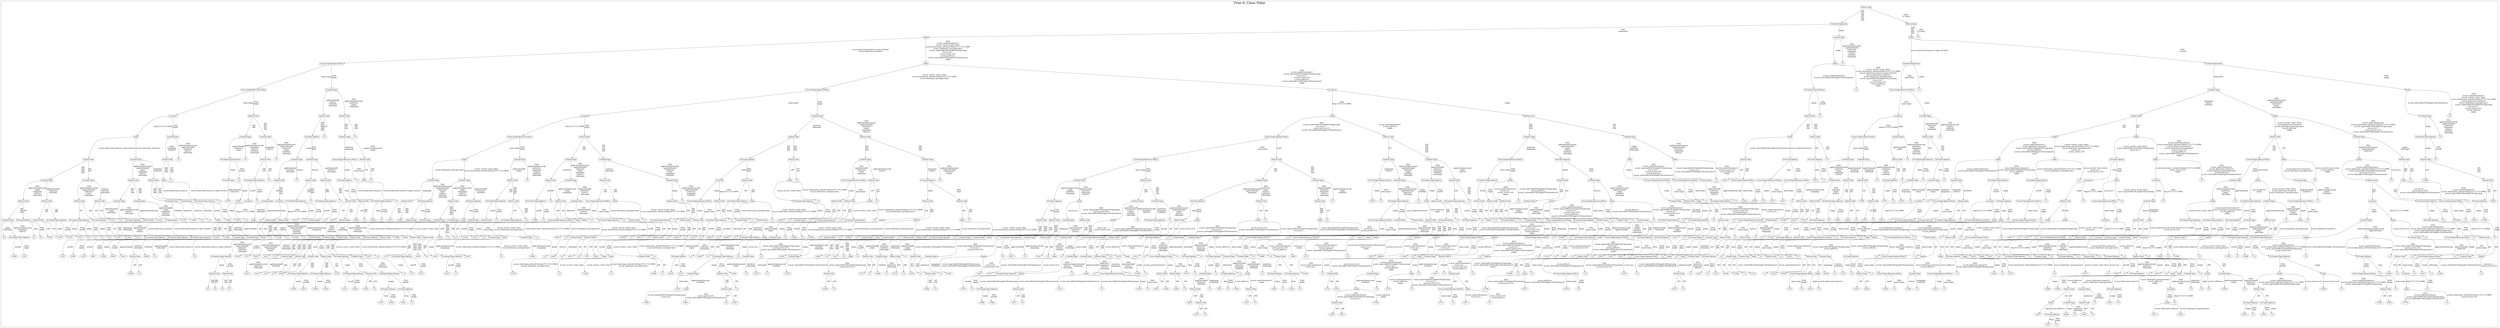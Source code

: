 /*
Generated by:
    http://https://github.com/h2oai/h2o-3/tree/master/h2o-genmodel/src/main/java/hex/genmodel/tools/PrintMojo.java
*/

/*
On a mac:

$ brew install graphviz
$ dot -Tpng file.gv -o file.png
$ open file.png
*/

digraph G {

subgraph cluster_0 {
/* Nodes */

/* Level 0 */
{
"SG_0_Node_0" [shape=box, fontsize=20, label="Status-Code"]
}

/* Level 1 */
{
"SG_0_Node_1" [shape=box, fontsize=20, label="Content-Disposition"]
"SG_0_Node_2" [shape=box, fontsize=20, label="Status-Code"]
}

/* Level 2 */
{
"SG_0_Node_3" [shape=box, fontsize=20, label="body"]
"SG_0_Node_4" [shape=box, fontsize=20, label="Content-Type"]
"SG_0_Node_5" [shape=box, fontsize=20, label="body"]
"SG_0_Node_819" [fontsize=20, label="1.0"]
}

/* Level 3 */
{
"SG_0_Node_6" [shape=box, fontsize=20, label="Cross-Origin-Opener-Policy"]
"SG_0_Node_7" [shape=box, fontsize=20, label="body"]
"SG_0_Node_8" [shape=box, fontsize=20, label="body"]
"SG_0_Node_820" [fontsize=20, label="1.0"]
"SG_0_Node_9" [shape=box, fontsize=20, label="Content-Disposition"]
"SG_0_Node_10" [shape=box, fontsize=20, label="Content-Disposition"]
}

/* Level 4 */
{
"SG_0_Node_11" [shape=box, fontsize=20, label="Cross-Origin-Resource-Policy"]
"SG_0_Node_12" [shape=box, fontsize=20, label="Content-Type"]
"SG_0_Node_13" [shape=box, fontsize=20, label="Cross-Origin-Opener-Policy"]
"SG_0_Node_14" [shape=box, fontsize=20, label="Location"]
"SG_0_Node_15" [shape=box, fontsize=20, label="X-Content-Type-Options"]
"SG_0_Node_821" [fontsize=20, label="1.0"]
"SG_0_Node_16" [shape=box, fontsize=20, label="Cross-Origin-Resource-Policy"]
"SG_0_Node_822" [fontsize=20, label="1.0"]
"SG_0_Node_17" [shape=box, fontsize=20, label="Content-Type"]
"SG_0_Node_18" [shape=box, fontsize=20, label="body"]
}

/* Level 5 */
{
"SG_0_Node_19" [shape=box, fontsize=20, label="Location"]
"SG_0_Node_20" [shape=box, fontsize=20, label="Status-Code"]
"SG_0_Node_21" [shape=box, fontsize=20, label="Status-Code"]
"SG_0_Node_22" [shape=box, fontsize=20, label="Status-Code"]
"SG_0_Node_23" [shape=box, fontsize=20, label="Location"]
"SG_0_Node_24" [shape=box, fontsize=20, label="Content-Type"]
"SG_0_Node_25" [shape=box, fontsize=20, label="body"]
"SG_0_Node_26" [shape=box, fontsize=20, label="Status-Code"]
"SG_0_Node_27" [shape=box, fontsize=20, label="Status-Code"]
"SG_0_Node_823" [fontsize=20, label="1.0"]
"SG_0_Node_28" [shape=box, fontsize=20, label="Location"]
"SG_0_Node_29" [shape=box, fontsize=20, label="Content-Type"]
"SG_0_Node_30" [shape=box, fontsize=20, label="Status-Code"]
"SG_0_Node_31" [shape=box, fontsize=20, label="body"]
"SG_0_Node_32" [shape=box, fontsize=20, label="Content-Type"]
"SG_0_Node_824" [fontsize=20, label="1.0"]
}

/* Level 6 */
{
"SG_0_Node_33" [shape=box, fontsize=20, label="body"]
"SG_0_Node_34" [shape=box, fontsize=20, label="Content-Type"]
"SG_0_Node_35" [shape=box, fontsize=20, label="Content-Type"]
"SG_0_Node_36" [shape=box, fontsize=20, label="Content-Type"]
"SG_0_Node_37" [shape=box, fontsize=20, label="X-Frame-Options"]
"SG_0_Node_825" [fontsize=20, label="1.0"]
"SG_0_Node_38" [shape=box, fontsize=20, label="Content-Type"]
"SG_0_Node_826" [fontsize=20, label="1.0"]
"SG_0_Node_39" [shape=box, fontsize=20, label="Cross-Origin-Resource-Policy"]
"SG_0_Node_40" [shape=box, fontsize=20, label="Status-Code"]
"SG_0_Node_41" [shape=box, fontsize=20, label="Status-Code"]
"SG_0_Node_42" [shape=box, fontsize=20, label="Status-Code"]
"SG_0_Node_43" [shape=box, fontsize=20, label="Cross-Origin-Opener-Policy"]
"SG_0_Node_44" [shape=box, fontsize=20, label="Status-Code"]
"SG_0_Node_45" [shape=box, fontsize=20, label="Content-Type"]
"SG_0_Node_46" [shape=box, fontsize=20, label="Content-Type"]
"SG_0_Node_47" [shape=box, fontsize=20, label="body"]
"SG_0_Node_48" [shape=box, fontsize=20, label="Status-Code"]
"SG_0_Node_49" [shape=box, fontsize=20, label="Cross-Origin-Opener-Policy"]
"SG_0_Node_50" [shape=box, fontsize=20, label="Content-Type"]
"SG_0_Node_51" [shape=box, fontsize=20, label="Status-Code"]
"SG_0_Node_827" [fontsize=20, label="1.0"]
"SG_0_Node_52" [shape=box, fontsize=20, label="body"]
"SG_0_Node_53" [shape=box, fontsize=20, label="body"]
"SG_0_Node_54" [shape=box, fontsize=20, label="Status-Code"]
"SG_0_Node_55" [shape=box, fontsize=20, label="Content-Type"]
"SG_0_Node_56" [shape=box, fontsize=20, label="X-Content-Type-Options"]
"SG_0_Node_828" [fontsize=20, label="1.0"]
}

/* Level 7 */
{
"SG_0_Node_57" [shape=box, fontsize=20, label="Status-Code"]
"SG_0_Node_58" [shape=box, fontsize=20, label="Content-Type"]
"SG_0_Node_59" [shape=box, fontsize=20, label="Status-Code"]
"SG_0_Node_829" [fontsize=20, label="1.0"]
"SG_0_Node_60" [shape=box, fontsize=20, label="X-Content-Type-Options"]
"SG_0_Node_830" [fontsize=20, label="1.0"]
"SG_0_Node_61" [shape=box, fontsize=20, label="Status-Code"]
"SG_0_Node_831" [fontsize=20, label="1.0"]
"SG_0_Node_62" [shape=box, fontsize=20, label="Content-Type"]
"SG_0_Node_63" [shape=box, fontsize=20, label="Content-Type"]
"SG_0_Node_64" [shape=box, fontsize=20, label="Cross-Origin-Resource-Policy"]
"SG_0_Node_65" [shape=box, fontsize=20, label="Status-Code"]
"SG_0_Node_66" [shape=box, fontsize=20, label="body"]
"SG_0_Node_67" [shape=box, fontsize=20, label="Content-Type"]
"SG_0_Node_68" [shape=box, fontsize=20, label="Content-Type"]
"SG_0_Node_69" [shape=box, fontsize=20, label="Content-Type"]
"SG_0_Node_70" [shape=box, fontsize=20, label="X-Frame-Options"]
"SG_0_Node_71" [shape=box, fontsize=20, label="Status-Code"]
"SG_0_Node_72" [shape=box, fontsize=20, label="Content-Type"]
"SG_0_Node_73" [shape=box, fontsize=20, label="Content-Type"]
"SG_0_Node_74" [shape=box, fontsize=20, label="Cross-Origin-Resource-Policy"]
"SG_0_Node_75" [shape=box, fontsize=20, label="Status-Code"]
"SG_0_Node_76" [shape=box, fontsize=20, label="Content-Type"]
"SG_0_Node_77" [shape=box, fontsize=20, label="Content-Type"]
"SG_0_Node_78" [shape=box, fontsize=20, label="Cross-Origin-Resource-Policy"]
"SG_0_Node_79" [shape=box, fontsize=20, label="X-Frame-Options"]
"SG_0_Node_80" [shape=box, fontsize=20, label="body"]
"SG_0_Node_81" [shape=box, fontsize=20, label="body"]
"SG_0_Node_82" [shape=box, fontsize=20, label="Status-Code"]
"SG_0_Node_83" [shape=box, fontsize=20, label="X-Frame-Options"]
"SG_0_Node_84" [shape=box, fontsize=20, label="X-Frame-Options"]
"SG_0_Node_832" [fontsize=20, label="1.0"]
"SG_0_Node_85" [shape=box, fontsize=20, label="Content-Type"]
"SG_0_Node_86" [shape=box, fontsize=20, label="Content-Type"]
"SG_0_Node_87" [shape=box, fontsize=20, label="Status-Code"]
"SG_0_Node_833" [fontsize=20, label="1.0"]
"SG_0_Node_88" [shape=box, fontsize=20, label="X-Content-Type-Options"]
"SG_0_Node_89" [shape=box, fontsize=20, label="X-Frame-Options"]
"SG_0_Node_90" [shape=box, fontsize=20, label="body"]
"SG_0_Node_91" [shape=box, fontsize=20, label="body"]
"SG_0_Node_92" [shape=box, fontsize=20, label="X-Frame-Options"]
"SG_0_Node_93" [shape=box, fontsize=20, label="body"]
"SG_0_Node_94" [shape=box, fontsize=20, label="Cross-Origin-Opener-Policy"]
"SG_0_Node_95" [shape=box, fontsize=20, label="body"]
"SG_0_Node_96" [shape=box, fontsize=20, label="body"]
"SG_0_Node_97" [shape=box, fontsize=20, label="Status-Code"]
"SG_0_Node_98" [shape=box, fontsize=20, label="Status-Code"]
"SG_0_Node_834" [fontsize=20, label="1.0"]
}

/* Level 8 */
{
"SG_0_Node_99" [shape=box, fontsize=20, label="Content-Type"]
"SG_0_Node_100" [shape=box, fontsize=20, label="Content-Type"]
"SG_0_Node_101" [shape=box, fontsize=20, label="Status-Code"]
"SG_0_Node_102" [shape=box, fontsize=20, label="Status-Code"]
"SG_0_Node_103" [shape=box, fontsize=20, label="body"]
"SG_0_Node_835" [fontsize=20, label="1.0"]
"SG_0_Node_104" [shape=box, fontsize=20, label="Content-Type"]
"SG_0_Node_836" [fontsize=20, label="1.0"]
"SG_0_Node_105" [shape=box, fontsize=20, label="X-Content-Type-Options"]
"SG_0_Node_837" [fontsize=20, label="1.0"]
"SG_0_Node_106" [shape=box, fontsize=20, label="Status-Code"]
"SG_0_Node_838" [fontsize=20, label="1.0"]
"SG_0_Node_107" [shape=box, fontsize=20, label="Status-Code"]
"SG_0_Node_108" [shape=box, fontsize=20, label="Status-Code"]
"SG_0_Node_109" [shape=box, fontsize=20, label="X-Frame-Options"]
"SG_0_Node_839" [fontsize=20, label="1.0"]
"SG_0_Node_110" [shape=box, fontsize=20, label="body"]
"SG_0_Node_840" [fontsize=20, label="1.0"]
"SG_0_Node_111" [shape=box, fontsize=20, label="Content-Type"]
"SG_0_Node_112" [shape=box, fontsize=20, label="Content-Type"]
"SG_0_Node_113" [shape=box, fontsize=20, label="Status-Code"]
"SG_0_Node_841" [fontsize=20, label="1.0"]
"SG_0_Node_114" [shape=box, fontsize=20, label="Status-Code"]
"SG_0_Node_115" [shape=box, fontsize=20, label="Content-Type"]
"SG_0_Node_116" [shape=box, fontsize=20, label="Status-Code"]
"SG_0_Node_117" [shape=box, fontsize=20, label="Content-Type"]
"SG_0_Node_118" [shape=box, fontsize=20, label="Location"]
"SG_0_Node_119" [shape=box, fontsize=20, label="Status-Code"]
"SG_0_Node_120" [shape=box, fontsize=20, label="body"]
"SG_0_Node_842" [fontsize=20, label="1.0"]
"SG_0_Node_121" [shape=box, fontsize=20, label="Cross-Origin-Resource-Policy"]
"SG_0_Node_122" [shape=box, fontsize=20, label="Status-Code"]
"SG_0_Node_123" [shape=box, fontsize=20, label="X-Frame-Options"]
"SG_0_Node_843" [fontsize=20, label="1.0"]
"SG_0_Node_124" [shape=box, fontsize=20, label="Content-Type"]
"SG_0_Node_125" [shape=box, fontsize=20, label="Status-Code"]
"SG_0_Node_126" [shape=box, fontsize=20, label="Content-Type"]
"SG_0_Node_127" [shape=box, fontsize=20, label="Content-Type"]
"SG_0_Node_128" [shape=box, fontsize=20, label="Cross-Origin-Opener-Policy"]
"SG_0_Node_129" [shape=box, fontsize=20, label="Content-Type"]
"SG_0_Node_130" [shape=box, fontsize=20, label="X-Content-Type-Options"]
"SG_0_Node_131" [shape=box, fontsize=20, label="Status-Code"]
"SG_0_Node_132" [shape=box, fontsize=20, label="X-Content-Type-Options"]
"SG_0_Node_133" [shape=box, fontsize=20, label="body"]
"SG_0_Node_134" [shape=box, fontsize=20, label="Status-Code"]
"SG_0_Node_135" [shape=box, fontsize=20, label="Content-Type"]
"SG_0_Node_136" [shape=box, fontsize=20, label="Cross-Origin-Resource-Policy"]
"SG_0_Node_137" [shape=box, fontsize=20, label="Cross-Origin-Resource-Policy"]
"SG_0_Node_138" [shape=box, fontsize=20, label="Content-Type"]
"SG_0_Node_844" [fontsize=20, label="1.0"]
"SG_0_Node_845" [fontsize=20, label="0.625"]
"SG_0_Node_140" [shape=box, fontsize=20, label="Cross-Origin-Opener-Policy"]
"SG_0_Node_141" [shape=box, fontsize=20, label="Cross-Origin-Resource-Policy"]
"SG_0_Node_142" [shape=box, fontsize=20, label="Cross-Origin-Resource-Policy"]
"SG_0_Node_846" [fontsize=20, label="0.875"]
"SG_0_Node_847" [fontsize=20, label="1.0"]
"SG_0_Node_144" [shape=box, fontsize=20, label="Content-Type"]
"SG_0_Node_145" [shape=box, fontsize=20, label="Status-Code"]
"SG_0_Node_146" [shape=box, fontsize=20, label="Status-Code"]
"SG_0_Node_848" [fontsize=20, label="1.0"]
"SG_0_Node_147" [shape=box, fontsize=20, label="X-Frame-Options"]
"SG_0_Node_849" [fontsize=20, label="1.0"]
"SG_0_Node_148" [shape=box, fontsize=20, label="Content-Type"]
"SG_0_Node_850" [fontsize=20, label="1.0"]
"SG_0_Node_149" [shape=box, fontsize=20, label="Content-Type"]
"SG_0_Node_851" [fontsize=20, label="1.0"]
"SG_0_Node_150" [shape=box, fontsize=20, label="Content-Type"]
"SG_0_Node_151" [shape=box, fontsize=20, label="X-Content-Type-Options"]
"SG_0_Node_152" [shape=box, fontsize=20, label="X-Content-Type-Options"]
"SG_0_Node_852" [fontsize=20, label="1.0"]
"SG_0_Node_153" [shape=box, fontsize=20, label="Location"]
"SG_0_Node_154" [shape=box, fontsize=20, label="body"]
"SG_0_Node_155" [shape=box, fontsize=20, label="Location"]
"SG_0_Node_853" [fontsize=20, label="1.0"]
"SG_0_Node_156" [shape=box, fontsize=20, label="Content-Type"]
"SG_0_Node_157" [shape=box, fontsize=20, label="body"]
"SG_0_Node_158" [shape=box, fontsize=20, label="Content-Type"]
"SG_0_Node_854" [fontsize=20, label="1.0"]
"SG_0_Node_159" [shape=box, fontsize=20, label="Status-Code"]
"SG_0_Node_855" [fontsize=20, label="1.0"]
"SG_0_Node_160" [shape=box, fontsize=20, label="body"]
"SG_0_Node_856" [fontsize=20, label="1.0"]
"SG_0_Node_857" [fontsize=20, label="0.688"]
"SG_0_Node_162" [shape=box, fontsize=20, label="Status-Code"]
}

/* Level 9 */
{
"SG_0_Node_163" [shape=box, fontsize=20, label="Status-Code"]
"SG_0_Node_164" [shape=box, fontsize=20, label="Status-Code"]
"SG_0_Node_165" [shape=box, fontsize=20, label="Status-Code"]
"SG_0_Node_166" [shape=box, fontsize=20, label="Status-Code"]
"SG_0_Node_167" [shape=box, fontsize=20, label="Content-Type"]
"SG_0_Node_168" [shape=box, fontsize=20, label="Content-Type"]
"SG_0_Node_169" [shape=box, fontsize=20, label="Content-Type"]
"SG_0_Node_170" [shape=box, fontsize=20, label="Content-Type"]
"SG_0_Node_171" [shape=box, fontsize=20, label="X-Content-Type-Options"]
"SG_0_Node_858" [fontsize=20, label="1.0"]
"SG_0_Node_859" [fontsize=20, label="0.875"]
"SG_0_Node_860" [fontsize=20, label="0.938"]
"SG_0_Node_174" [shape=box, fontsize=20, label="Location"]
"SG_0_Node_861" [fontsize=20, label="1.0"]
"SG_0_Node_175" [shape=box, fontsize=20, label="Content-Type"]
"SG_0_Node_176" [shape=box, fontsize=20, label="Location"]
"SG_0_Node_177" [shape=box, fontsize=20, label="X-Content-Type-Options"]
"SG_0_Node_862" [fontsize=20, label="1.0"]
"SG_0_Node_178" [shape=box, fontsize=20, label="X-Content-Type-Options"]
"SG_0_Node_863" [fontsize=20, label="1.0"]
"SG_0_Node_179" [shape=box, fontsize=20, label="Status-Code"]
"SG_0_Node_180" [shape=box, fontsize=20, label="Status-Code"]
"SG_0_Node_181" [shape=box, fontsize=20, label="X-Content-Type-Options"]
"SG_0_Node_864" [fontsize=20, label="1.0"]
"SG_0_Node_182" [shape=box, fontsize=20, label="Status-Code"]
"SG_0_Node_183" [shape=box, fontsize=20, label="X-Frame-Options"]
"SG_0_Node_184" [shape=box, fontsize=20, label="Status-Code"]
"SG_0_Node_185" [shape=box, fontsize=20, label="X-Frame-Options"]
"SG_0_Node_186" [shape=box, fontsize=20, label="X-Content-Type-Options"]
"SG_0_Node_187" [shape=box, fontsize=20, label="Status-Code"]
"SG_0_Node_188" [shape=box, fontsize=20, label="X-Content-Type-Options"]
"SG_0_Node_865" [fontsize=20, label="1.0"]
"SG_0_Node_189" [shape=box, fontsize=20, label="Status-Code"]
"SG_0_Node_190" [shape=box, fontsize=20, label="Content-Type"]
"SG_0_Node_191" [shape=box, fontsize=20, label="Cross-Origin-Resource-Policy"]
"SG_0_Node_192" [shape=box, fontsize=20, label="body"]
"SG_0_Node_193" [shape=box, fontsize=20, label="Status-Code"]
"SG_0_Node_866" [fontsize=20, label="1.0"]
"SG_0_Node_194" [shape=box, fontsize=20, label="Cross-Origin-Resource-Policy"]
"SG_0_Node_195" [shape=box, fontsize=20, label="Status-Code"]
"SG_0_Node_196" [shape=box, fontsize=20, label="X-Content-Type-Options"]
"SG_0_Node_197" [shape=box, fontsize=20, label="body"]
"SG_0_Node_198" [shape=box, fontsize=20, label="X-Content-Type-Options"]
"SG_0_Node_867" [fontsize=20, label="1.0"]
"SG_0_Node_199" [shape=box, fontsize=20, label="Status-Code"]
"SG_0_Node_200" [shape=box, fontsize=20, label="Status-Code"]
"SG_0_Node_201" [shape=box, fontsize=20, label="body"]
"SG_0_Node_868" [fontsize=20, label="1.0"]
"SG_0_Node_202" [shape=box, fontsize=20, label="Status-Code"]
"SG_0_Node_203" [shape=box, fontsize=20, label="Status-Code"]
"SG_0_Node_204" [shape=box, fontsize=20, label="X-Frame-Options"]
"SG_0_Node_205" [shape=box, fontsize=20, label="body"]
"SG_0_Node_206" [shape=box, fontsize=20, label="Content-Type"]
"SG_0_Node_207" [shape=box, fontsize=20, label="Content-Type"]
"SG_0_Node_208" [shape=box, fontsize=20, label="X-Frame-Options"]
"SG_0_Node_209" [shape=box, fontsize=20, label="Status-Code"]
"SG_0_Node_210" [shape=box, fontsize=20, label="Status-Code"]
"SG_0_Node_869" [fontsize=20, label="1.0"]
"SG_0_Node_870" [fontsize=20, label="0.875"]
"SG_0_Node_871" [fontsize=20, label="1.0"]
"SG_0_Node_212" [shape=box, fontsize=20, label="X-Content-Type-Options"]
"SG_0_Node_872" [fontsize=20, label="1.0"]
"SG_0_Node_213" [shape=box, fontsize=20, label="body"]
"SG_0_Node_214" [shape=box, fontsize=20, label="Status-Code"]
"SG_0_Node_215" [shape=box, fontsize=20, label="X-Content-Type-Options"]
"SG_0_Node_873" [fontsize=20, label="1.0"]
"SG_0_Node_216" [shape=box, fontsize=20, label="Status-Code"]
"SG_0_Node_217" [shape=box, fontsize=20, label="Status-Code"]
"SG_0_Node_218" [shape=box, fontsize=20, label="Status-Code"]
"SG_0_Node_874" [fontsize=20, label="1.0"]
"SG_0_Node_219" [shape=box, fontsize=20, label="Content-Type"]
"SG_0_Node_220" [shape=box, fontsize=20, label="body"]
"SG_0_Node_221" [shape=box, fontsize=20, label="Cross-Origin-Resource-Policy"]
"SG_0_Node_222" [shape=box, fontsize=20, label="body"]
"SG_0_Node_223" [shape=box, fontsize=20, label="Content-Type"]
"SG_0_Node_224" [shape=box, fontsize=20, label="Status-Code"]
"SG_0_Node_225" [shape=box, fontsize=20, label="body"]
"SG_0_Node_875" [fontsize=20, label="1.0"]
"SG_0_Node_226" [shape=box, fontsize=20, label="X-Content-Type-Options"]
"SG_0_Node_876" [fontsize=20, label="1.0"]
"SG_0_Node_877" [fontsize=20, label="0.625"]
"SG_0_Node_878" [fontsize=20, label="0.938"]
"SG_0_Node_879" [fontsize=20, label="0.75"]
"SG_0_Node_880" [fontsize=20, label="0.917"]
"SG_0_Node_881" [fontsize=20, label="0.917"]
"SG_0_Node_882" [fontsize=20, label="1.0"]
"SG_0_Node_232" [shape=box, fontsize=20, label="Status-Code"]
"SG_0_Node_233" [shape=box, fontsize=20, label="Status-Code"]
"SG_0_Node_234" [shape=box, fontsize=20, label="X-Content-Type-Options"]
"SG_0_Node_235" [shape=box, fontsize=20, label="Status-Code"]
"SG_0_Node_883" [fontsize=20, label="0.786"]
"SG_0_Node_237" [shape=box, fontsize=20, label="Status-Code"]
"SG_0_Node_884" [fontsize=20, label="0.875"]
"SG_0_Node_885" [fontsize=20, label="1.0"]
"SG_0_Node_886" [fontsize=20, label="0.875"]
"SG_0_Node_887" [fontsize=20, label="1.0"]
"SG_0_Node_240" [shape=box, fontsize=20, label="Location"]
"SG_0_Node_888" [fontsize=20, label="1.0"]
"SG_0_Node_241" [shape=box, fontsize=20, label="Cross-Origin-Opener-Policy"]
"SG_0_Node_242" [shape=box, fontsize=20, label="Status-Code"]
"SG_0_Node_243" [shape=box, fontsize=20, label="Location"]
"SG_0_Node_244" [shape=box, fontsize=20, label="X-Frame-Options"]
"SG_0_Node_245" [shape=box, fontsize=20, label="Cross-Origin-Resource-Policy"]
"SG_0_Node_889" [fontsize=20, label="1.0"]
"SG_0_Node_246" [shape=box, fontsize=20, label="Status-Code"]
"SG_0_Node_890" [fontsize=20, label="1.0"]
"SG_0_Node_247" [shape=box, fontsize=20, label="Cross-Origin-Resource-Policy"]
"SG_0_Node_891" [fontsize=20, label="1.0"]
"SG_0_Node_248" [shape=box, fontsize=20, label="Content-Type"]
"SG_0_Node_892" [fontsize=20, label="1.0"]
"SG_0_Node_249" [shape=box, fontsize=20, label="body"]
"SG_0_Node_893" [fontsize=20, label="1.0"]
"SG_0_Node_250" [shape=box, fontsize=20, label="X-Content-Type-Options"]
"SG_0_Node_251" [shape=box, fontsize=20, label="Content-Type"]
"SG_0_Node_252" [shape=box, fontsize=20, label="Cross-Origin-Resource-Policy"]
"SG_0_Node_894" [fontsize=20, label="1.0"]
"SG_0_Node_253" [shape=box, fontsize=20, label="Location"]
"SG_0_Node_254" [shape=box, fontsize=20, label="X-Content-Type-Options"]
"SG_0_Node_255" [shape=box, fontsize=20, label="Cross-Origin-Opener-Policy"]
"SG_0_Node_895" [fontsize=20, label="1.0"]
"SG_0_Node_256" [shape=box, fontsize=20, label="X-Frame-Options"]
"SG_0_Node_896" [fontsize=20, label="0.938"]
}

/* Level 10 */
{
"SG_0_Node_258" [shape=box, fontsize=20, label="Content-Type"]
"SG_0_Node_259" [shape=box, fontsize=20, label="X-Frame-Options"]
"SG_0_Node_260" [shape=box, fontsize=20, label="Status-Code"]
"SG_0_Node_261" [shape=box, fontsize=20, label="X-Content-Type-Options"]
"SG_0_Node_262" [shape=box, fontsize=20, label="X-Content-Type-Options"]
"SG_0_Node_263" [shape=box, fontsize=20, label="X-Frame-Options"]
"SG_0_Node_897" [fontsize=20, label="0.417"]
"SG_0_Node_898" [fontsize=20, label="0.5"]
"SG_0_Node_266" [shape=box, fontsize=20, label="X-Frame-Options"]
"SG_0_Node_267" [shape=box, fontsize=20, label="Status-Code"]
"SG_0_Node_899" [fontsize=20, label="0.333"]
"SG_0_Node_269" [shape=box, fontsize=20, label="Content-Type"]
"SG_0_Node_900" [fontsize=20, label="0.333"]
"SG_0_Node_901" [fontsize=20, label="0.667"]
"SG_0_Node_902" [fontsize=20, label="0.5"]
"SG_0_Node_903" [fontsize=20, label="1.0"]
"SG_0_Node_904" [fontsize=20, label="0.889"]
"SG_0_Node_905" [fontsize=20, label="0.944"]
"SG_0_Node_906" [fontsize=20, label="0.875"]
"SG_0_Node_907" [fontsize=20, label="1.0"]
"SG_0_Node_276" [shape=box, fontsize=20, label="body"]
"SG_0_Node_908" [fontsize=20, label="1.0"]
"SG_0_Node_277" [shape=box, fontsize=20, label="Status-Code"]
"SG_0_Node_278" [shape=box, fontsize=20, label="Status-Code"]
"SG_0_Node_909" [fontsize=20, label="0.813"]
"SG_0_Node_910" [fontsize=20, label="1.0"]
"SG_0_Node_280" [shape=box, fontsize=20, label="Content-Type"]
"SG_0_Node_911" [fontsize=20, label="1.0"]
"SG_0_Node_912" [fontsize=20, label="0.875"]
"SG_0_Node_282" [shape=box, fontsize=20, label="Status-Code"]
"SG_0_Node_913" [fontsize=20, label="0.938"]
"SG_0_Node_914" [fontsize=20, label="1.0"]
"SG_0_Node_915" [fontsize=20, label="0.938"]
"SG_0_Node_916" [fontsize=20, label="1.0"]
"SG_0_Node_917" [fontsize=20, label="0.417"]
"SG_0_Node_918" [fontsize=20, label="0.667"]
"SG_0_Node_287" [shape=box, fontsize=20, label="Status-Code"]
"SG_0_Node_288" [shape=box, fontsize=20, label="Content-Type"]
"SG_0_Node_289" [shape=box, fontsize=20, label="Content-Type"]
"SG_0_Node_290" [shape=box, fontsize=20, label="Content-Type"]
"SG_0_Node_291" [shape=box, fontsize=20, label="body"]
"SG_0_Node_292" [shape=box, fontsize=20, label="Status-Code"]
"SG_0_Node_293" [shape=box, fontsize=20, label="Status-Code"]
"SG_0_Node_919" [fontsize=20, label="1.0"]
"SG_0_Node_294" [shape=box, fontsize=20, label="X-Content-Type-Options"]
"SG_0_Node_920" [fontsize=20, label="1.0"]
"SG_0_Node_921" [fontsize=20, label="0.583"]
"SG_0_Node_922" [fontsize=20, label="1.0"]
"SG_0_Node_296" [shape=box, fontsize=20, label="Cross-Origin-Resource-Policy"]
"SG_0_Node_297" [shape=box, fontsize=20, label="body"]
"SG_0_Node_298" [shape=box, fontsize=20, label="body"]
"SG_0_Node_923" [fontsize=20, label="1.0"]
"SG_0_Node_299" [shape=box, fontsize=20, label="X-Content-Type-Options"]
"SG_0_Node_924" [fontsize=20, label="1.0"]
"SG_0_Node_300" [shape=box, fontsize=20, label="Status-Code"]
"SG_0_Node_925" [fontsize=20, label="1.0"]
"SG_0_Node_301" [shape=box, fontsize=20, label="X-Content-Type-Options"]
"SG_0_Node_926" [fontsize=20, label="1.0"]
"SG_0_Node_302" [shape=box, fontsize=20, label="Status-Code"]
"SG_0_Node_303" [shape=box, fontsize=20, label="Status-Code"]
"SG_0_Node_304" [shape=box, fontsize=20, label="X-Content-Type-Options"]
"SG_0_Node_927" [fontsize=20, label="1.0"]
"SG_0_Node_305" [shape=box, fontsize=20, label="Content-Type"]
"SG_0_Node_928" [fontsize=20, label="1.0"]
"SG_0_Node_306" [shape=box, fontsize=20, label="Status-Code"]
"SG_0_Node_929" [fontsize=20, label="1.0"]
"SG_0_Node_930" [fontsize=20, label="0.938"]
"SG_0_Node_931" [fontsize=20, label="1.0"]
"SG_0_Node_308" [shape=box, fontsize=20, label="Content-Type"]
"SG_0_Node_932" [fontsize=20, label="1.0"]
"SG_0_Node_309" [shape=box, fontsize=20, label="X-Content-Type-Options"]
"SG_0_Node_933" [fontsize=20, label="1.0"]
"SG_0_Node_310" [shape=box, fontsize=20, label="X-Content-Type-Options"]
"SG_0_Node_934" [fontsize=20, label="1.0"]
"SG_0_Node_311" [shape=box, fontsize=20, label="body"]
"SG_0_Node_312" [shape=box, fontsize=20, label="body"]
"SG_0_Node_313" [shape=box, fontsize=20, label="body"]
"SG_0_Node_935" [fontsize=20, label="1.0"]
"SG_0_Node_314" [shape=box, fontsize=20, label="Status-Code"]
"SG_0_Node_315" [shape=box, fontsize=20, label="Status-Code"]
"SG_0_Node_316" [shape=box, fontsize=20, label="Content-Type"]
"SG_0_Node_317" [shape=box, fontsize=20, label="Status-Code"]
"SG_0_Node_318" [shape=box, fontsize=20, label="body"]
"SG_0_Node_936" [fontsize=20, label="1.0"]
"SG_0_Node_319" [shape=box, fontsize=20, label="X-Content-Type-Options"]
"SG_0_Node_937" [fontsize=20, label="1.0"]
"SG_0_Node_320" [shape=box, fontsize=20, label="Status-Code"]
"SG_0_Node_321" [shape=box, fontsize=20, label="body"]
"SG_0_Node_322" [shape=box, fontsize=20, label="body"]
"SG_0_Node_938" [fontsize=20, label="1.0"]
"SG_0_Node_323" [shape=box, fontsize=20, label="body"]
"SG_0_Node_939" [fontsize=20, label="1.0"]
"SG_0_Node_324" [shape=box, fontsize=20, label="Cross-Origin-Opener-Policy"]
"SG_0_Node_325" [shape=box, fontsize=20, label="Content-Type"]
"SG_0_Node_326" [shape=box, fontsize=20, label="Status-Code"]
"SG_0_Node_327" [shape=box, fontsize=20, label="Status-Code"]
"SG_0_Node_328" [shape=box, fontsize=20, label="X-Frame-Options"]
"SG_0_Node_940" [fontsize=20, label="1.0"]
"SG_0_Node_329" [shape=box, fontsize=20, label="X-Frame-Options"]
"SG_0_Node_941" [fontsize=20, label="1.0"]
"SG_0_Node_330" [shape=box, fontsize=20, label="body"]
"SG_0_Node_942" [fontsize=20, label="1.0"]
"SG_0_Node_331" [shape=box, fontsize=20, label="X-Frame-Options"]
"SG_0_Node_943" [fontsize=20, label="1.0"]
"SG_0_Node_332" [shape=box, fontsize=20, label="Content-Type"]
"SG_0_Node_944" [fontsize=20, label="1.0"]
"SG_0_Node_333" [shape=box, fontsize=20, label="Cross-Origin-Resource-Policy"]
"SG_0_Node_334" [shape=box, fontsize=20, label="X-Content-Type-Options"]
"SG_0_Node_335" [shape=box, fontsize=20, label="Content-Type"]
"SG_0_Node_945" [fontsize=20, label="1.0"]
"SG_0_Node_336" [shape=box, fontsize=20, label="Status-Code"]
"SG_0_Node_946" [fontsize=20, label="1.0"]
"SG_0_Node_337" [shape=box, fontsize=20, label="Content-Type"]
"SG_0_Node_947" [fontsize=20, label="1.0"]
"SG_0_Node_338" [shape=box, fontsize=20, label="X-Content-Type-Options"]
"SG_0_Node_948" [fontsize=20, label="1.0"]
"SG_0_Node_339" [shape=box, fontsize=20, label="X-Content-Type-Options"]
"SG_0_Node_949" [fontsize=20, label="1.0"]
"SG_0_Node_340" [shape=box, fontsize=20, label="Status-Code"]
"SG_0_Node_950" [fontsize=20, label="1.0"]
"SG_0_Node_341" [shape=box, fontsize=20, label="Cross-Origin-Resource-Policy"]
"SG_0_Node_342" [shape=box, fontsize=20, label="Content-Type"]
"SG_0_Node_951" [fontsize=20, label="0.188"]
"SG_0_Node_952" [fontsize=20, label="0.563"]
"SG_0_Node_953" [fontsize=20, label="0.333"]
"SG_0_Node_346" [shape=box, fontsize=20, label="X-Frame-Options"]
"SG_0_Node_954" [fontsize=20, label="0.5"]
"SG_0_Node_955" [fontsize=20, label="0.667"]
"SG_0_Node_956" [fontsize=20, label="0.833"]
"SG_0_Node_957" [fontsize=20, label="1.0"]
"SG_0_Node_958" [fontsize=20, label="0.917"]
"SG_0_Node_959" [fontsize=20, label="1.0"]
"SG_0_Node_960" [fontsize=20, label="0.917"]
"SG_0_Node_961" [fontsize=20, label="1.0"]
"SG_0_Node_352" [shape=box, fontsize=20, label="X-Content-Type-Options"]
"SG_0_Node_353" [shape=box, fontsize=20, label="X-Frame-Options"]
"SG_0_Node_354" [shape=box, fontsize=20, label="X-Content-Type-Options"]
"SG_0_Node_962" [fontsize=20, label="1.0"]
"SG_0_Node_355" [shape=box, fontsize=20, label="Cross-Origin-Resource-Policy"]
"SG_0_Node_356" [shape=box, fontsize=20, label="body"]
"SG_0_Node_357" [shape=box, fontsize=20, label="body"]
"SG_0_Node_963" [fontsize=20, label="1.0"]
"SG_0_Node_358" [shape=box, fontsize=20, label="Cross-Origin-Opener-Policy"]
"SG_0_Node_964" [fontsize=20, label="1.0"]
"SG_0_Node_359" [shape=box, fontsize=20, label="body"]
"SG_0_Node_360" [shape=box, fontsize=20, label="body"]
"SG_0_Node_361" [shape=box, fontsize=20, label="Location"]
"SG_0_Node_965" [fontsize=20, label="1.0"]
"SG_0_Node_362" [shape=box, fontsize=20, label="Status-Code"]
"SG_0_Node_363" [shape=box, fontsize=20, label="body"]
"SG_0_Node_364" [shape=box, fontsize=20, label="X-Content-Type-Options"]
"SG_0_Node_365" [shape=box, fontsize=20, label="X-Content-Type-Options"]
"SG_0_Node_366" [shape=box, fontsize=20, label="X-Frame-Options"]
"SG_0_Node_367" [shape=box, fontsize=20, label="Content-Type"]
"SG_0_Node_368" [shape=box, fontsize=20, label="Status-Code"]
"SG_0_Node_966" [fontsize=20, label="1.0"]
"SG_0_Node_369" [shape=box, fontsize=20, label="body"]
"SG_0_Node_967" [fontsize=20, label="1.0"]
"SG_0_Node_370" [shape=box, fontsize=20, label="Content-Type"]
"SG_0_Node_371" [shape=box, fontsize=20, label="body"]
"SG_0_Node_372" [shape=box, fontsize=20, label="X-Frame-Options"]
"SG_0_Node_968" [fontsize=20, label="1.0"]
"SG_0_Node_373" [shape=box, fontsize=20, label="Location"]
"SG_0_Node_969" [fontsize=20, label="1.0"]
"SG_0_Node_970" [fontsize=20, label="0.813"]
"SG_0_Node_971" [fontsize=20, label="0.938"]
}

/* Level 11 */
{
"SG_0_Node_972" [fontsize=20, label="0.0"]
"SG_0_Node_376" [shape=box, fontsize=20, label="X-Content-Type-Options"]
"SG_0_Node_973" [fontsize=20, label="0.1"]
"SG_0_Node_974" [fontsize=20, label="0.3"]
"SG_0_Node_975" [fontsize=20, label="0.083"]
"SG_0_Node_976" [fontsize=20, label="0.167"]
"SG_0_Node_977" [fontsize=20, label="0.167"]
"SG_0_Node_978" [fontsize=20, label="0.417"]
"SG_0_Node_979" [fontsize=20, label="0.0"]
"SG_0_Node_980" [fontsize=20, label="0.1"]
"SG_0_Node_981" [fontsize=20, label="0.1"]
"SG_0_Node_982" [fontsize=20, label="0.4"]
"SG_0_Node_983" [fontsize=20, label="0.167"]
"SG_0_Node_984" [fontsize=20, label="0.333"]
"SG_0_Node_985" [fontsize=20, label="0.417"]
"SG_0_Node_389" [shape=box, fontsize=20, label="X-Content-Type-Options"]
"SG_0_Node_390" [shape=box, fontsize=20, label="X-Content-Type-Options"]
"SG_0_Node_391" [shape=box, fontsize=20, label="X-Content-Type-Options"]
"SG_0_Node_986" [fontsize=20, label="0.813"]
"SG_0_Node_987" [fontsize=20, label="0.938"]
"SG_0_Node_394" [shape=box, fontsize=20, label="Content-Type"]
"SG_0_Node_395" [shape=box, fontsize=20, label="Content-Type"]
"SG_0_Node_396" [shape=box, fontsize=20, label="body"]
"SG_0_Node_988" [fontsize=20, label="1.0"]
"SG_0_Node_989" [fontsize=20, label="0.938"]
"SG_0_Node_990" [fontsize=20, label="1.0"]
"SG_0_Node_991" [fontsize=20, label="0.938"]
"SG_0_Node_992" [fontsize=20, label="1.0"]
"SG_0_Node_399" [shape=box, fontsize=20, label="Content-Type"]
"SG_0_Node_400" [shape=box, fontsize=20, label="Content-Type"]
"SG_0_Node_401" [shape=box, fontsize=20, label="Status-Code"]
"SG_0_Node_402" [shape=box, fontsize=20, label="Status-Code"]
"SG_0_Node_403" [shape=box, fontsize=20, label="X-Frame-Options"]
"SG_0_Node_404" [shape=box, fontsize=20, label="Status-Code"]
"SG_0_Node_993" [fontsize=20, label="0.688"]
"SG_0_Node_406" [shape=box, fontsize=20, label="body"]
"SG_0_Node_407" [shape=box, fontsize=20, label="Status-Code"]
"SG_0_Node_408" [shape=box, fontsize=20, label="Status-Code"]
"SG_0_Node_994" [fontsize=20, label="0.833"]
"SG_0_Node_995" [fontsize=20, label="1.0"]
"SG_0_Node_996" [fontsize=20, label="0.75"]
"SG_0_Node_997" [fontsize=20, label="0.833"]
"SG_0_Node_998" [fontsize=20, label="0.917"]
"SG_0_Node_999" [fontsize=20, label="1.0"]
"SG_0_Node_413" [shape=box, fontsize=20, label="Content-Type"]
"SG_0_Node_414" [shape=box, fontsize=20, label="body"]
"SG_0_Node_415" [shape=box, fontsize=20, label="Content-Type"]
"SG_0_Node_1000" [fontsize=20, label="1.0"]
"SG_0_Node_1001" [fontsize=20, label="0.938"]
"SG_0_Node_1002" [fontsize=20, label="1.0"]
"SG_0_Node_417" [shape=box, fontsize=20, label="Content-Type"]
"SG_0_Node_418" [shape=box, fontsize=20, label="Status-Code"]
"SG_0_Node_1003" [fontsize=20, label="0.938"]
"SG_0_Node_1004" [fontsize=20, label="1.0"]
"SG_0_Node_1005" [fontsize=20, label="0.917"]
"SG_0_Node_1006" [fontsize=20, label="1.0"]
"SG_0_Node_421" [shape=box, fontsize=20, label="Status-Code"]
"SG_0_Node_1007" [fontsize=20, label="1.0"]
"SG_0_Node_1008" [fontsize=20, label="0.833"]
"SG_0_Node_1009" [fontsize=20, label="1.0"]
"SG_0_Node_1010" [fontsize=20, label="0.75"]
"SG_0_Node_1011" [fontsize=20, label="1.0"]
"SG_0_Node_1012" [fontsize=20, label="0.833"]
"SG_0_Node_1013" [fontsize=20, label="1.0"]
"SG_0_Node_1014" [fontsize=20, label="0.938"]
"SG_0_Node_1015" [fontsize=20, label="1.0"]
"SG_0_Node_426" [shape=box, fontsize=20, label="X-Content-Type-Options"]
"SG_0_Node_427" [shape=box, fontsize=20, label="body"]
"SG_0_Node_428" [shape=box, fontsize=20, label="Content-Type"]
"SG_0_Node_1016" [fontsize=20, label="1.0"]
"SG_0_Node_1017" [fontsize=20, label="0.938"]
"SG_0_Node_1018" [fontsize=20, label="1.0"]
"SG_0_Node_1019" [fontsize=20, label="0.938"]
"SG_0_Node_1020" [fontsize=20, label="1.0"]
"SG_0_Node_431" [shape=box, fontsize=20, label="Status-Code"]
"SG_0_Node_1021" [fontsize=20, label="1.0"]
"SG_0_Node_1022" [fontsize=20, label="0.938"]
"SG_0_Node_1023" [fontsize=20, label="1.0"]
"SG_0_Node_433" [shape=box, fontsize=20, label="Content-Type"]
"SG_0_Node_434" [shape=box, fontsize=20, label="body"]
"SG_0_Node_435" [shape=box, fontsize=20, label="Content-Type"]
"SG_0_Node_1024" [fontsize=20, label="1.0"]
"SG_0_Node_436" [shape=box, fontsize=20, label="Status-Code"]
"SG_0_Node_437" [shape=box, fontsize=20, label="Status-Code"]
"SG_0_Node_438" [shape=box, fontsize=20, label="X-Content-Type-Options"]
"SG_0_Node_1025" [fontsize=20, label="1.0"]
"SG_0_Node_439" [shape=box, fontsize=20, label="Content-Type"]
"SG_0_Node_440" [shape=box, fontsize=20, label="Content-Type"]
"SG_0_Node_441" [shape=box, fontsize=20, label="body"]
"SG_0_Node_1026" [fontsize=20, label="1.0"]
"SG_0_Node_442" [shape=box, fontsize=20, label="X-Content-Type-Options"]
"SG_0_Node_443" [shape=box, fontsize=20, label="Content-Type"]
"SG_0_Node_444" [shape=box, fontsize=20, label="Status-Code"]
"SG_0_Node_1027" [fontsize=20, label="1.0"]
"SG_0_Node_445" [shape=box, fontsize=20, label="Content-Type"]
"SG_0_Node_1028" [fontsize=20, label="1.0"]
"SG_0_Node_446" [shape=box, fontsize=20, label="Cross-Origin-Resource-Policy"]
"SG_0_Node_447" [shape=box, fontsize=20, label="Status-Code"]
"SG_0_Node_448" [shape=box, fontsize=20, label="body"]
"SG_0_Node_1029" [fontsize=20, label="1.0"]
"SG_0_Node_449" [shape=box, fontsize=20, label="X-Frame-Options"]
"SG_0_Node_1030" [fontsize=20, label="1.0"]
"SG_0_Node_450" [shape=box, fontsize=20, label="Content-Type"]
"SG_0_Node_451" [shape=box, fontsize=20, label="Content-Type"]
"SG_0_Node_452" [shape=box, fontsize=20, label="body"]
"SG_0_Node_1031" [fontsize=20, label="1.0"]
"SG_0_Node_453" [shape=box, fontsize=20, label="Cross-Origin-Opener-Policy"]
"SG_0_Node_1032" [fontsize=20, label="1.0"]
"SG_0_Node_454" [shape=box, fontsize=20, label="Cross-Origin-Resource-Policy"]
"SG_0_Node_1033" [fontsize=20, label="1.0"]
"SG_0_Node_1034" [fontsize=20, label="0.813"]
"SG_0_Node_456" [shape=box, fontsize=20, label="body"]
"SG_0_Node_457" [shape=box, fontsize=20, label="body"]
"SG_0_Node_1035" [fontsize=20, label="1.0"]
"SG_0_Node_458" [shape=box, fontsize=20, label="body"]
"SG_0_Node_459" [shape=box, fontsize=20, label="body"]
"SG_0_Node_460" [shape=box, fontsize=20, label="Cross-Origin-Opener-Policy"]
"SG_0_Node_461" [shape=box, fontsize=20, label="body"]
"SG_0_Node_462" [shape=box, fontsize=20, label="Cross-Origin-Opener-Policy"]
"SG_0_Node_1036" [fontsize=20, label="1.0"]
"SG_0_Node_1037" [fontsize=20, label="0.938"]
"SG_0_Node_1038" [fontsize=20, label="1.0"]
"SG_0_Node_464" [shape=box, fontsize=20, label="X-Content-Type-Options"]
"SG_0_Node_465" [shape=box, fontsize=20, label="body"]
"SG_0_Node_466" [shape=box, fontsize=20, label="Cross-Origin-Opener-Policy"]
"SG_0_Node_1039" [fontsize=20, label="1.0"]
"SG_0_Node_467" [shape=box, fontsize=20, label="X-Frame-Options"]
"SG_0_Node_468" [shape=box, fontsize=20, label="X-Frame-Options"]
"SG_0_Node_1040" [fontsize=20, label="0.917"]
"SG_0_Node_1041" [fontsize=20, label="1.0"]
"SG_0_Node_470" [shape=box, fontsize=20, label="X-Frame-Options"]
"SG_0_Node_471" [shape=box, fontsize=20, label="Content-Type"]
"SG_0_Node_472" [shape=box, fontsize=20, label="Status-Code"]
"SG_0_Node_1042" [fontsize=20, label="1.0"]
"SG_0_Node_473" [shape=box, fontsize=20, label="Status-Code"]
"SG_0_Node_1043" [fontsize=20, label="1.0"]
"SG_0_Node_1044" [fontsize=20, label="0.5"]
"SG_0_Node_1045" [fontsize=20, label="0.722"]
"SG_0_Node_476" [shape=box, fontsize=20, label="X-Frame-Options"]
"SG_0_Node_477" [shape=box, fontsize=20, label="Status-Code"]
"SG_0_Node_478" [shape=box, fontsize=20, label="Cross-Origin-Resource-Policy"]
"SG_0_Node_1046" [fontsize=20, label="1.0"]
"SG_0_Node_479" [shape=box, fontsize=20, label="X-Frame-Options"]
"SG_0_Node_1047" [fontsize=20, label="1.0"]
"SG_0_Node_480" [shape=box, fontsize=20, label="body"]
"SG_0_Node_481" [shape=box, fontsize=20, label="body"]
"SG_0_Node_482" [shape=box, fontsize=20, label="Cross-Origin-Resource-Policy"]
"SG_0_Node_1048" [fontsize=20, label="1.0"]
"SG_0_Node_483" [shape=box, fontsize=20, label="Status-Code"]
"SG_0_Node_1049" [fontsize=20, label="1.0"]
"SG_0_Node_484" [shape=box, fontsize=20, label="Status-Code"]
"SG_0_Node_1050" [fontsize=20, label="1.0"]
"SG_0_Node_485" [shape=box, fontsize=20, label="Cross-Origin-Opener-Policy"]
"SG_0_Node_1051" [fontsize=20, label="1.0"]
"SG_0_Node_1052" [fontsize=20, label="0.917"]
"SG_0_Node_1053" [fontsize=20, label="1.0"]
"SG_0_Node_1054" [fontsize=20, label="0.917"]
"SG_0_Node_1055" [fontsize=20, label="1.0"]
"SG_0_Node_488" [shape=box, fontsize=20, label="Cross-Origin-Resource-Policy"]
"SG_0_Node_1056" [fontsize=20, label="1.0"]
"SG_0_Node_489" [shape=box, fontsize=20, label="Status-Code"]
"SG_0_Node_1057" [fontsize=20, label="1.0"]
"SG_0_Node_490" [shape=box, fontsize=20, label="Location"]
"SG_0_Node_491" [shape=box, fontsize=20, label="Content-Type"]
"SG_0_Node_492" [shape=box, fontsize=20, label="Content-Type"]
"SG_0_Node_493" [shape=box, fontsize=20, label="body"]
"SG_0_Node_494" [shape=box, fontsize=20, label="Location"]
"SG_0_Node_1058" [fontsize=20, label="1.0"]
"SG_0_Node_495" [shape=box, fontsize=20, label="Status-Code"]
"SG_0_Node_1059" [fontsize=20, label="1.0"]
"SG_0_Node_496" [shape=box, fontsize=20, label="body"]
"SG_0_Node_1060" [fontsize=20, label="1.0"]
"SG_0_Node_497" [shape=box, fontsize=20, label="X-Content-Type-Options"]
"SG_0_Node_498" [shape=box, fontsize=20, label="X-Content-Type-Options"]
"SG_0_Node_499" [shape=box, fontsize=20, label="body"]
"SG_0_Node_500" [shape=box, fontsize=20, label="body"]
"SG_0_Node_501" [shape=box, fontsize=20, label="Content-Type"]
"SG_0_Node_1061" [fontsize=20, label="1.0"]
"SG_0_Node_502" [shape=box, fontsize=20, label="Cross-Origin-Resource-Policy"]
"SG_0_Node_1062" [fontsize=20, label="1.0"]
"SG_0_Node_503" [shape=box, fontsize=20, label="Status-Code"]
"SG_0_Node_1063" [fontsize=20, label="1.0"]
}

/* Level 12 */
{
"SG_0_Node_1064" [fontsize=20, label="0.056"]
"SG_0_Node_1065" [fontsize=20, label="0.167"]
"SG_0_Node_1066" [fontsize=20, label="0.417"]
"SG_0_Node_1067" [fontsize=20, label="0.583"]
"SG_0_Node_1068" [fontsize=20, label="0.333"]
"SG_0_Node_1069" [fontsize=20, label="0.667"]
"SG_0_Node_1070" [fontsize=20, label="0.556"]
"SG_0_Node_1071" [fontsize=20, label="0.667"]
"SG_0_Node_1072" [fontsize=20, label="0.813"]
"SG_0_Node_513" [shape=box, fontsize=20, label="Status-Code"]
"SG_0_Node_1073" [fontsize=20, label="0.938"]
"SG_0_Node_1074" [fontsize=20, label="1.0"]
"SG_0_Node_1075" [fontsize=20, label="0.917"]
"SG_0_Node_1076" [fontsize=20, label="1.0"]
"SG_0_Node_516" [shape=box, fontsize=20, label="X-Content-Type-Options"]
"SG_0_Node_1077" [fontsize=20, label="0.813"]
"SG_0_Node_1078" [fontsize=20, label="0.75"]
"SG_0_Node_1079" [fontsize=20, label="0.833"]
"SG_0_Node_1080" [fontsize=20, label="0.417"]
"SG_0_Node_1081" [fontsize=20, label="0.75"]
"SG_0_Node_522" [shape=box, fontsize=20, label="Content-Type"]
"SG_0_Node_523" [shape=box, fontsize=20, label="Status-Code"]
"SG_0_Node_524" [shape=box, fontsize=20, label="Status-Code"]
"SG_0_Node_525" [shape=box, fontsize=20, label="Status-Code"]
"SG_0_Node_526" [shape=box, fontsize=20, label="X-Frame-Options"]
"SG_0_Node_527" [shape=box, fontsize=20, label="Content-Type"]
"SG_0_Node_1082" [fontsize=20, label="0.917"]
"SG_0_Node_1083" [fontsize=20, label="1.0"]
"SG_0_Node_1084" [fontsize=20, label="0.75"]
"SG_0_Node_530" [shape=box, fontsize=20, label="X-Content-Type-Options"]
"SG_0_Node_1085" [fontsize=20, label="0.833"]
"SG_0_Node_1086" [fontsize=20, label="1.0"]
"SG_0_Node_1087" [fontsize=20, label="0.833"]
"SG_0_Node_533" [shape=box, fontsize=20, label="X-Content-Type-Options"]
"SG_0_Node_1088" [fontsize=20, label="0.917"]
"SG_0_Node_1089" [fontsize=20, label="1.0"]
"SG_0_Node_1090" [fontsize=20, label="0.938"]
"SG_0_Node_1091" [fontsize=20, label="1.0"]
"SG_0_Node_1092" [fontsize=20, label="0.667"]
"SG_0_Node_1093" [fontsize=20, label="1.0"]
"SG_0_Node_1094" [fontsize=20, label="0.917"]
"SG_0_Node_1095" [fontsize=20, label="1.0"]
"SG_0_Node_1096" [fontsize=20, label="0.75"]
"SG_0_Node_1097" [fontsize=20, label="0.833"]
"SG_0_Node_540" [shape=box, fontsize=20, label="body"]
"SG_0_Node_541" [shape=box, fontsize=20, label="body"]
"SG_0_Node_542" [shape=box, fontsize=20, label="Status-Code"]
"SG_0_Node_1098" [fontsize=20, label="1.0"]
"SG_0_Node_543" [shape=box, fontsize=20, label="X-Frame-Options"]
"SG_0_Node_1099" [fontsize=20, label="1.0"]
"SG_0_Node_1100" [fontsize=20, label="0.938"]
"SG_0_Node_1101" [fontsize=20, label="1.0"]
"SG_0_Node_545" [shape=box, fontsize=20, label="X-Content-Type-Options"]
"SG_0_Node_1102" [fontsize=20, label="1.0"]
"SG_0_Node_546" [shape=box, fontsize=20, label="Content-Type"]
"SG_0_Node_1103" [fontsize=20, label="1.0"]
"SG_0_Node_1104" [fontsize=20, label="0.563"]
"SG_0_Node_548" [shape=box, fontsize=20, label="Content-Type"]
"SG_0_Node_1105" [fontsize=20, label="0.667"]
"SG_0_Node_1106" [fontsize=20, label="1.0"]
"SG_0_Node_1107" [fontsize=20, label="0.917"]
"SG_0_Node_1108" [fontsize=20, label="1.0"]
"SG_0_Node_551" [shape=box, fontsize=20, label="body"]
"SG_0_Node_1109" [fontsize=20, label="1.0"]
"SG_0_Node_552" [shape=box, fontsize=20, label="Status-Code"]
"SG_0_Node_553" [shape=box, fontsize=20, label="Content-Type"]
"SG_0_Node_554" [shape=box, fontsize=20, label="Status-Code"]
"SG_0_Node_1110" [fontsize=20, label="1.0"]
"SG_0_Node_555" [shape=box, fontsize=20, label="Status-Code"]
"SG_0_Node_556" [shape=box, fontsize=20, label="Content-Type"]
"SG_0_Node_557" [shape=box, fontsize=20, label="body"]
"SG_0_Node_1111" [fontsize=20, label="1.0"]
"SG_0_Node_1112" [fontsize=20, label="0.875"]
"SG_0_Node_1113" [fontsize=20, label="1.0"]
"SG_0_Node_1114" [fontsize=20, label="0.917"]
"SG_0_Node_1115" [fontsize=20, label="1.0"]
"SG_0_Node_560" [shape=box, fontsize=20, label="body"]
"SG_0_Node_1116" [fontsize=20, label="1.0"]
"SG_0_Node_561" [shape=box, fontsize=20, label="Content-Type"]
"SG_0_Node_562" [shape=box, fontsize=20, label="Content-Type"]
"SG_0_Node_563" [shape=box, fontsize=20, label="Content-Type"]
"SG_0_Node_1117" [fontsize=20, label="1.0"]
"SG_0_Node_1118" [fontsize=20, label="0.875"]
"SG_0_Node_565" [shape=box, fontsize=20, label="body"]
"SG_0_Node_1119" [fontsize=20, label="0.917"]
"SG_0_Node_1120" [fontsize=20, label="1.0"]
"SG_0_Node_567" [shape=box, fontsize=20, label="Cross-Origin-Opener-Policy"]
"SG_0_Node_1121" [fontsize=20, label="1.0"]
"SG_0_Node_568" [shape=box, fontsize=20, label="X-Frame-Options"]
"SG_0_Node_1122" [fontsize=20, label="1.0"]
"SG_0_Node_569" [shape=box, fontsize=20, label="X-Frame-Options"]
"SG_0_Node_570" [shape=box, fontsize=20, label="Content-Type"]
"SG_0_Node_571" [shape=box, fontsize=20, label="Content-Type"]
"SG_0_Node_1123" [fontsize=20, label="1.0"]
"SG_0_Node_1124" [fontsize=20, label="0.889"]
"SG_0_Node_1125" [fontsize=20, label="1.0"]
"SG_0_Node_573" [shape=box, fontsize=20, label="Status-Code"]
"SG_0_Node_1126" [fontsize=20, label="0.938"]
"SG_0_Node_1127" [fontsize=20, label="0.75"]
"SG_0_Node_1128" [fontsize=20, label="1.0"]
"SG_0_Node_1129" [fontsize=20, label="0.875"]
"SG_0_Node_577" [shape=box, fontsize=20, label="body"]
"SG_0_Node_1130" [fontsize=20, label="0.938"]
"SG_0_Node_1131" [fontsize=20, label="1.0"]
"SG_0_Node_579" [shape=box, fontsize=20, label="body"]
"SG_0_Node_580" [shape=box, fontsize=20, label="Content-Type"]
"SG_0_Node_581" [shape=box, fontsize=20, label="Status-Code"]
"SG_0_Node_1132" [fontsize=20, label="1.0"]
"SG_0_Node_582" [shape=box, fontsize=20, label="body"]
"SG_0_Node_1133" [fontsize=20, label="1.0"]
"SG_0_Node_1134" [fontsize=20, label="0.714"]
"SG_0_Node_1135" [fontsize=20, label="1.0"]
"SG_0_Node_1136" [fontsize=20, label="0.938"]
"SG_0_Node_1137" [fontsize=20, label="1.0"]
"SG_0_Node_585" [shape=box, fontsize=20, label="Status-Code"]
"SG_0_Node_1138" [fontsize=20, label="1.0"]
"SG_0_Node_1139" [fontsize=20, label="0.833"]
"SG_0_Node_1140" [fontsize=20, label="0.917"]
"SG_0_Node_1141" [fontsize=20, label="0.917"]
"SG_0_Node_1142" [fontsize=20, label="1.0"]
"SG_0_Node_589" [shape=box, fontsize=20, label="Cross-Origin-Opener-Policy"]
"SG_0_Node_1143" [fontsize=20, label="1.0"]
"SG_0_Node_590" [shape=box, fontsize=20, label="body"]
"SG_0_Node_1144" [fontsize=20, label="1.0"]
"SG_0_Node_591" [shape=box, fontsize=20, label="body"]
"SG_0_Node_592" [shape=box, fontsize=20, label="Content-Type"]
"SG_0_Node_593" [shape=box, fontsize=20, label="X-Frame-Options"]
"SG_0_Node_1145" [fontsize=20, label="1.0"]
"SG_0_Node_594" [shape=box, fontsize=20, label="Status-Code"]
"SG_0_Node_595" [shape=box, fontsize=20, label="Status-Code"]
"SG_0_Node_596" [shape=box, fontsize=20, label="body"]
"SG_0_Node_1146" [fontsize=20, label="1.0"]
"SG_0_Node_597" [shape=box, fontsize=20, label="Status-Code"]
"SG_0_Node_1147" [fontsize=20, label="1.0"]
"SG_0_Node_1148" [fontsize=20, label="0.875"]
"SG_0_Node_1149" [fontsize=20, label="1.0"]
"SG_0_Node_599" [shape=box, fontsize=20, label="Status-Code"]
"SG_0_Node_600" [shape=box, fontsize=20, label="Content-Type"]
"SG_0_Node_601" [shape=box, fontsize=20, label="X-Frame-Options"]
"SG_0_Node_1150" [fontsize=20, label="1.0"]
"SG_0_Node_602" [shape=box, fontsize=20, label="Cross-Origin-Opener-Policy"]
"SG_0_Node_1151" [fontsize=20, label="1.0"]
"SG_0_Node_603" [shape=box, fontsize=20, label="body"]
"SG_0_Node_604" [shape=box, fontsize=20, label="body"]
"SG_0_Node_605" [shape=box, fontsize=20, label="X-Frame-Options"]
"SG_0_Node_606" [shape=box, fontsize=20, label="body"]
"SG_0_Node_1152" [fontsize=20, label="0.833"]
"SG_0_Node_608" [shape=box, fontsize=20, label="body"]
"SG_0_Node_1153" [fontsize=20, label="0.917"]
"SG_0_Node_1154" [fontsize=20, label="1.0"]
"SG_0_Node_610" [shape=box, fontsize=20, label="X-Content-Type-Options"]
"SG_0_Node_1155" [fontsize=20, label="1.0"]
"SG_0_Node_611" [shape=box, fontsize=20, label="Content-Type"]
"SG_0_Node_1156" [fontsize=20, label="1.0"]
"SG_0_Node_612" [shape=box, fontsize=20, label="X-Frame-Options"]
"SG_0_Node_1157" [fontsize=20, label="1.0"]
"SG_0_Node_613" [shape=box, fontsize=20, label="Status-Code"]
"SG_0_Node_1158" [fontsize=20, label="1.0"]
"SG_0_Node_614" [shape=box, fontsize=20, label="X-Frame-Options"]
"SG_0_Node_1159" [fontsize=20, label="1.0"]
"SG_0_Node_615" [shape=box, fontsize=20, label="Status-Code"]
"SG_0_Node_1160" [fontsize=20, label="1.0"]
"SG_0_Node_1161" [fontsize=20, label="0.938"]
"SG_0_Node_1162" [fontsize=20, label="1.0"]
"SG_0_Node_1163" [fontsize=20, label="0.938"]
"SG_0_Node_1164" [fontsize=20, label="1.0"]
"SG_0_Node_1165" [fontsize=20, label="0.875"]
"SG_0_Node_1166" [fontsize=20, label="1.0"]
"SG_0_Node_1167" [fontsize=20, label="0.938"]
"SG_0_Node_1168" [fontsize=20, label="1.0"]
"SG_0_Node_620" [shape=box, fontsize=20, label="X-Content-Type-Options"]
"SG_0_Node_1169" [fontsize=20, label="1.0"]
"SG_0_Node_621" [shape=box, fontsize=20, label="X-Frame-Options"]
"SG_0_Node_1170" [fontsize=20, label="1.0"]
"SG_0_Node_622" [shape=box, fontsize=20, label="Status-Code"]
"SG_0_Node_1171" [fontsize=20, label="1.0"]
"SG_0_Node_623" [shape=box, fontsize=20, label="Cross-Origin-Opener-Policy"]
"SG_0_Node_1172" [fontsize=20, label="1.0"]
"SG_0_Node_624" [shape=box, fontsize=20, label="Content-Type"]
"SG_0_Node_625" [shape=box, fontsize=20, label="body"]
}

/* Level 13 */
{
"SG_0_Node_1173" [fontsize=20, label="0.938"]
"SG_0_Node_1174" [fontsize=20, label="1.0"]
"SG_0_Node_627" [shape=box, fontsize=20, label="Status-Code"]
"SG_0_Node_628" [shape=box, fontsize=20, label="Status-Code"]
"SG_0_Node_1175" [fontsize=20, label="0.611"]
"SG_0_Node_1176" [fontsize=20, label="0.917"]
"SG_0_Node_1177" [fontsize=20, label="0.9"]
"SG_0_Node_1178" [fontsize=20, label="1.0"]
"SG_0_Node_1179" [fontsize=20, label="0.563"]
"SG_0_Node_633" [shape=box, fontsize=20, label="X-Content-Type-Options"]
"SG_0_Node_634" [shape=box, fontsize=20, label="X-Content-Type-Options"]
"SG_0_Node_1180" [fontsize=20, label="0.875"]
"SG_0_Node_636" [shape=box, fontsize=20, label="X-Content-Type-Options"]
"SG_0_Node_637" [shape=box, fontsize=20, label="Status-Code"]
"SG_0_Node_638" [shape=box, fontsize=20, label="X-Content-Type-Options"]
"SG_0_Node_1181" [fontsize=20, label="1.0"]
"SG_0_Node_1182" [fontsize=20, label="0.75"]
"SG_0_Node_1183" [fontsize=20, label="0.917"]
"SG_0_Node_1184" [fontsize=20, label="0.917"]
"SG_0_Node_1185" [fontsize=20, label="1.0"]
"SG_0_Node_1186" [fontsize=20, label="0.875"]
"SG_0_Node_1187" [fontsize=20, label="1.0"]
"SG_0_Node_1188" [fontsize=20, label="0.938"]
"SG_0_Node_1189" [fontsize=20, label="1.0"]
"SG_0_Node_1190" [fontsize=20, label="0.938"]
"SG_0_Node_1191" [fontsize=20, label="1.0"]
"SG_0_Node_1192" [fontsize=20, label="0.833"]
"SG_0_Node_1193" [fontsize=20, label="0.917"]
"SG_0_Node_647" [shape=box, fontsize=20, label="Content-Type"]
"SG_0_Node_648" [shape=box, fontsize=20, label="Status-Code"]
"SG_0_Node_1194" [fontsize=20, label="0.833"]
"SG_0_Node_1195" [fontsize=20, label="1.0"]
"SG_0_Node_1196" [fontsize=20, label="0.875"]
"SG_0_Node_1197" [fontsize=20, label="1.0"]
"SG_0_Node_1198" [fontsize=20, label="0.875"]
"SG_0_Node_652" [shape=box, fontsize=20, label="Status-Code"]
"SG_0_Node_1199" [fontsize=20, label="0.75"]
"SG_0_Node_1200" [fontsize=20, label="1.0"]
"SG_0_Node_1201" [fontsize=20, label="0.938"]
"SG_0_Node_1202" [fontsize=20, label="1.0"]
"SG_0_Node_1203" [fontsize=20, label="0.875"]
"SG_0_Node_1204" [fontsize=20, label="1.0"]
"SG_0_Node_1205" [fontsize=20, label="0.833"]
"SG_0_Node_1206" [fontsize=20, label="1.0"]
"SG_0_Node_657" [shape=box, fontsize=20, label="Status-Code"]
"SG_0_Node_1207" [fontsize=20, label="1.0"]
"SG_0_Node_1208" [fontsize=20, label="0.667"]
"SG_0_Node_1209" [fontsize=20, label="0.917"]
"SG_0_Node_1210" [fontsize=20, label="0.917"]
"SG_0_Node_661" [shape=box, fontsize=20, label="X-Content-Type-Options"]
"SG_0_Node_662" [shape=box, fontsize=20, label="body"]
"SG_0_Node_1211" [fontsize=20, label="1.0"]
"SG_0_Node_663" [shape=box, fontsize=20, label="body"]
"SG_0_Node_1212" [fontsize=20, label="1.0"]
"SG_0_Node_664" [shape=box, fontsize=20, label="Cross-Origin-Resource-Policy"]
"SG_0_Node_1213" [fontsize=20, label="1.0"]
"SG_0_Node_1214" [fontsize=20, label="0.938"]
"SG_0_Node_1215" [fontsize=20, label="1.0"]
"SG_0_Node_666" [shape=box, fontsize=20, label="Status-Code"]
"SG_0_Node_667" [shape=box, fontsize=20, label="Status-Code"]
"SG_0_Node_1216" [fontsize=20, label="0.917"]
"SG_0_Node_1217" [fontsize=20, label="1.0"]
"SG_0_Node_669" [shape=box, fontsize=20, label="Content-Type"]
"SG_0_Node_1218" [fontsize=20, label="1.0"]
"SG_0_Node_670" [shape=box, fontsize=20, label="X-Frame-Options"]
"SG_0_Node_1219" [fontsize=20, label="1.0"]
"SG_0_Node_671" [shape=box, fontsize=20, label="body"]
"SG_0_Node_1220" [fontsize=20, label="1.0"]
"SG_0_Node_672" [shape=box, fontsize=20, label="X-Frame-Options"]
"SG_0_Node_673" [shape=box, fontsize=20, label="X-Frame-Options"]
"SG_0_Node_1221" [fontsize=20, label="0.938"]
"SG_0_Node_1222" [fontsize=20, label="1.0"]
"SG_0_Node_675" [shape=box, fontsize=20, label="Status-Code"]
"SG_0_Node_676" [shape=box, fontsize=20, label="Content-Type"]
"SG_0_Node_677" [shape=box, fontsize=20, label="body"]
"SG_0_Node_1223" [fontsize=20, label="1.0"]
"SG_0_Node_1224" [fontsize=20, label="0.917"]
"SG_0_Node_1225" [fontsize=20, label="1.0"]
"SG_0_Node_679" [shape=box, fontsize=20, label="Status-Code"]
"SG_0_Node_1226" [fontsize=20, label="1.0"]
"SG_0_Node_1227" [fontsize=20, label="0.938"]
"SG_0_Node_1228" [fontsize=20, label="1.0"]
"SG_0_Node_681" [shape=box, fontsize=20, label="body"]
"SG_0_Node_1229" [fontsize=20, label="1.0"]
"SG_0_Node_682" [shape=box, fontsize=20, label="Cross-Origin-Opener-Policy"]
"SG_0_Node_1230" [fontsize=20, label="1.0"]
"SG_0_Node_1231" [fontsize=20, label="0.875"]
"SG_0_Node_1232" [fontsize=20, label="1.0"]
"SG_0_Node_684" [shape=box, fontsize=20, label="Status-Code"]
"SG_0_Node_1233" [fontsize=20, label="1.0"]
"SG_0_Node_1234" [fontsize=20, label="0.917"]
"SG_0_Node_1235" [fontsize=20, label="1.0"]
"SG_0_Node_1236" [fontsize=20, label="0.813"]
"SG_0_Node_1237" [fontsize=20, label="0.938"]
"SG_0_Node_1238" [fontsize=20, label="0.938"]
"SG_0_Node_1239" [fontsize=20, label="1.0"]
"SG_0_Node_1240" [fontsize=20, label="0.875"]
"SG_0_Node_1241" [fontsize=20, label="1.0"]
"SG_0_Node_1242" [fontsize=20, label="0.875"]
"SG_0_Node_1243" [fontsize=20, label="0.938"]
"SG_0_Node_692" [shape=box, fontsize=20, label="Cross-Origin-Opener-Policy"]
"SG_0_Node_693" [shape=box, fontsize=20, label="body"]
"SG_0_Node_1244" [fontsize=20, label="0.938"]
"SG_0_Node_1245" [fontsize=20, label="1.0"]
"SG_0_Node_1246" [fontsize=20, label="0.917"]
"SG_0_Node_1247" [fontsize=20, label="1.0"]
"SG_0_Node_696" [shape=box, fontsize=20, label="Status-Code"]
"SG_0_Node_1248" [fontsize=20, label="1.0"]
"SG_0_Node_697" [shape=box, fontsize=20, label="Cross-Origin-Resource-Policy"]
"SG_0_Node_698" [shape=box, fontsize=20, label="Content-Type"]
"SG_0_Node_699" [shape=box, fontsize=20, label="Cross-Origin-Resource-Policy"]
"SG_0_Node_1249" [fontsize=20, label="1.0"]
"SG_0_Node_1250" [fontsize=20, label="0.833"]
"SG_0_Node_1251" [fontsize=20, label="1.0"]
"SG_0_Node_1252" [fontsize=20, label="0.917"]
"SG_0_Node_1253" [fontsize=20, label="1.0"]
"SG_0_Node_1254" [fontsize=20, label="0.917"]
"SG_0_Node_1255" [fontsize=20, label="1.0"]
"SG_0_Node_1256" [fontsize=20, label="0.938"]
"SG_0_Node_1257" [fontsize=20, label="1.0"]
"SG_0_Node_704" [shape=box, fontsize=20, label="X-Frame-Options"]
"SG_0_Node_1258" [fontsize=20, label="1.0"]
"SG_0_Node_1259" [fontsize=20, label="0.917"]
"SG_0_Node_1260" [fontsize=20, label="1.0"]
"SG_0_Node_706" [shape=box, fontsize=20, label="body"]
"SG_0_Node_707" [shape=box, fontsize=20, label="body"]
"SG_0_Node_708" [shape=box, fontsize=20, label="Content-Type"]
"SG_0_Node_1261" [fontsize=20, label="1.0"]
"SG_0_Node_709" [shape=box, fontsize=20, label="body"]
"SG_0_Node_710" [shape=box, fontsize=20, label="Content-Type"]
"SG_0_Node_711" [shape=box, fontsize=20, label="body"]
"SG_0_Node_712" [shape=box, fontsize=20, label="body"]
"SG_0_Node_713" [shape=box, fontsize=20, label="Cross-Origin-Opener-Policy"]
"SG_0_Node_1262" [fontsize=20, label="1.0"]
"SG_0_Node_1263" [fontsize=20, label="0.938"]
"SG_0_Node_1264" [fontsize=20, label="1.0"]
"SG_0_Node_715" [shape=box, fontsize=20, label="Location"]
"SG_0_Node_1265" [fontsize=20, label="1.0"]
"SG_0_Node_1266" [fontsize=20, label="0.917"]
"SG_0_Node_1267" [fontsize=20, label="1.0"]
"SG_0_Node_1268" [fontsize=20, label="0.938"]
"SG_0_Node_1269" [fontsize=20, label="1.0"]
}

/* Level 14 */
{
"SG_0_Node_1270" [fontsize=20, label="0.3"]
"SG_0_Node_1271" [fontsize=20, label="0.6"]
"SG_0_Node_1272" [fontsize=20, label="0.6"]
"SG_0_Node_1273" [fontsize=20, label="0.7"]
"SG_0_Node_1274" [fontsize=20, label="0.583"]
"SG_0_Node_1275" [fontsize=20, label="0.917"]
"SG_0_Node_1276" [fontsize=20, label="0.667"]
"SG_0_Node_1277" [fontsize=20, label="0.833"]
"SG_0_Node_1278" [fontsize=20, label="0.417"]
"SG_0_Node_1279" [fontsize=20, label="0.833"]
"SG_0_Node_1280" [fontsize=20, label="0.833"]
"SG_0_Node_1281" [fontsize=20, label="1.0"]
"SG_0_Node_729" [shape=box, fontsize=20, label="X-Frame-Options"]
"SG_0_Node_730" [shape=box, fontsize=20, label="X-Frame-Options"]
"SG_0_Node_1282" [fontsize=20, label="0.167"]
"SG_0_Node_732" [shape=box, fontsize=20, label="body"]
"SG_0_Node_733" [shape=box, fontsize=20, label="Status-Code"]
"SG_0_Node_1283" [fontsize=20, label="1.0"]
"SG_0_Node_1284" [fontsize=20, label="0.938"]
"SG_0_Node_1285" [fontsize=20, label="1.0"]
"SG_0_Node_1286" [fontsize=20, label="0.846"]
"SG_0_Node_1287" [fontsize=20, label="1.0"]
"SG_0_Node_1288" [fontsize=20, label="0.917"]
"SG_0_Node_1289" [fontsize=20, label="1.0"]
"SG_0_Node_737" [shape=box, fontsize=20, label="X-Content-Type-Options"]
"SG_0_Node_738" [shape=box, fontsize=20, label="Status-Code"]
"SG_0_Node_1290" [fontsize=20, label="0.917"]
"SG_0_Node_1291" [fontsize=20, label="1.0"]
"SG_0_Node_1292" [fontsize=20, label="0.875"]
"SG_0_Node_1293" [fontsize=20, label="1.0"]
"SG_0_Node_1294" [fontsize=20, label="0.875"]
"SG_0_Node_1295" [fontsize=20, label="0.938"]
"SG_0_Node_1296" [fontsize=20, label="0.938"]
"SG_0_Node_1297" [fontsize=20, label="1.0"]
"SG_0_Node_744" [shape=box, fontsize=20, label="Status-Code"]
"SG_0_Node_1298" [fontsize=20, label="1.0"]
"SG_0_Node_1299" [fontsize=20, label="0.917"]
"SG_0_Node_1300" [fontsize=20, label="1.0"]
"SG_0_Node_1301" [fontsize=20, label="0.833"]
"SG_0_Node_747" [shape=box, fontsize=20, label="Status-Code"]
"SG_0_Node_1302" [fontsize=20, label="0.667"]
"SG_0_Node_1303" [fontsize=20, label="1.0"]
"SG_0_Node_1304" [fontsize=20, label="0.833"]
"SG_0_Node_1305" [fontsize=20, label="1.0"]
"SG_0_Node_1306" [fontsize=20, label="0.75"]
"SG_0_Node_1307" [fontsize=20, label="0.833"]
"SG_0_Node_752" [shape=box, fontsize=20, label="body"]
"SG_0_Node_1308" [fontsize=20, label="1.0"]
"SG_0_Node_1309" [fontsize=20, label="0.75"]
"SG_0_Node_1310" [fontsize=20, label="1.0"]
"SG_0_Node_754" [shape=box, fontsize=20, label="Cross-Origin-Resource-Policy"]
"SG_0_Node_755" [shape=box, fontsize=20, label="body"]
"SG_0_Node_1311" [fontsize=20, label="0.769"]
"SG_0_Node_1312" [fontsize=20, label="0.917"]
"SG_0_Node_1313" [fontsize=20, label="0.875"]
"SG_0_Node_1314" [fontsize=20, label="1.0"]
"SG_0_Node_1315" [fontsize=20, label="0.917"]
"SG_0_Node_1316" [fontsize=20, label="1.0"]
"SG_0_Node_1317" [fontsize=20, label="0.75"]
"SG_0_Node_1318" [fontsize=20, label="1.0"]
"SG_0_Node_1319" [fontsize=20, label="0.917"]
"SG_0_Node_1320" [fontsize=20, label="1.0"]
"SG_0_Node_1321" [fontsize=20, label="0.917"]
"SG_0_Node_1322" [fontsize=20, label="0.923"]
"SG_0_Node_1323" [fontsize=20, label="0.833"]
"SG_0_Node_1324" [fontsize=20, label="1.0"]
"SG_0_Node_1325" [fontsize=20, label="0.938"]
"SG_0_Node_1326" [fontsize=20, label="1.0"]
"SG_0_Node_1327" [fontsize=20, label="0.917"]
"SG_0_Node_1328" [fontsize=20, label="1.0"]
"SG_0_Node_1329" [fontsize=20, label="0.889"]
"SG_0_Node_1330" [fontsize=20, label="0.944"]
"SG_0_Node_769" [shape=box, fontsize=20, label="Status-Code"]
"SG_0_Node_770" [shape=box, fontsize=20, label="Content-Type"]
"SG_0_Node_771" [shape=box, fontsize=20, label="X-Frame-Options"]
"SG_0_Node_1331" [fontsize=20, label="1.0"]
"SG_0_Node_772" [shape=box, fontsize=20, label="Location"]
"SG_0_Node_1332" [fontsize=20, label="1.0"]
"SG_0_Node_1333" [fontsize=20, label="0.8"]
"SG_0_Node_1334" [fontsize=20, label="0.9"]
"SG_0_Node_1335" [fontsize=20, label="0.938"]
"SG_0_Node_1336" [fontsize=20, label="1.0"]
"SG_0_Node_776" [shape=box, fontsize=20, label="Status-Code"]
"SG_0_Node_1337" [fontsize=20, label="1.0"]
"SG_0_Node_1338" [fontsize=20, label="0.938"]
"SG_0_Node_1339" [fontsize=20, label="1.0"]
"SG_0_Node_778" [shape=box, fontsize=20, label="Status-Code"]
"SG_0_Node_1340" [fontsize=20, label="1.0"]
"SG_0_Node_779" [shape=box, fontsize=20, label="body"]
"SG_0_Node_1341" [fontsize=20, label="1.0"]
}

/* Level 15 */
{
"SG_0_Node_1342" [fontsize=20, label="0.417"]
"SG_0_Node_1343" [fontsize=20, label="0.833"]
"SG_0_Node_1344" [fontsize=20, label="0.833"]
"SG_0_Node_1345" [fontsize=20, label="1.0"]
"SG_0_Node_1346" [fontsize=20, label="0.583"]
"SG_0_Node_1347" [fontsize=20, label="0.833"]
"SG_0_Node_1348" [fontsize=20, label="0.5"]
"SG_0_Node_1349" [fontsize=20, label="0.667"]
"SG_0_Node_1350" [fontsize=20, label="0.889"]
"SG_0_Node_1351" [fontsize=20, label="0.944"]
"SG_0_Node_1352" [fontsize=20, label="0.917"]
"SG_0_Node_1353" [fontsize=20, label="1.0"]
"SG_0_Node_1354" [fontsize=20, label="0.833"]
"SG_0_Node_791" [shape=box, fontsize=20, label="Status-Code"]
"SG_0_Node_1355" [fontsize=20, label="0.917"]
"SG_0_Node_1356" [fontsize=20, label="1.0"]
"SG_0_Node_793" [shape=box, fontsize=20, label="Status-Code"]
"SG_0_Node_1357" [fontsize=20, label="0.938"]
"SG_0_Node_1358" [fontsize=20, label="0.75"]
"SG_0_Node_1359" [fontsize=20, label="1.0"]
"SG_0_Node_1360" [fontsize=20, label="0.917"]
"SG_0_Node_1361" [fontsize=20, label="1.0"]
"SG_0_Node_797" [shape=box, fontsize=20, label="body"]
"SG_0_Node_798" [shape=box, fontsize=20, label="Content-Type"]
"SG_0_Node_799" [shape=box, fontsize=20, label="Status-Code"]
"SG_0_Node_1362" [fontsize=20, label="1.0"]
"SG_0_Node_1363" [fontsize=20, label="0.917"]
"SG_0_Node_1364" [fontsize=20, label="1.0"]
"SG_0_Node_801" [shape=box, fontsize=20, label="body"]
"SG_0_Node_1365" [fontsize=20, label="1.0"]
"SG_0_Node_802" [shape=box, fontsize=20, label="X-Frame-Options"]
"SG_0_Node_803" [shape=box, fontsize=20, label="X-Frame-Options"]
"SG_0_Node_1366" [fontsize=20, label="0.938"]
"SG_0_Node_1367" [fontsize=20, label="0.941"]
"SG_0_Node_1368" [fontsize=20, label="0.778"]
"SG_0_Node_1369" [fontsize=20, label="1.0"]
}

/* Level 16 */
{
"SG_0_Node_1370" [fontsize=20, label="0.917"]
"SG_0_Node_1371" [fontsize=20, label="1.0"]
"SG_0_Node_1372" [fontsize=20, label="0.833"]
"SG_0_Node_1373" [fontsize=20, label="0.917"]
"SG_0_Node_1374" [fontsize=20, label="0.917"]
"SG_0_Node_811" [shape=box, fontsize=20, label="X-Frame-Options"]
"SG_0_Node_1375" [fontsize=20, label="0.938"]
"SG_0_Node_1376" [fontsize=20, label="1.0"]
"SG_0_Node_1377" [fontsize=20, label="0.938"]
"SG_0_Node_1378" [fontsize=20, label="1.0"]
"SG_0_Node_1379" [fontsize=20, label="0.917"]
"SG_0_Node_1380" [fontsize=20, label="0.923"]
"SG_0_Node_1381" [fontsize=20, label="0.833"]
"SG_0_Node_1382" [fontsize=20, label="1.0"]
"SG_0_Node_1383" [fontsize=20, label="0.923"]
"SG_0_Node_1384" [fontsize=20, label="1.0"]
}

/* Level 17 */
{
"SG_0_Node_1385" [fontsize=20, label="0.917"]
"SG_0_Node_1386" [fontsize=20, label="1.0"]
}

/* Edges */
"SG_0_Node_0" -> "SG_0_Node_1" [fontsize=20, label="204
205
206
207
208
226
"]
"SG_0_Node_0" -> "SG_0_Node_2" [fontsize=20, label="[NA]
57 levels
"]
"SG_0_Node_2" -> "SG_0_Node_5" [fontsize=20, label="200
201
202
203
"]
"SG_0_Node_2" -> "SG_0_Node_819" [fontsize=20, label="[NA]
53 levels
"]
"SG_0_Node_5" -> "SG_0_Node_9" [fontsize=20, label="ecocnt_html=num_frames=1,input_id=test1
"]
"SG_0_Node_5" -> "SG_0_Node_10" [fontsize=20, label="[NA]
11 levels
"]
"SG_0_Node_10" -> "SG_0_Node_17" [fontsize=20, label="attachment
"]
"SG_0_Node_10" -> "SG_0_Node_18" [fontsize=20, label="[NA]
empty
"]
"SG_0_Node_18" -> "SG_0_Node_32" [fontsize=20, label="ecocnt_vid=width=100,height=100,duration=2
"]
"SG_0_Node_18" -> "SG_0_Node_824" [fontsize=20, label="[NA]
ecocnt_audio=duration=1
ecocnt_css=h1 {color: blue}
ecocnt_html=meta_refresh=0;http://172.17.0.1:8000
ecocnt_html=num_frames=2
ecocnt_html=post_message=mes1
ecocnt_img=width=50,height=50,type=png
ecocnt_js=.,,.
ecocnt_js=var a=5;
ecocnt_pdf=a=a
empty
"]
"SG_0_Node_32" -> "SG_0_Node_56" [fontsize=20, label="empty
"]
"SG_0_Node_32" -> "SG_0_Node_828" [fontsize=20, label="[NA]
application/javascript
application/pdf
audio/wav
image/png
text/css
text/html
video/mp4
"]
"SG_0_Node_56" -> "SG_0_Node_98" [fontsize=20, label="empty
"]
"SG_0_Node_56" -> "SG_0_Node_834" [fontsize=20, label="[NA]
nosniff
"]
"SG_0_Node_98" -> "SG_0_Node_857" [fontsize=20, label="200
"]
"SG_0_Node_98" -> "SG_0_Node_162" [fontsize=20, label="201
202
203
"]
"SG_0_Node_162" -> "SG_0_Node_256" [fontsize=20, label="201
202
"]
"SG_0_Node_162" -> "SG_0_Node_896" [fontsize=20, label="203
"]
"SG_0_Node_256" -> "SG_0_Node_970" [fontsize=20, label="empty
"]
"SG_0_Node_256" -> "SG_0_Node_971" [fontsize=20, label="[NA]
deny
"]
"SG_0_Node_17" -> "SG_0_Node_30" [fontsize=20, label="image/png
text/css
text/html
"]
"SG_0_Node_17" -> "SG_0_Node_31" [fontsize=20, label="[NA]
application/javascript
application/pdf
audio/wav
empty
video/mp4
"]
"SG_0_Node_31" -> "SG_0_Node_54" [fontsize=20, label="ecocnt_css=h1 {color: blue}
ecocnt_html=num_frames=2
ecocnt_html=post_message=mes1
ecocnt_pdf=a=a
empty
"]
"SG_0_Node_31" -> "SG_0_Node_55" [fontsize=20, label="[NA]
ecocnt_audio=duration=1
ecocnt_html=meta_refresh=0;http://172.17.0.1:8000
ecocnt_img=width=50,height=50,type=png
ecocnt_js=.,,.
ecocnt_js=var a=5;
ecocnt_vid=width=100,height=100,duration=2
"]
"SG_0_Node_55" -> "SG_0_Node_96" [fontsize=20, label="[NA]
application/javascript
application/pdf
audio/wav
"]
"SG_0_Node_55" -> "SG_0_Node_97" [fontsize=20, label="empty
video/mp4
"]
"SG_0_Node_97" -> "SG_0_Node_160" [fontsize=20, label="200
202
"]
"SG_0_Node_97" -> "SG_0_Node_856" [fontsize=20, label="201
203
"]
"SG_0_Node_160" -> "SG_0_Node_255" [fontsize=20, label="ecocnt_js=.,,.
ecocnt_js=var a=5;
ecocnt_vid=width=100,height=100,duration=2
"]
"SG_0_Node_160" -> "SG_0_Node_895" [fontsize=20, label="[NA]
ecocnt_audio=duration=1
ecocnt_html=meta_refresh=0;http://172.17.0.1:8000
ecocnt_img=width=50,height=50,type=png
"]
"SG_0_Node_255" -> "SG_0_Node_373" [fontsize=20, label="same-origin
"]
"SG_0_Node_255" -> "SG_0_Node_969" [fontsize=20, label="[NA]
empty
"]
"SG_0_Node_373" -> "SG_0_Node_503" [fontsize=20, label="http://172.17.0.1:8000
"]
"SG_0_Node_373" -> "SG_0_Node_1063" [fontsize=20, label="[NA]
empty
"]
"SG_0_Node_503" -> "SG_0_Node_624" [fontsize=20, label="202
"]
"SG_0_Node_503" -> "SG_0_Node_625" [fontsize=20, label="200
"]
"SG_0_Node_625" -> "SG_0_Node_1268" [fontsize=20, label="ecocnt_vid=width=100,height=100,duration=2
"]
"SG_0_Node_625" -> "SG_0_Node_1269" [fontsize=20, label="ecocnt_js=.,,.
ecocnt_js=var a=5;
"]
"SG_0_Node_624" -> "SG_0_Node_1266" [fontsize=20, label="empty
"]
"SG_0_Node_624" -> "SG_0_Node_1267" [fontsize=20, label="video/mp4
"]
"SG_0_Node_96" -> "SG_0_Node_159" [fontsize=20, label="[NA]
ecocnt_audio=duration=1
ecocnt_html=meta_refresh=0;http://172.17.0.1:8000
ecocnt_img=width=50,height=50,type=png
ecocnt_js=var a=5;
ecocnt_vid=width=100,height=100,duration=2
"]
"SG_0_Node_96" -> "SG_0_Node_855" [fontsize=20, label="ecocnt_js=.,,.
"]
"SG_0_Node_159" -> "SG_0_Node_253" [fontsize=20, label="200
203
"]
"SG_0_Node_159" -> "SG_0_Node_254" [fontsize=20, label="201
202
"]
"SG_0_Node_254" -> "SG_0_Node_372" [fontsize=20, label="empty
"]
"SG_0_Node_254" -> "SG_0_Node_968" [fontsize=20, label="[NA]
nosniff
"]
"SG_0_Node_372" -> "SG_0_Node_502" [fontsize=20, label="deny
"]
"SG_0_Node_372" -> "SG_0_Node_1062" [fontsize=20, label="[NA]
empty
"]
"SG_0_Node_502" -> "SG_0_Node_623" [fontsize=20, label="empty
"]
"SG_0_Node_502" -> "SG_0_Node_1172" [fontsize=20, label="[NA]
same-origin
"]
"SG_0_Node_623" -> "SG_0_Node_715" [fontsize=20, label="same-origin
"]
"SG_0_Node_623" -> "SG_0_Node_1265" [fontsize=20, label="[NA]
empty
"]
"SG_0_Node_715" -> "SG_0_Node_779" [fontsize=20, label="http://172.17.0.1:8000
"]
"SG_0_Node_715" -> "SG_0_Node_1341" [fontsize=20, label="[NA]
empty
"]
"SG_0_Node_779" -> "SG_0_Node_1368" [fontsize=20, label="[NA]
ecocnt_audio=duration=1
ecocnt_img=width=50,height=50,type=png
ecocnt_vid=width=100,height=100,duration=2
"]
"SG_0_Node_779" -> "SG_0_Node_1369" [fontsize=20, label="ecocnt_html=meta_refresh=0;http://172.17.0.1:8000
ecocnt_js=var a=5;
"]
"SG_0_Node_253" -> "SG_0_Node_370" [fontsize=20, label="[NA]
empty
"]
"SG_0_Node_253" -> "SG_0_Node_371" [fontsize=20, label="http://172.17.0.1:8000
"]
"SG_0_Node_371" -> "SG_0_Node_501" [fontsize=20, label="ecocnt_js=var a=5;
"]
"SG_0_Node_371" -> "SG_0_Node_1061" [fontsize=20, label="[NA]
ecocnt_audio=duration=1
ecocnt_html=meta_refresh=0;http://172.17.0.1:8000
ecocnt_img=width=50,height=50,type=png
ecocnt_vid=width=100,height=100,duration=2
"]
"SG_0_Node_501" -> "SG_0_Node_622" [fontsize=20, label="application/javascript
"]
"SG_0_Node_501" -> "SG_0_Node_1171" [fontsize=20, label="[NA]
application/pdf
audio/wav
"]
"SG_0_Node_622" -> "SG_0_Node_1263" [fontsize=20, label="203
"]
"SG_0_Node_622" -> "SG_0_Node_1264" [fontsize=20, label="200
"]
"SG_0_Node_370" -> "SG_0_Node_499" [fontsize=20, label="audio/wav
"]
"SG_0_Node_370" -> "SG_0_Node_500" [fontsize=20, label="[NA]
application/javascript
application/pdf
"]
"SG_0_Node_500" -> "SG_0_Node_621" [fontsize=20, label="ecocnt_audio=duration=1
ecocnt_html=meta_refresh=0;http://172.17.0.1:8000
"]
"SG_0_Node_500" -> "SG_0_Node_1170" [fontsize=20, label="[NA]
ecocnt_img=width=50,height=50,type=png
ecocnt_js=var a=5;
ecocnt_vid=width=100,height=100,duration=2
"]
"SG_0_Node_621" -> "SG_0_Node_713" [fontsize=20, label="[NA]
empty
"]
"SG_0_Node_621" -> "SG_0_Node_1262" [fontsize=20, label="deny
"]
"SG_0_Node_713" -> "SG_0_Node_778" [fontsize=20, label="[NA]
empty
"]
"SG_0_Node_713" -> "SG_0_Node_1340" [fontsize=20, label="same-origin
"]
"SG_0_Node_778" -> "SG_0_Node_1366" [fontsize=20, label="200
"]
"SG_0_Node_778" -> "SG_0_Node_1367" [fontsize=20, label="203
"]
"SG_0_Node_499" -> "SG_0_Node_620" [fontsize=20, label="[NA]
ecocnt_audio=duration=1
ecocnt_html=meta_refresh=0;http://172.17.0.1:8000
ecocnt_img=width=50,height=50,type=png
ecocnt_js=var a=5;
"]
"SG_0_Node_499" -> "SG_0_Node_1169" [fontsize=20, label="ecocnt_vid=width=100,height=100,duration=2
"]
"SG_0_Node_620" -> "SG_0_Node_711" [fontsize=20, label="[NA]
nosniff
"]
"SG_0_Node_620" -> "SG_0_Node_712" [fontsize=20, label="empty
"]
"SG_0_Node_712" -> "SG_0_Node_1338" [fontsize=20, label="ecocnt_js=var a=5;
"]
"SG_0_Node_712" -> "SG_0_Node_1339" [fontsize=20, label="[NA]
ecocnt_audio=duration=1
ecocnt_html=meta_refresh=0;http://172.17.0.1:8000
ecocnt_img=width=50,height=50,type=png
"]
"SG_0_Node_711" -> "SG_0_Node_776" [fontsize=20, label="[NA]
ecocnt_audio=duration=1
ecocnt_html=meta_refresh=0;http://172.17.0.1:8000
ecocnt_img=width=50,height=50,type=png
"]
"SG_0_Node_711" -> "SG_0_Node_1337" [fontsize=20, label="ecocnt_js=var a=5;
"]
"SG_0_Node_776" -> "SG_0_Node_802" [fontsize=20, label="203
"]
"SG_0_Node_776" -> "SG_0_Node_803" [fontsize=20, label="200
"]
"SG_0_Node_803" -> "SG_0_Node_1383" [fontsize=20, label="[NA]
deny
"]
"SG_0_Node_803" -> "SG_0_Node_1384" [fontsize=20, label="empty
"]
"SG_0_Node_802" -> "SG_0_Node_1381" [fontsize=20, label="empty
"]
"SG_0_Node_802" -> "SG_0_Node_1382" [fontsize=20, label="[NA]
deny
"]
"SG_0_Node_54" -> "SG_0_Node_94" [fontsize=20, label="200
202
203
"]
"SG_0_Node_54" -> "SG_0_Node_95" [fontsize=20, label="201
"]
"SG_0_Node_95" -> "SG_0_Node_158" [fontsize=20, label="ecocnt_html=num_frames=2
ecocnt_html=post_message=mes1
"]
"SG_0_Node_95" -> "SG_0_Node_854" [fontsize=20, label="ecocnt_css=h1 {color: blue}
ecocnt_pdf=a=a
empty
"]
"SG_0_Node_158" -> "SG_0_Node_252" [fontsize=20, label="application/pdf
audio/wav
"]
"SG_0_Node_158" -> "SG_0_Node_894" [fontsize=20, label="[NA]
application/javascript
empty
video/mp4
"]
"SG_0_Node_252" -> "SG_0_Node_369" [fontsize=20, label="empty
"]
"SG_0_Node_252" -> "SG_0_Node_967" [fontsize=20, label="[NA]
same-origin
"]
"SG_0_Node_369" -> "SG_0_Node_497" [fontsize=20, label="ecocnt_html=post_message=mes1
"]
"SG_0_Node_369" -> "SG_0_Node_498" [fontsize=20, label="ecocnt_html=num_frames=2
"]
"SG_0_Node_498" -> "SG_0_Node_1167" [fontsize=20, label="empty
"]
"SG_0_Node_498" -> "SG_0_Node_1168" [fontsize=20, label="[NA]
nosniff
"]
"SG_0_Node_497" -> "SG_0_Node_1165" [fontsize=20, label="nosniff
"]
"SG_0_Node_497" -> "SG_0_Node_1166" [fontsize=20, label="[NA]
empty
"]
"SG_0_Node_94" -> "SG_0_Node_156" [fontsize=20, label="[NA]
empty
"]
"SG_0_Node_94" -> "SG_0_Node_157" [fontsize=20, label="same-origin
"]
"SG_0_Node_157" -> "SG_0_Node_250" [fontsize=20, label="ecocnt_pdf=a=a
empty
"]
"SG_0_Node_157" -> "SG_0_Node_251" [fontsize=20, label="ecocnt_css=h1 {color: blue}
ecocnt_html=num_frames=2
ecocnt_html=post_message=mes1
"]
"SG_0_Node_251" -> "SG_0_Node_368" [fontsize=20, label="application/javascript
"]
"SG_0_Node_251" -> "SG_0_Node_966" [fontsize=20, label="[NA]
application/pdf
audio/wav
empty
video/mp4
"]
"SG_0_Node_368" -> "SG_0_Node_496" [fontsize=20, label="202
"]
"SG_0_Node_368" -> "SG_0_Node_1060" [fontsize=20, label="200
203
"]
"SG_0_Node_496" -> "SG_0_Node_1163" [fontsize=20, label="ecocnt_html=num_frames=2
"]
"SG_0_Node_496" -> "SG_0_Node_1164" [fontsize=20, label="ecocnt_css=h1 {color: blue}
ecocnt_html=post_message=mes1
"]
"SG_0_Node_250" -> "SG_0_Node_366" [fontsize=20, label="nosniff
"]
"SG_0_Node_250" -> "SG_0_Node_367" [fontsize=20, label="[NA]
empty
"]
"SG_0_Node_367" -> "SG_0_Node_495" [fontsize=20, label="audio/wav
"]
"SG_0_Node_367" -> "SG_0_Node_1059" [fontsize=20, label="[NA]
application/javascript
application/pdf
empty
video/mp4
"]
"SG_0_Node_495" -> "SG_0_Node_1161" [fontsize=20, label="202
"]
"SG_0_Node_495" -> "SG_0_Node_1162" [fontsize=20, label="200
203
"]
"SG_0_Node_366" -> "SG_0_Node_494" [fontsize=20, label="deny
"]
"SG_0_Node_366" -> "SG_0_Node_1058" [fontsize=20, label="[NA]
empty
"]
"SG_0_Node_494" -> "SG_0_Node_615" [fontsize=20, label="empty
"]
"SG_0_Node_494" -> "SG_0_Node_1160" [fontsize=20, label="[NA]
http://172.17.0.1:8000
"]
"SG_0_Node_615" -> "SG_0_Node_709" [fontsize=20, label="200
"]
"SG_0_Node_615" -> "SG_0_Node_710" [fontsize=20, label="202
203
"]
"SG_0_Node_710" -> "SG_0_Node_1335" [fontsize=20, label="application/javascript
empty
"]
"SG_0_Node_710" -> "SG_0_Node_1336" [fontsize=20, label="[NA]
application/pdf
audio/wav
video/mp4
"]
"SG_0_Node_709" -> "SG_0_Node_1333" [fontsize=20, label="empty
"]
"SG_0_Node_709" -> "SG_0_Node_1334" [fontsize=20, label="ecocnt_pdf=a=a
"]
"SG_0_Node_156" -> "SG_0_Node_249" [fontsize=20, label="[NA]
application/javascript
audio/wav
empty
video/mp4
"]
"SG_0_Node_156" -> "SG_0_Node_893" [fontsize=20, label="application/pdf
"]
"SG_0_Node_249" -> "SG_0_Node_364" [fontsize=20, label="ecocnt_css=h1 {color: blue}
"]
"SG_0_Node_249" -> "SG_0_Node_365" [fontsize=20, label="ecocnt_html=num_frames=2
ecocnt_html=post_message=mes1
ecocnt_pdf=a=a
empty
"]
"SG_0_Node_365" -> "SG_0_Node_492" [fontsize=20, label="empty
"]
"SG_0_Node_365" -> "SG_0_Node_493" [fontsize=20, label="[NA]
nosniff
"]
"SG_0_Node_493" -> "SG_0_Node_614" [fontsize=20, label="ecocnt_html=num_frames=2
ecocnt_html=post_message=mes1
"]
"SG_0_Node_493" -> "SG_0_Node_1159" [fontsize=20, label="ecocnt_pdf=a=a
empty
"]
"SG_0_Node_614" -> "SG_0_Node_708" [fontsize=20, label="[NA]
deny
"]
"SG_0_Node_614" -> "SG_0_Node_1261" [fontsize=20, label="empty
"]
"SG_0_Node_708" -> "SG_0_Node_772" [fontsize=20, label="[NA]
application/javascript
empty
"]
"SG_0_Node_708" -> "SG_0_Node_1332" [fontsize=20, label="audio/wav
video/mp4
"]
"SG_0_Node_772" -> "SG_0_Node_801" [fontsize=20, label="[NA]
empty
"]
"SG_0_Node_772" -> "SG_0_Node_1365" [fontsize=20, label="http://172.17.0.1:8000
"]
"SG_0_Node_801" -> "SG_0_Node_1379" [fontsize=20, label="ecocnt_html=num_frames=2
"]
"SG_0_Node_801" -> "SG_0_Node_1380" [fontsize=20, label="ecocnt_html=post_message=mes1
"]
"SG_0_Node_492" -> "SG_0_Node_613" [fontsize=20, label="[NA]
audio/wav
empty
video/mp4
"]
"SG_0_Node_492" -> "SG_0_Node_1158" [fontsize=20, label="application/javascript
"]
"SG_0_Node_613" -> "SG_0_Node_706" [fontsize=20, label="202
203
"]
"SG_0_Node_613" -> "SG_0_Node_707" [fontsize=20, label="200
"]
"SG_0_Node_707" -> "SG_0_Node_771" [fontsize=20, label="ecocnt_html=num_frames=2
"]
"SG_0_Node_707" -> "SG_0_Node_1331" [fontsize=20, label="ecocnt_html=post_message=mes1
ecocnt_pdf=a=a
empty
"]
"SG_0_Node_771" -> "SG_0_Node_1363" [fontsize=20, label="empty
"]
"SG_0_Node_771" -> "SG_0_Node_1364" [fontsize=20, label="[NA]
deny
"]
"SG_0_Node_706" -> "SG_0_Node_769" [fontsize=20, label="ecocnt_pdf=a=a
empty
"]
"SG_0_Node_706" -> "SG_0_Node_770" [fontsize=20, label="ecocnt_html=num_frames=2
ecocnt_html=post_message=mes1
"]
"SG_0_Node_770" -> "SG_0_Node_799" [fontsize=20, label="audio/wav
"]
"SG_0_Node_770" -> "SG_0_Node_1362" [fontsize=20, label="[NA]
empty
video/mp4
"]
"SG_0_Node_799" -> "SG_0_Node_1377" [fontsize=20, label="203
"]
"SG_0_Node_799" -> "SG_0_Node_1378" [fontsize=20, label="202
"]
"SG_0_Node_769" -> "SG_0_Node_797" [fontsize=20, label="202
"]
"SG_0_Node_769" -> "SG_0_Node_798" [fontsize=20, label="203
"]
"SG_0_Node_798" -> "SG_0_Node_1375" [fontsize=20, label="empty
"]
"SG_0_Node_798" -> "SG_0_Node_1376" [fontsize=20, label="[NA]
audio/wav
video/mp4
"]
"SG_0_Node_797" -> "SG_0_Node_1374" [fontsize=20, label="empty
"]
"SG_0_Node_797" -> "SG_0_Node_811" [fontsize=20, label="ecocnt_pdf=a=a
"]
"SG_0_Node_811" -> "SG_0_Node_1385" [fontsize=20, label="deny
"]
"SG_0_Node_811" -> "SG_0_Node_1386" [fontsize=20, label="[NA]
empty
"]
"SG_0_Node_364" -> "SG_0_Node_490" [fontsize=20, label="nosniff
"]
"SG_0_Node_364" -> "SG_0_Node_491" [fontsize=20, label="[NA]
empty
"]
"SG_0_Node_491" -> "SG_0_Node_612" [fontsize=20, label="empty
"]
"SG_0_Node_491" -> "SG_0_Node_1157" [fontsize=20, label="[NA]
application/javascript
audio/wav
video/mp4
"]
"SG_0_Node_612" -> "SG_0_Node_1259" [fontsize=20, label="deny
"]
"SG_0_Node_612" -> "SG_0_Node_1260" [fontsize=20, label="[NA]
empty
"]
"SG_0_Node_490" -> "SG_0_Node_611" [fontsize=20, label="empty
"]
"SG_0_Node_490" -> "SG_0_Node_1156" [fontsize=20, label="[NA]
http://172.17.0.1:8000
"]
"SG_0_Node_611" -> "SG_0_Node_704" [fontsize=20, label="[NA]
application/javascript
audio/wav
video/mp4
"]
"SG_0_Node_611" -> "SG_0_Node_1258" [fontsize=20, label="empty
"]
"SG_0_Node_704" -> "SG_0_Node_1329" [fontsize=20, label="empty
"]
"SG_0_Node_704" -> "SG_0_Node_1330" [fontsize=20, label="[NA]
deny
"]
"SG_0_Node_30" -> "SG_0_Node_52" [fontsize=20, label="202
203
"]
"SG_0_Node_30" -> "SG_0_Node_53" [fontsize=20, label="200
201
"]
"SG_0_Node_53" -> "SG_0_Node_92" [fontsize=20, label="ecocnt_css=h1 {color: blue}
ecocnt_img=width=50,height=50,type=png
ecocnt_js=.,,.
"]
"SG_0_Node_53" -> "SG_0_Node_93" [fontsize=20, label="[NA]
ecocnt_audio=duration=1
ecocnt_html=meta_refresh=0;http://172.17.0.1:8000
ecocnt_html=num_frames=2
ecocnt_html=post_message=mes1
ecocnt_js=var a=5;
ecocnt_pdf=a=a
ecocnt_vid=width=100,height=100,duration=2
empty
"]
"SG_0_Node_93" -> "SG_0_Node_155" [fontsize=20, label="ecocnt_html=meta_refresh=0;http://172.17.0.1:8000
ecocnt_js=var a=5;
empty
"]
"SG_0_Node_93" -> "SG_0_Node_853" [fontsize=20, label="[NA]
ecocnt_audio=duration=1
ecocnt_html=num_frames=2
ecocnt_html=post_message=mes1
ecocnt_pdf=a=a
ecocnt_vid=width=100,height=100,duration=2
"]
"SG_0_Node_155" -> "SG_0_Node_248" [fontsize=20, label="empty
"]
"SG_0_Node_155" -> "SG_0_Node_892" [fontsize=20, label="[NA]
http://172.17.0.1:8000
"]
"SG_0_Node_248" -> "SG_0_Node_362" [fontsize=20, label="text/css
"]
"SG_0_Node_248" -> "SG_0_Node_363" [fontsize=20, label="image/png
text/html
"]
"SG_0_Node_363" -> "SG_0_Node_489" [fontsize=20, label="empty
"]
"SG_0_Node_363" -> "SG_0_Node_1057" [fontsize=20, label="ecocnt_html=meta_refresh=0;http://172.17.0.1:8000
ecocnt_js=var a=5;
"]
"SG_0_Node_489" -> "SG_0_Node_610" [fontsize=20, label="200
"]
"SG_0_Node_489" -> "SG_0_Node_1155" [fontsize=20, label="201
"]
"SG_0_Node_610" -> "SG_0_Node_1256" [fontsize=20, label="nosniff
"]
"SG_0_Node_610" -> "SG_0_Node_1257" [fontsize=20, label="[NA]
empty
"]
"SG_0_Node_362" -> "SG_0_Node_488" [fontsize=20, label="201
"]
"SG_0_Node_362" -> "SG_0_Node_1056" [fontsize=20, label="200
"]
"SG_0_Node_488" -> "SG_0_Node_1153" [fontsize=20, label="empty
"]
"SG_0_Node_488" -> "SG_0_Node_1154" [fontsize=20, label="[NA]
same-origin
"]
"SG_0_Node_92" -> "SG_0_Node_153" [fontsize=20, label="deny
"]
"SG_0_Node_92" -> "SG_0_Node_154" [fontsize=20, label="[NA]
empty
"]
"SG_0_Node_154" -> "SG_0_Node_247" [fontsize=20, label="ecocnt_js=.,,.
"]
"SG_0_Node_154" -> "SG_0_Node_891" [fontsize=20, label="ecocnt_css=h1 {color: blue}
ecocnt_img=width=50,height=50,type=png
"]
"SG_0_Node_247" -> "SG_0_Node_361" [fontsize=20, label="same-origin
"]
"SG_0_Node_247" -> "SG_0_Node_965" [fontsize=20, label="[NA]
empty
"]
"SG_0_Node_361" -> "SG_0_Node_1054" [fontsize=20, label="http://172.17.0.1:8000
"]
"SG_0_Node_361" -> "SG_0_Node_1055" [fontsize=20, label="[NA]
empty
"]
"SG_0_Node_153" -> "SG_0_Node_246" [fontsize=20, label="empty
"]
"SG_0_Node_153" -> "SG_0_Node_890" [fontsize=20, label="[NA]
http://172.17.0.1:8000
"]
"SG_0_Node_246" -> "SG_0_Node_359" [fontsize=20, label="201
"]
"SG_0_Node_246" -> "SG_0_Node_360" [fontsize=20, label="200
"]
"SG_0_Node_360" -> "SG_0_Node_1052" [fontsize=20, label="ecocnt_img=width=50,height=50,type=png
"]
"SG_0_Node_360" -> "SG_0_Node_1053" [fontsize=20, label="ecocnt_css=h1 {color: blue}
ecocnt_js=.,,.
"]
"SG_0_Node_359" -> "SG_0_Node_485" [fontsize=20, label="ecocnt_css=h1 {color: blue}
ecocnt_js=.,,.
"]
"SG_0_Node_359" -> "SG_0_Node_1051" [fontsize=20, label="ecocnt_img=width=50,height=50,type=png
"]
"SG_0_Node_485" -> "SG_0_Node_1152" [fontsize=20, label="empty
"]
"SG_0_Node_485" -> "SG_0_Node_608" [fontsize=20, label="[NA]
same-origin
"]
"SG_0_Node_608" -> "SG_0_Node_1254" [fontsize=20, label="ecocnt_css=h1 {color: blue}
"]
"SG_0_Node_608" -> "SG_0_Node_1255" [fontsize=20, label="ecocnt_js=.,,.
"]
"SG_0_Node_52" -> "SG_0_Node_90" [fontsize=20, label="[NA]
ecocnt_audio=duration=1
ecocnt_html=num_frames=2
ecocnt_img=width=50,height=50,type=png
ecocnt_pdf=a=a
ecocnt_vid=width=100,height=100,duration=2
empty
"]
"SG_0_Node_52" -> "SG_0_Node_91" [fontsize=20, label="ecocnt_css=h1 {color: blue}
ecocnt_html=meta_refresh=0;http://172.17.0.1:8000
ecocnt_html=post_message=mes1
ecocnt_js=.,,.
ecocnt_js=var a=5;
"]
"SG_0_Node_91" -> "SG_0_Node_152" [fontsize=20, label="ecocnt_html=meta_refresh=0;http://172.17.0.1:8000
ecocnt_html=post_message=mes1
"]
"SG_0_Node_91" -> "SG_0_Node_852" [fontsize=20, label="ecocnt_css=h1 {color: blue}
ecocnt_js=.,,.
ecocnt_js=var a=5;
"]
"SG_0_Node_152" -> "SG_0_Node_245" [fontsize=20, label="nosniff
"]
"SG_0_Node_152" -> "SG_0_Node_889" [fontsize=20, label="[NA]
empty
"]
"SG_0_Node_245" -> "SG_0_Node_358" [fontsize=20, label="same-origin
"]
"SG_0_Node_245" -> "SG_0_Node_964" [fontsize=20, label="[NA]
empty
"]
"SG_0_Node_358" -> "SG_0_Node_484" [fontsize=20, label="empty
"]
"SG_0_Node_358" -> "SG_0_Node_1050" [fontsize=20, label="[NA]
same-origin
"]
"SG_0_Node_484" -> "SG_0_Node_605" [fontsize=20, label="203
"]
"SG_0_Node_484" -> "SG_0_Node_606" [fontsize=20, label="202
"]
"SG_0_Node_606" -> "SG_0_Node_1252" [fontsize=20, label="ecocnt_html=meta_refresh=0;http://172.17.0.1:8000
"]
"SG_0_Node_606" -> "SG_0_Node_1253" [fontsize=20, label="ecocnt_html=post_message=mes1
"]
"SG_0_Node_605" -> "SG_0_Node_1250" [fontsize=20, label="empty
"]
"SG_0_Node_605" -> "SG_0_Node_1251" [fontsize=20, label="[NA]
deny
"]
"SG_0_Node_90" -> "SG_0_Node_150" [fontsize=20, label="ecocnt_audio=duration=1
ecocnt_vid=width=100,height=100,duration=2
"]
"SG_0_Node_90" -> "SG_0_Node_151" [fontsize=20, label="[NA]
ecocnt_html=num_frames=2
ecocnt_img=width=50,height=50,type=png
ecocnt_pdf=a=a
empty
"]
"SG_0_Node_151" -> "SG_0_Node_243" [fontsize=20, label="[NA]
nosniff
"]
"SG_0_Node_151" -> "SG_0_Node_244" [fontsize=20, label="empty
"]
"SG_0_Node_244" -> "SG_0_Node_357" [fontsize=20, label="empty
"]
"SG_0_Node_244" -> "SG_0_Node_963" [fontsize=20, label="[NA]
deny
"]
"SG_0_Node_357" -> "SG_0_Node_483" [fontsize=20, label="[NA]
ecocnt_html=num_frames=2
ecocnt_img=width=50,height=50,type=png
ecocnt_pdf=a=a
"]
"SG_0_Node_357" -> "SG_0_Node_1049" [fontsize=20, label="empty
"]
"SG_0_Node_483" -> "SG_0_Node_603" [fontsize=20, label="203
"]
"SG_0_Node_483" -> "SG_0_Node_604" [fontsize=20, label="202
"]
"SG_0_Node_604" -> "SG_0_Node_699" [fontsize=20, label="ecocnt_pdf=a=a
"]
"SG_0_Node_604" -> "SG_0_Node_1249" [fontsize=20, label="[NA]
ecocnt_html=num_frames=2
ecocnt_img=width=50,height=50,type=png
"]
"SG_0_Node_699" -> "SG_0_Node_1327" [fontsize=20, label="empty
"]
"SG_0_Node_699" -> "SG_0_Node_1328" [fontsize=20, label="[NA]
same-origin
"]
"SG_0_Node_603" -> "SG_0_Node_697" [fontsize=20, label="ecocnt_img=width=50,height=50,type=png
"]
"SG_0_Node_603" -> "SG_0_Node_698" [fontsize=20, label="[NA]
ecocnt_html=num_frames=2
ecocnt_pdf=a=a
"]
"SG_0_Node_698" -> "SG_0_Node_1325" [fontsize=20, label="text/css
"]
"SG_0_Node_698" -> "SG_0_Node_1326" [fontsize=20, label="image/png
text/html
"]
"SG_0_Node_697" -> "SG_0_Node_1323" [fontsize=20, label="empty
"]
"SG_0_Node_697" -> "SG_0_Node_1324" [fontsize=20, label="[NA]
same-origin
"]
"SG_0_Node_243" -> "SG_0_Node_355" [fontsize=20, label="http://172.17.0.1:8000
"]
"SG_0_Node_243" -> "SG_0_Node_356" [fontsize=20, label="[NA]
empty
"]
"SG_0_Node_356" -> "SG_0_Node_482" [fontsize=20, label="[NA]
ecocnt_pdf=a=a
empty
"]
"SG_0_Node_356" -> "SG_0_Node_1048" [fontsize=20, label="ecocnt_html=num_frames=2
ecocnt_img=width=50,height=50,type=png
"]
"SG_0_Node_482" -> "SG_0_Node_602" [fontsize=20, label="[NA]
empty
"]
"SG_0_Node_482" -> "SG_0_Node_1151" [fontsize=20, label="same-origin
"]
"SG_0_Node_602" -> "SG_0_Node_696" [fontsize=20, label="[NA]
empty
"]
"SG_0_Node_602" -> "SG_0_Node_1248" [fontsize=20, label="same-origin
"]
"SG_0_Node_696" -> "SG_0_Node_1321" [fontsize=20, label="202
"]
"SG_0_Node_696" -> "SG_0_Node_1322" [fontsize=20, label="203
"]
"SG_0_Node_355" -> "SG_0_Node_480" [fontsize=20, label="same-origin
"]
"SG_0_Node_355" -> "SG_0_Node_481" [fontsize=20, label="[NA]
empty
"]
"SG_0_Node_481" -> "SG_0_Node_601" [fontsize=20, label="ecocnt_img=width=50,height=50,type=png
ecocnt_pdf=a=a
"]
"SG_0_Node_481" -> "SG_0_Node_1150" [fontsize=20, label="[NA]
ecocnt_html=num_frames=2
empty
"]
"SG_0_Node_601" -> "SG_0_Node_1246" [fontsize=20, label="empty
"]
"SG_0_Node_601" -> "SG_0_Node_1247" [fontsize=20, label="[NA]
deny
"]
"SG_0_Node_480" -> "SG_0_Node_599" [fontsize=20, label="ecocnt_html=num_frames=2
empty
"]
"SG_0_Node_480" -> "SG_0_Node_600" [fontsize=20, label="[NA]
ecocnt_img=width=50,height=50,type=png
ecocnt_pdf=a=a
"]
"SG_0_Node_600" -> "SG_0_Node_1244" [fontsize=20, label="image/png
"]
"SG_0_Node_600" -> "SG_0_Node_1245" [fontsize=20, label="text/css
text/html
"]
"SG_0_Node_599" -> "SG_0_Node_692" [fontsize=20, label="202
"]
"SG_0_Node_599" -> "SG_0_Node_693" [fontsize=20, label="203
"]
"SG_0_Node_693" -> "SG_0_Node_1319" [fontsize=20, label="empty
"]
"SG_0_Node_693" -> "SG_0_Node_1320" [fontsize=20, label="ecocnt_html=num_frames=2
"]
"SG_0_Node_692" -> "SG_0_Node_1317" [fontsize=20, label="same-origin
"]
"SG_0_Node_692" -> "SG_0_Node_1318" [fontsize=20, label="[NA]
empty
"]
"SG_0_Node_150" -> "SG_0_Node_241" [fontsize=20, label="image/png
text/css
"]
"SG_0_Node_150" -> "SG_0_Node_242" [fontsize=20, label="text/html
"]
"SG_0_Node_242" -> "SG_0_Node_354" [fontsize=20, label="203
"]
"SG_0_Node_242" -> "SG_0_Node_962" [fontsize=20, label="202
"]
"SG_0_Node_354" -> "SG_0_Node_479" [fontsize=20, label="empty
"]
"SG_0_Node_354" -> "SG_0_Node_1047" [fontsize=20, label="[NA]
nosniff
"]
"SG_0_Node_479" -> "SG_0_Node_1148" [fontsize=20, label="empty
"]
"SG_0_Node_479" -> "SG_0_Node_1149" [fontsize=20, label="[NA]
deny
"]
"SG_0_Node_241" -> "SG_0_Node_352" [fontsize=20, label="empty
"]
"SG_0_Node_241" -> "SG_0_Node_353" [fontsize=20, label="[NA]
same-origin
"]
"SG_0_Node_353" -> "SG_0_Node_478" [fontsize=20, label="empty
"]
"SG_0_Node_353" -> "SG_0_Node_1046" [fontsize=20, label="[NA]
deny
"]
"SG_0_Node_478" -> "SG_0_Node_597" [fontsize=20, label="empty
"]
"SG_0_Node_478" -> "SG_0_Node_1147" [fontsize=20, label="[NA]
same-origin
"]
"SG_0_Node_597" -> "SG_0_Node_1242" [fontsize=20, label="202
"]
"SG_0_Node_597" -> "SG_0_Node_1243" [fontsize=20, label="203
"]
"SG_0_Node_352" -> "SG_0_Node_476" [fontsize=20, label="nosniff
"]
"SG_0_Node_352" -> "SG_0_Node_477" [fontsize=20, label="[NA]
empty
"]
"SG_0_Node_477" -> "SG_0_Node_596" [fontsize=20, label="202
"]
"SG_0_Node_477" -> "SG_0_Node_1146" [fontsize=20, label="203
"]
"SG_0_Node_596" -> "SG_0_Node_1240" [fontsize=20, label="ecocnt_vid=width=100,height=100,duration=2
"]
"SG_0_Node_596" -> "SG_0_Node_1241" [fontsize=20, label="ecocnt_audio=duration=1
"]
"SG_0_Node_476" -> "SG_0_Node_594" [fontsize=20, label="deny
"]
"SG_0_Node_476" -> "SG_0_Node_595" [fontsize=20, label="[NA]
empty
"]
"SG_0_Node_595" -> "SG_0_Node_1238" [fontsize=20, label="202
"]
"SG_0_Node_595" -> "SG_0_Node_1239" [fontsize=20, label="203
"]
"SG_0_Node_594" -> "SG_0_Node_1236" [fontsize=20, label="203
"]
"SG_0_Node_594" -> "SG_0_Node_1237" [fontsize=20, label="202
"]
"SG_0_Node_9" -> "SG_0_Node_16" [fontsize=20, label="[NA]
attachment
"]
"SG_0_Node_9" -> "SG_0_Node_822" [fontsize=20, label="empty
"]
"SG_0_Node_16" -> "SG_0_Node_28" [fontsize=20, label="[NA]
same-origin
"]
"SG_0_Node_16" -> "SG_0_Node_29" [fontsize=20, label="empty
"]
"SG_0_Node_29" -> "SG_0_Node_51" [fontsize=20, label="application/pdf
audio/wav
empty
image/png
"]
"SG_0_Node_29" -> "SG_0_Node_827" [fontsize=20, label="[NA]
application/javascript
text/css
text/html
video/mp4
"]
"SG_0_Node_51" -> "SG_0_Node_88" [fontsize=20, label="200
"]
"SG_0_Node_51" -> "SG_0_Node_89" [fontsize=20, label="201
202
203
"]
"SG_0_Node_89" -> "SG_0_Node_149" [fontsize=20, label="deny
"]
"SG_0_Node_89" -> "SG_0_Node_851" [fontsize=20, label="[NA]
empty
"]
"SG_0_Node_149" -> "SG_0_Node_240" [fontsize=20, label="application/pdf
empty
"]
"SG_0_Node_149" -> "SG_0_Node_888" [fontsize=20, label="audio/wav
image/png
"]
"SG_0_Node_240" -> "SG_0_Node_960" [fontsize=20, label="http://172.17.0.1:8000
"]
"SG_0_Node_240" -> "SG_0_Node_961" [fontsize=20, label="[NA]
empty
"]
"SG_0_Node_88" -> "SG_0_Node_148" [fontsize=20, label="empty
"]
"SG_0_Node_88" -> "SG_0_Node_850" [fontsize=20, label="[NA]
nosniff
"]
"SG_0_Node_148" -> "SG_0_Node_886" [fontsize=20, label="audio/wav
image/png
"]
"SG_0_Node_148" -> "SG_0_Node_887" [fontsize=20, label="application/pdf
empty
"]
"SG_0_Node_28" -> "SG_0_Node_49" [fontsize=20, label="[NA]
http://172.17.0.1:8000
"]
"SG_0_Node_28" -> "SG_0_Node_50" [fontsize=20, label="empty
"]
"SG_0_Node_50" -> "SG_0_Node_87" [fontsize=20, label="application/pdf
empty
"]
"SG_0_Node_50" -> "SG_0_Node_833" [fontsize=20, label="[NA]
application/javascript
audio/wav
image/png
text/css
text/html
video/mp4
"]
"SG_0_Node_87" -> "SG_0_Node_147" [fontsize=20, label="201
203
"]
"SG_0_Node_87" -> "SG_0_Node_849" [fontsize=20, label="200
202
"]
"SG_0_Node_147" -> "SG_0_Node_884" [fontsize=20, label="empty
"]
"SG_0_Node_147" -> "SG_0_Node_885" [fontsize=20, label="[NA]
deny
"]
"SG_0_Node_49" -> "SG_0_Node_85" [fontsize=20, label="same-origin
"]
"SG_0_Node_49" -> "SG_0_Node_86" [fontsize=20, label="[NA]
empty
"]
"SG_0_Node_86" -> "SG_0_Node_146" [fontsize=20, label="application/pdf
image/png
video/mp4
"]
"SG_0_Node_86" -> "SG_0_Node_848" [fontsize=20, label="[NA]
application/javascript
audio/wav
empty
text/css
text/html
"]
"SG_0_Node_146" -> "SG_0_Node_883" [fontsize=20, label="200
"]
"SG_0_Node_146" -> "SG_0_Node_237" [fontsize=20, label="201
202
203
"]
"SG_0_Node_237" -> "SG_0_Node_958" [fontsize=20, label="202
"]
"SG_0_Node_237" -> "SG_0_Node_959" [fontsize=20, label="201
203
"]
"SG_0_Node_85" -> "SG_0_Node_144" [fontsize=20, label="[NA]
application/javascript
audio/wav
empty
image/png
text/css
"]
"SG_0_Node_85" -> "SG_0_Node_145" [fontsize=20, label="application/pdf
text/html
video/mp4
"]
"SG_0_Node_145" -> "SG_0_Node_234" [fontsize=20, label="201
202
"]
"SG_0_Node_145" -> "SG_0_Node_235" [fontsize=20, label="200
203
"]
"SG_0_Node_235" -> "SG_0_Node_956" [fontsize=20, label="200
"]
"SG_0_Node_235" -> "SG_0_Node_957" [fontsize=20, label="203
"]
"SG_0_Node_234" -> "SG_0_Node_954" [fontsize=20, label="empty
"]
"SG_0_Node_234" -> "SG_0_Node_955" [fontsize=20, label="[NA]
nosniff
"]
"SG_0_Node_144" -> "SG_0_Node_232" [fontsize=20, label="application/javascript
image/png
"]
"SG_0_Node_144" -> "SG_0_Node_233" [fontsize=20, label="[NA]
audio/wav
empty
text/css
"]
"SG_0_Node_233" -> "SG_0_Node_953" [fontsize=20, label="201
"]
"SG_0_Node_233" -> "SG_0_Node_346" [fontsize=20, label="200
202
203
"]
"SG_0_Node_346" -> "SG_0_Node_1044" [fontsize=20, label="empty
"]
"SG_0_Node_346" -> "SG_0_Node_1045" [fontsize=20, label="[NA]
deny
"]
"SG_0_Node_232" -> "SG_0_Node_951" [fontsize=20, label="202
203
"]
"SG_0_Node_232" -> "SG_0_Node_952" [fontsize=20, label="200
201
"]
"SG_0_Node_1" -> "SG_0_Node_3" [fontsize=20, label="[NA]
attachment
"]
"SG_0_Node_1" -> "SG_0_Node_4" [fontsize=20, label="empty
"]
"SG_0_Node_4" -> "SG_0_Node_8" [fontsize=20, label="empty
"]
"SG_0_Node_4" -> "SG_0_Node_820" [fontsize=20, label="[NA]
application/javascript
application/pdf
audio/wav
image/png
text/css
text/html
video/mp4
"]
"SG_0_Node_8" -> "SG_0_Node_15" [fontsize=20, label="ecocnt_audio=duration=1
ecocnt_vid=width=100,height=100,duration=2
"]
"SG_0_Node_8" -> "SG_0_Node_821" [fontsize=20, label="[NA]
ecocnt_css=h1 {color: blue}
ecocnt_html=meta_refresh=0;http://172.17.0.1:8000
ecocnt_html=num_frames=1,input_id=test1
ecocnt_html=num_frames=2
ecocnt_html=post_message=mes1
ecocnt_img=width=50,height=50,type=png
ecocnt_js=.,,.
ecocnt_js=var a=5;
ecocnt_pdf=a=a
empty
"]
"SG_0_Node_15" -> "SG_0_Node_27" [fontsize=20, label="empty
"]
"SG_0_Node_15" -> "SG_0_Node_823" [fontsize=20, label="[NA]
nosniff
"]
"SG_0_Node_27" -> "SG_0_Node_47" [fontsize=20, label="206
207
208
"]
"SG_0_Node_27" -> "SG_0_Node_48" [fontsize=20, label="204
205
226
"]
"SG_0_Node_48" -> "SG_0_Node_84" [fontsize=20, label="226
"]
"SG_0_Node_48" -> "SG_0_Node_832" [fontsize=20, label="204
205
"]
"SG_0_Node_84" -> "SG_0_Node_846" [fontsize=20, label="deny
"]
"SG_0_Node_84" -> "SG_0_Node_847" [fontsize=20, label="[NA]
empty
"]
"SG_0_Node_47" -> "SG_0_Node_82" [fontsize=20, label="ecocnt_vid=width=100,height=100,duration=2
"]
"SG_0_Node_47" -> "SG_0_Node_83" [fontsize=20, label="ecocnt_audio=duration=1
"]
"SG_0_Node_83" -> "SG_0_Node_141" [fontsize=20, label="deny
"]
"SG_0_Node_83" -> "SG_0_Node_142" [fontsize=20, label="[NA]
empty
"]
"SG_0_Node_142" -> "SG_0_Node_881" [fontsize=20, label="same-origin
"]
"SG_0_Node_142" -> "SG_0_Node_882" [fontsize=20, label="[NA]
empty
"]
"SG_0_Node_141" -> "SG_0_Node_879" [fontsize=20, label="empty
"]
"SG_0_Node_141" -> "SG_0_Node_880" [fontsize=20, label="[NA]
same-origin
"]
"SG_0_Node_82" -> "SG_0_Node_845" [fontsize=20, label="207
"]
"SG_0_Node_82" -> "SG_0_Node_140" [fontsize=20, label="206
208
"]
"SG_0_Node_140" -> "SG_0_Node_877" [fontsize=20, label="same-origin
"]
"SG_0_Node_140" -> "SG_0_Node_878" [fontsize=20, label="[NA]
empty
"]
"SG_0_Node_3" -> "SG_0_Node_6" [fontsize=20, label="ecocnt_html=num_frames=1,input_id=test1
ecocnt_html=num_frames=2
"]
"SG_0_Node_3" -> "SG_0_Node_7" [fontsize=20, label="[NA]
ecocnt_audio=duration=1
ecocnt_css=h1 {color: blue}
ecocnt_html=meta_refresh=0;http://172.17.0.1:8000
ecocnt_html=post_message=mes1
ecocnt_img=width=50,height=50,type=png
ecocnt_js=.,,.
ecocnt_js=var a=5;
ecocnt_pdf=a=a
ecocnt_vid=width=100,height=100,duration=2
empty
"]
"SG_0_Node_7" -> "SG_0_Node_13" [fontsize=20, label="ecocnt_css=h1 {color: blue}
ecocnt_html=meta_refresh=0;http://172.17.0.1:8000
ecocnt_html=post_message=mes1
"]
"SG_0_Node_7" -> "SG_0_Node_14" [fontsize=20, label="[NA]
ecocnt_audio=duration=1
ecocnt_img=width=50,height=50,type=png
ecocnt_js=.,,.
ecocnt_js=var a=5;
ecocnt_pdf=a=a
ecocnt_vid=width=100,height=100,duration=2
empty
"]
"SG_0_Node_14" -> "SG_0_Node_25" [fontsize=20, label="[NA]
http://172.17.0.1:8000
"]
"SG_0_Node_14" -> "SG_0_Node_26" [fontsize=20, label="empty
"]
"SG_0_Node_26" -> "SG_0_Node_45" [fontsize=20, label="204
206
226
"]
"SG_0_Node_26" -> "SG_0_Node_46" [fontsize=20, label="205
207
208
"]
"SG_0_Node_46" -> "SG_0_Node_80" [fontsize=20, label="empty
text/html
video/mp4
"]
"SG_0_Node_46" -> "SG_0_Node_81" [fontsize=20, label="[NA]
application/javascript
application/pdf
audio/wav
image/png
text/css
"]
"SG_0_Node_81" -> "SG_0_Node_138" [fontsize=20, label="ecocnt_img=width=50,height=50,type=png
ecocnt_js=.,,.
ecocnt_vid=width=100,height=100,duration=2
"]
"SG_0_Node_81" -> "SG_0_Node_844" [fontsize=20, label="[NA]
ecocnt_audio=duration=1
ecocnt_js=var a=5;
ecocnt_pdf=a=a
empty
"]
"SG_0_Node_138" -> "SG_0_Node_226" [fontsize=20, label="[NA]
application/pdf
audio/wav
image/png
text/css
"]
"SG_0_Node_138" -> "SG_0_Node_876" [fontsize=20, label="application/javascript
"]
"SG_0_Node_226" -> "SG_0_Node_341" [fontsize=20, label="empty
"]
"SG_0_Node_226" -> "SG_0_Node_342" [fontsize=20, label="[NA]
nosniff
"]
"SG_0_Node_342" -> "SG_0_Node_473" [fontsize=20, label="text/css
"]
"SG_0_Node_342" -> "SG_0_Node_1043" [fontsize=20, label="[NA]
application/pdf
audio/wav
image/png
"]
"SG_0_Node_473" -> "SG_0_Node_593" [fontsize=20, label="208
"]
"SG_0_Node_473" -> "SG_0_Node_1145" [fontsize=20, label="205
207
"]
"SG_0_Node_593" -> "SG_0_Node_1234" [fontsize=20, label="empty
"]
"SG_0_Node_593" -> "SG_0_Node_1235" [fontsize=20, label="[NA]
deny
"]
"SG_0_Node_341" -> "SG_0_Node_472" [fontsize=20, label="empty
"]
"SG_0_Node_341" -> "SG_0_Node_1042" [fontsize=20, label="[NA]
same-origin
"]
"SG_0_Node_472" -> "SG_0_Node_591" [fontsize=20, label="205
"]
"SG_0_Node_472" -> "SG_0_Node_592" [fontsize=20, label="207
208
"]
"SG_0_Node_592" -> "SG_0_Node_684" [fontsize=20, label="application/pdf
"]
"SG_0_Node_592" -> "SG_0_Node_1233" [fontsize=20, label="[NA]
audio/wav
image/png
text/css
"]
"SG_0_Node_684" -> "SG_0_Node_1315" [fontsize=20, label="207
"]
"SG_0_Node_684" -> "SG_0_Node_1316" [fontsize=20, label="208
"]
"SG_0_Node_591" -> "SG_0_Node_1231" [fontsize=20, label="ecocnt_js=.,,.
"]
"SG_0_Node_591" -> "SG_0_Node_1232" [fontsize=20, label="ecocnt_img=width=50,height=50,type=png
ecocnt_vid=width=100,height=100,duration=2
"]
"SG_0_Node_80" -> "SG_0_Node_136" [fontsize=20, label="empty
"]
"SG_0_Node_80" -> "SG_0_Node_137" [fontsize=20, label="[NA]
ecocnt_audio=duration=1
ecocnt_img=width=50,height=50,type=png
ecocnt_js=.,,.
ecocnt_js=var a=5;
ecocnt_pdf=a=a
ecocnt_vid=width=100,height=100,duration=2
"]
"SG_0_Node_137" -> "SG_0_Node_225" [fontsize=20, label="[NA]
empty
"]
"SG_0_Node_137" -> "SG_0_Node_875" [fontsize=20, label="same-origin
"]
"SG_0_Node_225" -> "SG_0_Node_340" [fontsize=20, label="[NA]
ecocnt_img=width=50,height=50,type=png
ecocnt_js=var a=5;
ecocnt_pdf=a=a
ecocnt_vid=width=100,height=100,duration=2
"]
"SG_0_Node_225" -> "SG_0_Node_950" [fontsize=20, label="ecocnt_audio=duration=1
ecocnt_js=.,,.
"]
"SG_0_Node_340" -> "SG_0_Node_470" [fontsize=20, label="207
"]
"SG_0_Node_340" -> "SG_0_Node_471" [fontsize=20, label="205
208
"]
"SG_0_Node_471" -> "SG_0_Node_590" [fontsize=20, label="empty
"]
"SG_0_Node_471" -> "SG_0_Node_1144" [fontsize=20, label="text/html
video/mp4
"]
"SG_0_Node_590" -> "SG_0_Node_682" [fontsize=20, label="ecocnt_pdf=a=a
ecocnt_vid=width=100,height=100,duration=2
"]
"SG_0_Node_590" -> "SG_0_Node_1230" [fontsize=20, label="[NA]
ecocnt_img=width=50,height=50,type=png
ecocnt_js=var a=5;
"]
"SG_0_Node_682" -> "SG_0_Node_1313" [fontsize=20, label="same-origin
"]
"SG_0_Node_682" -> "SG_0_Node_1314" [fontsize=20, label="[NA]
empty
"]
"SG_0_Node_470" -> "SG_0_Node_589" [fontsize=20, label="[NA]
deny
"]
"SG_0_Node_470" -> "SG_0_Node_1143" [fontsize=20, label="empty
"]
"SG_0_Node_589" -> "SG_0_Node_681" [fontsize=20, label="[NA]
empty
"]
"SG_0_Node_589" -> "SG_0_Node_1229" [fontsize=20, label="same-origin
"]
"SG_0_Node_681" -> "SG_0_Node_1311" [fontsize=20, label="[NA]
ecocnt_img=width=50,height=50,type=png
ecocnt_js=var a=5;
"]
"SG_0_Node_681" -> "SG_0_Node_1312" [fontsize=20, label="ecocnt_pdf=a=a
ecocnt_vid=width=100,height=100,duration=2
"]
"SG_0_Node_136" -> "SG_0_Node_223" [fontsize=20, label="empty
"]
"SG_0_Node_136" -> "SG_0_Node_224" [fontsize=20, label="[NA]
same-origin
"]
"SG_0_Node_224" -> "SG_0_Node_339" [fontsize=20, label="207
"]
"SG_0_Node_224" -> "SG_0_Node_949" [fontsize=20, label="205
208
"]
"SG_0_Node_339" -> "SG_0_Node_1040" [fontsize=20, label="empty
"]
"SG_0_Node_339" -> "SG_0_Node_1041" [fontsize=20, label="[NA]
nosniff
"]
"SG_0_Node_223" -> "SG_0_Node_338" [fontsize=20, label="text/html
video/mp4
"]
"SG_0_Node_223" -> "SG_0_Node_948" [fontsize=20, label="empty
"]
"SG_0_Node_338" -> "SG_0_Node_467" [fontsize=20, label="nosniff
"]
"SG_0_Node_338" -> "SG_0_Node_468" [fontsize=20, label="[NA]
empty
"]
"SG_0_Node_468" -> "SG_0_Node_1141" [fontsize=20, label="deny
"]
"SG_0_Node_468" -> "SG_0_Node_1142" [fontsize=20, label="[NA]
empty
"]
"SG_0_Node_467" -> "SG_0_Node_1139" [fontsize=20, label="deny
"]
"SG_0_Node_467" -> "SG_0_Node_1140" [fontsize=20, label="[NA]
empty
"]
"SG_0_Node_45" -> "SG_0_Node_78" [fontsize=20, label="audio/wav
image/png
"]
"SG_0_Node_45" -> "SG_0_Node_79" [fontsize=20, label="[NA]
application/javascript
application/pdf
empty
text/css
text/html
video/mp4
"]
"SG_0_Node_79" -> "SG_0_Node_134" [fontsize=20, label="empty
"]
"SG_0_Node_79" -> "SG_0_Node_135" [fontsize=20, label="[NA]
deny
"]
"SG_0_Node_135" -> "SG_0_Node_221" [fontsize=20, label="text/css
"]
"SG_0_Node_135" -> "SG_0_Node_222" [fontsize=20, label="[NA]
application/javascript
application/pdf
empty
text/html
video/mp4
"]
"SG_0_Node_222" -> "SG_0_Node_337" [fontsize=20, label="ecocnt_pdf=a=a
ecocnt_vid=width=100,height=100,duration=2
"]
"SG_0_Node_222" -> "SG_0_Node_947" [fontsize=20, label="[NA]
ecocnt_audio=duration=1
ecocnt_img=width=50,height=50,type=png
ecocnt_js=.,,.
ecocnt_js=var a=5;
empty
"]
"SG_0_Node_337" -> "SG_0_Node_466" [fontsize=20, label="application/pdf
video/mp4
"]
"SG_0_Node_337" -> "SG_0_Node_1039" [fontsize=20, label="[NA]
application/javascript
empty
text/html
"]
"SG_0_Node_466" -> "SG_0_Node_585" [fontsize=20, label="empty
"]
"SG_0_Node_466" -> "SG_0_Node_1138" [fontsize=20, label="[NA]
same-origin
"]
"SG_0_Node_585" -> "SG_0_Node_1227" [fontsize=20, label="206
226
"]
"SG_0_Node_585" -> "SG_0_Node_1228" [fontsize=20, label="204
"]
"SG_0_Node_221" -> "SG_0_Node_336" [fontsize=20, label="same-origin
"]
"SG_0_Node_221" -> "SG_0_Node_946" [fontsize=20, label="[NA]
empty
"]
"SG_0_Node_336" -> "SG_0_Node_464" [fontsize=20, label="226
"]
"SG_0_Node_336" -> "SG_0_Node_465" [fontsize=20, label="204
206
"]
"SG_0_Node_465" -> "SG_0_Node_1136" [fontsize=20, label="ecocnt_audio=duration=1
ecocnt_js=var a=5;
"]
"SG_0_Node_465" -> "SG_0_Node_1137" [fontsize=20, label="[NA]
ecocnt_img=width=50,height=50,type=png
ecocnt_js=.,,.
ecocnt_pdf=a=a
ecocnt_vid=width=100,height=100,duration=2
empty
"]
"SG_0_Node_464" -> "SG_0_Node_1134" [fontsize=20, label="nosniff
"]
"SG_0_Node_464" -> "SG_0_Node_1135" [fontsize=20, label="[NA]
empty
"]
"SG_0_Node_134" -> "SG_0_Node_219" [fontsize=20, label="204
206
"]
"SG_0_Node_134" -> "SG_0_Node_220" [fontsize=20, label="226
"]
"SG_0_Node_220" -> "SG_0_Node_335" [fontsize=20, label="empty
"]
"SG_0_Node_220" -> "SG_0_Node_945" [fontsize=20, label="[NA]
ecocnt_audio=duration=1
ecocnt_img=width=50,height=50,type=png
ecocnt_js=.,,.
ecocnt_js=var a=5;
ecocnt_pdf=a=a
ecocnt_vid=width=100,height=100,duration=2
"]
"SG_0_Node_335" -> "SG_0_Node_1037" [fontsize=20, label="application/javascript
application/pdf
"]
"SG_0_Node_335" -> "SG_0_Node_1038" [fontsize=20, label="[NA]
empty
text/css
text/html
video/mp4
"]
"SG_0_Node_219" -> "SG_0_Node_333" [fontsize=20, label="application/javascript
empty
text/html
"]
"SG_0_Node_219" -> "SG_0_Node_334" [fontsize=20, label="[NA]
application/pdf
text/css
video/mp4
"]
"SG_0_Node_334" -> "SG_0_Node_462" [fontsize=20, label="empty
"]
"SG_0_Node_334" -> "SG_0_Node_1036" [fontsize=20, label="[NA]
nosniff
"]
"SG_0_Node_462" -> "SG_0_Node_582" [fontsize=20, label="empty
"]
"SG_0_Node_462" -> "SG_0_Node_1133" [fontsize=20, label="[NA]
same-origin
"]
"SG_0_Node_582" -> "SG_0_Node_679" [fontsize=20, label="[NA]
ecocnt_audio=duration=1
ecocnt_js=.,,.
ecocnt_js=var a=5;
ecocnt_pdf=a=a
"]
"SG_0_Node_582" -> "SG_0_Node_1226" [fontsize=20, label="ecocnt_img=width=50,height=50,type=png
ecocnt_vid=width=100,height=100,duration=2
empty
"]
"SG_0_Node_679" -> "SG_0_Node_754" [fontsize=20, label="204
"]
"SG_0_Node_679" -> "SG_0_Node_755" [fontsize=20, label="206
"]
"SG_0_Node_755" -> "SG_0_Node_1360" [fontsize=20, label="ecocnt_audio=duration=1
ecocnt_js=.,,.
"]
"SG_0_Node_755" -> "SG_0_Node_1361" [fontsize=20, label="[NA]
ecocnt_js=var a=5;
ecocnt_pdf=a=a
"]
"SG_0_Node_754" -> "SG_0_Node_1358" [fontsize=20, label="same-origin
"]
"SG_0_Node_754" -> "SG_0_Node_1359" [fontsize=20, label="[NA]
empty
"]
"SG_0_Node_333" -> "SG_0_Node_460" [fontsize=20, label="empty
"]
"SG_0_Node_333" -> "SG_0_Node_461" [fontsize=20, label="[NA]
same-origin
"]
"SG_0_Node_461" -> "SG_0_Node_581" [fontsize=20, label="ecocnt_pdf=a=a
"]
"SG_0_Node_461" -> "SG_0_Node_1132" [fontsize=20, label="[NA]
ecocnt_audio=duration=1
ecocnt_img=width=50,height=50,type=png
ecocnt_js=.,,.
ecocnt_js=var a=5;
ecocnt_vid=width=100,height=100,duration=2
empty
"]
"SG_0_Node_581" -> "SG_0_Node_1224" [fontsize=20, label="204
"]
"SG_0_Node_581" -> "SG_0_Node_1225" [fontsize=20, label="206
"]
"SG_0_Node_460" -> "SG_0_Node_579" [fontsize=20, label="same-origin
"]
"SG_0_Node_460" -> "SG_0_Node_580" [fontsize=20, label="[NA]
empty
"]
"SG_0_Node_580" -> "SG_0_Node_677" [fontsize=20, label="empty
"]
"SG_0_Node_580" -> "SG_0_Node_1223" [fontsize=20, label="application/javascript
text/html
"]
"SG_0_Node_677" -> "SG_0_Node_1309" [fontsize=20, label="ecocnt_audio=duration=1
ecocnt_pdf=a=a
empty
"]
"SG_0_Node_677" -> "SG_0_Node_1310" [fontsize=20, label="[NA]
ecocnt_img=width=50,height=50,type=png
ecocnt_js=.,,.
ecocnt_js=var a=5;
ecocnt_vid=width=100,height=100,duration=2
"]
"SG_0_Node_579" -> "SG_0_Node_675" [fontsize=20, label="ecocnt_js=var a=5;
ecocnt_vid=width=100,height=100,duration=2
"]
"SG_0_Node_579" -> "SG_0_Node_676" [fontsize=20, label="[NA]
ecocnt_audio=duration=1
ecocnt_img=width=50,height=50,type=png
ecocnt_js=.,,.
ecocnt_pdf=a=a
empty
"]
"SG_0_Node_676" -> "SG_0_Node_752" [fontsize=20, label="application/javascript
text/html
"]
"SG_0_Node_676" -> "SG_0_Node_1308" [fontsize=20, label="empty
"]
"SG_0_Node_752" -> "SG_0_Node_793" [fontsize=20, label="[NA]
ecocnt_audio=duration=1
ecocnt_img=width=50,height=50,type=png
ecocnt_js=.,,.
"]
"SG_0_Node_752" -> "SG_0_Node_1357" [fontsize=20, label="ecocnt_pdf=a=a
empty
"]
"SG_0_Node_793" -> "SG_0_Node_1372" [fontsize=20, label="204
"]
"SG_0_Node_793" -> "SG_0_Node_1373" [fontsize=20, label="206
"]
"SG_0_Node_675" -> "SG_0_Node_1306" [fontsize=20, label="206
"]
"SG_0_Node_675" -> "SG_0_Node_1307" [fontsize=20, label="204
"]
"SG_0_Node_78" -> "SG_0_Node_132" [fontsize=20, label="same-origin
"]
"SG_0_Node_78" -> "SG_0_Node_133" [fontsize=20, label="[NA]
empty
"]
"SG_0_Node_133" -> "SG_0_Node_218" [fontsize=20, label="[NA]
ecocnt_audio=duration=1
ecocnt_js=.,,.
ecocnt_js=var a=5;
empty
"]
"SG_0_Node_133" -> "SG_0_Node_874" [fontsize=20, label="ecocnt_img=width=50,height=50,type=png
ecocnt_pdf=a=a
ecocnt_vid=width=100,height=100,duration=2
"]
"SG_0_Node_218" -> "SG_0_Node_332" [fontsize=20, label="206
226
"]
"SG_0_Node_218" -> "SG_0_Node_944" [fontsize=20, label="204
"]
"SG_0_Node_332" -> "SG_0_Node_458" [fontsize=20, label="image/png
"]
"SG_0_Node_332" -> "SG_0_Node_459" [fontsize=20, label="audio/wav
"]
"SG_0_Node_459" -> "SG_0_Node_1130" [fontsize=20, label="empty
"]
"SG_0_Node_459" -> "SG_0_Node_1131" [fontsize=20, label="[NA]
ecocnt_audio=duration=1
ecocnt_js=.,,.
ecocnt_js=var a=5;
"]
"SG_0_Node_458" -> "SG_0_Node_1129" [fontsize=20, label="ecocnt_js=var a=5;
"]
"SG_0_Node_458" -> "SG_0_Node_577" [fontsize=20, label="[NA]
ecocnt_audio=duration=1
ecocnt_js=.,,.
empty
"]
"SG_0_Node_577" -> "SG_0_Node_1221" [fontsize=20, label="[NA]
ecocnt_audio=duration=1
ecocnt_js=.,,.
"]
"SG_0_Node_577" -> "SG_0_Node_1222" [fontsize=20, label="empty
"]
"SG_0_Node_132" -> "SG_0_Node_216" [fontsize=20, label="nosniff
"]
"SG_0_Node_132" -> "SG_0_Node_217" [fontsize=20, label="[NA]
empty
"]
"SG_0_Node_217" -> "SG_0_Node_331" [fontsize=20, label="226
"]
"SG_0_Node_217" -> "SG_0_Node_943" [fontsize=20, label="204
206
"]
"SG_0_Node_331" -> "SG_0_Node_457" [fontsize=20, label="empty
"]
"SG_0_Node_331" -> "SG_0_Node_1035" [fontsize=20, label="[NA]
deny
"]
"SG_0_Node_457" -> "SG_0_Node_1127" [fontsize=20, label="[NA]
ecocnt_audio=duration=1
ecocnt_js=var a=5;
ecocnt_pdf=a=a
ecocnt_vid=width=100,height=100,duration=2
"]
"SG_0_Node_457" -> "SG_0_Node_1128" [fontsize=20, label="ecocnt_img=width=50,height=50,type=png
ecocnt_js=.,,.
empty
"]
"SG_0_Node_216" -> "SG_0_Node_330" [fontsize=20, label="204
206
"]
"SG_0_Node_216" -> "SG_0_Node_942" [fontsize=20, label="226
"]
"SG_0_Node_330" -> "SG_0_Node_1034" [fontsize=20, label="ecocnt_img=width=50,height=50,type=png
ecocnt_vid=width=100,height=100,duration=2
"]
"SG_0_Node_330" -> "SG_0_Node_456" [fontsize=20, label="[NA]
ecocnt_audio=duration=1
ecocnt_js=.,,.
ecocnt_js=var a=5;
ecocnt_pdf=a=a
empty
"]
"SG_0_Node_456" -> "SG_0_Node_573" [fontsize=20, label="[NA]
ecocnt_audio=duration=1
ecocnt_js=var a=5;
ecocnt_pdf=a=a
"]
"SG_0_Node_456" -> "SG_0_Node_1126" [fontsize=20, label="ecocnt_js=.,,.
empty
"]
"SG_0_Node_573" -> "SG_0_Node_672" [fontsize=20, label="204
"]
"SG_0_Node_573" -> "SG_0_Node_673" [fontsize=20, label="206
"]
"SG_0_Node_673" -> "SG_0_Node_1304" [fontsize=20, label="deny
"]
"SG_0_Node_673" -> "SG_0_Node_1305" [fontsize=20, label="[NA]
empty
"]
"SG_0_Node_672" -> "SG_0_Node_1302" [fontsize=20, label="empty
"]
"SG_0_Node_672" -> "SG_0_Node_1303" [fontsize=20, label="[NA]
deny
"]
"SG_0_Node_25" -> "SG_0_Node_43" [fontsize=20, label="[NA]
ecocnt_img=width=50,height=50,type=png
ecocnt_js=.,,.
ecocnt_js=var a=5;
ecocnt_vid=width=100,height=100,duration=2
"]
"SG_0_Node_25" -> "SG_0_Node_44" [fontsize=20, label="ecocnt_audio=duration=1
ecocnt_pdf=a=a
empty
"]
"SG_0_Node_44" -> "SG_0_Node_76" [fontsize=20, label="207
"]
"SG_0_Node_44" -> "SG_0_Node_77" [fontsize=20, label="204
205
206
208
226
"]
"SG_0_Node_77" -> "SG_0_Node_130" [fontsize=20, label="[NA]
application/pdf
audio/wav
image/png
text/html
video/mp4
"]
"SG_0_Node_77" -> "SG_0_Node_131" [fontsize=20, label="application/javascript
empty
text/css
"]
"SG_0_Node_131" -> "SG_0_Node_215" [fontsize=20, label="226
"]
"SG_0_Node_131" -> "SG_0_Node_873" [fontsize=20, label="204
205
206
208
"]
"SG_0_Node_215" -> "SG_0_Node_329" [fontsize=20, label="nosniff
"]
"SG_0_Node_215" -> "SG_0_Node_941" [fontsize=20, label="[NA]
empty
"]
"SG_0_Node_329" -> "SG_0_Node_454" [fontsize=20, label="empty
"]
"SG_0_Node_329" -> "SG_0_Node_1033" [fontsize=20, label="[NA]
deny
"]
"SG_0_Node_454" -> "SG_0_Node_1124" [fontsize=20, label="empty
"]
"SG_0_Node_454" -> "SG_0_Node_1125" [fontsize=20, label="[NA]
same-origin
"]
"SG_0_Node_130" -> "SG_0_Node_213" [fontsize=20, label="empty
"]
"SG_0_Node_130" -> "SG_0_Node_214" [fontsize=20, label="[NA]
nosniff
"]
"SG_0_Node_214" -> "SG_0_Node_328" [fontsize=20, label="205
206
"]
"SG_0_Node_214" -> "SG_0_Node_940" [fontsize=20, label="204
208
226
"]
"SG_0_Node_328" -> "SG_0_Node_453" [fontsize=20, label="deny
"]
"SG_0_Node_328" -> "SG_0_Node_1032" [fontsize=20, label="[NA]
empty
"]
"SG_0_Node_453" -> "SG_0_Node_571" [fontsize=20, label="same-origin
"]
"SG_0_Node_453" -> "SG_0_Node_1123" [fontsize=20, label="[NA]
empty
"]
"SG_0_Node_571" -> "SG_0_Node_671" [fontsize=20, label="[NA]
application/pdf
image/png
text/html
"]
"SG_0_Node_571" -> "SG_0_Node_1220" [fontsize=20, label="audio/wav
video/mp4
"]
"SG_0_Node_671" -> "SG_0_Node_1301" [fontsize=20, label="ecocnt_pdf=a=a
"]
"SG_0_Node_671" -> "SG_0_Node_747" [fontsize=20, label="ecocnt_audio=duration=1
empty
"]
"SG_0_Node_747" -> "SG_0_Node_1355" [fontsize=20, label="205
"]
"SG_0_Node_747" -> "SG_0_Node_1356" [fontsize=20, label="206
"]
"SG_0_Node_213" -> "SG_0_Node_326" [fontsize=20, label="ecocnt_audio=duration=1
"]
"SG_0_Node_213" -> "SG_0_Node_327" [fontsize=20, label="ecocnt_pdf=a=a
empty
"]
"SG_0_Node_327" -> "SG_0_Node_452" [fontsize=20, label="205
206
226
"]
"SG_0_Node_327" -> "SG_0_Node_1031" [fontsize=20, label="204
208
"]
"SG_0_Node_452" -> "SG_0_Node_569" [fontsize=20, label="empty
"]
"SG_0_Node_452" -> "SG_0_Node_570" [fontsize=20, label="ecocnt_pdf=a=a
"]
"SG_0_Node_570" -> "SG_0_Node_670" [fontsize=20, label="video/mp4
"]
"SG_0_Node_570" -> "SG_0_Node_1219" [fontsize=20, label="[NA]
application/pdf
audio/wav
image/png
text/html
"]
"SG_0_Node_670" -> "SG_0_Node_1299" [fontsize=20, label="deny
"]
"SG_0_Node_670" -> "SG_0_Node_1300" [fontsize=20, label="[NA]
empty
"]
"SG_0_Node_569" -> "SG_0_Node_669" [fontsize=20, label="empty
"]
"SG_0_Node_569" -> "SG_0_Node_1218" [fontsize=20, label="[NA]
deny
"]
"SG_0_Node_669" -> "SG_0_Node_744" [fontsize=20, label="[NA]
application/pdf
audio/wav
text/html
"]
"SG_0_Node_669" -> "SG_0_Node_1298" [fontsize=20, label="image/png
video/mp4
"]
"SG_0_Node_744" -> "SG_0_Node_1354" [fontsize=20, label="206
"]
"SG_0_Node_744" -> "SG_0_Node_791" [fontsize=20, label="205
226
"]
"SG_0_Node_791" -> "SG_0_Node_1370" [fontsize=20, label="226
"]
"SG_0_Node_791" -> "SG_0_Node_1371" [fontsize=20, label="205
"]
"SG_0_Node_326" -> "SG_0_Node_450" [fontsize=20, label="204
208
"]
"SG_0_Node_326" -> "SG_0_Node_451" [fontsize=20, label="205
206
226
"]
"SG_0_Node_451" -> "SG_0_Node_568" [fontsize=20, label="video/mp4
"]
"SG_0_Node_451" -> "SG_0_Node_1122" [fontsize=20, label="[NA]
application/pdf
audio/wav
image/png
text/html
"]
"SG_0_Node_568" -> "SG_0_Node_1216" [fontsize=20, label="deny
"]
"SG_0_Node_568" -> "SG_0_Node_1217" [fontsize=20, label="[NA]
empty
"]
"SG_0_Node_450" -> "SG_0_Node_567" [fontsize=20, label="[NA]
audio/wav
image/png
text/html
video/mp4
"]
"SG_0_Node_450" -> "SG_0_Node_1121" [fontsize=20, label="application/pdf
"]
"SG_0_Node_567" -> "SG_0_Node_666" [fontsize=20, label="empty
"]
"SG_0_Node_567" -> "SG_0_Node_667" [fontsize=20, label="[NA]
same-origin
"]
"SG_0_Node_667" -> "SG_0_Node_1296" [fontsize=20, label="208
"]
"SG_0_Node_667" -> "SG_0_Node_1297" [fontsize=20, label="204
"]
"SG_0_Node_666" -> "SG_0_Node_1294" [fontsize=20, label="204
"]
"SG_0_Node_666" -> "SG_0_Node_1295" [fontsize=20, label="208
"]
"SG_0_Node_76" -> "SG_0_Node_128" [fontsize=20, label="image/png
text/css
"]
"SG_0_Node_76" -> "SG_0_Node_129" [fontsize=20, label="[NA]
application/javascript
application/pdf
audio/wav
empty
text/html
video/mp4
"]
"SG_0_Node_129" -> "SG_0_Node_212" [fontsize=20, label="[NA]
application/javascript
application/pdf
audio/wav
video/mp4
"]
"SG_0_Node_129" -> "SG_0_Node_872" [fontsize=20, label="empty
text/html
"]
"SG_0_Node_212" -> "SG_0_Node_324" [fontsize=20, label="empty
"]
"SG_0_Node_212" -> "SG_0_Node_325" [fontsize=20, label="[NA]
nosniff
"]
"SG_0_Node_325" -> "SG_0_Node_449" [fontsize=20, label="application/javascript
"]
"SG_0_Node_325" -> "SG_0_Node_1030" [fontsize=20, label="[NA]
application/pdf
audio/wav
video/mp4
"]
"SG_0_Node_449" -> "SG_0_Node_1119" [fontsize=20, label="deny
"]
"SG_0_Node_449" -> "SG_0_Node_1120" [fontsize=20, label="[NA]
empty
"]
"SG_0_Node_324" -> "SG_0_Node_448" [fontsize=20, label="empty
"]
"SG_0_Node_324" -> "SG_0_Node_1029" [fontsize=20, label="[NA]
same-origin
"]
"SG_0_Node_448" -> "SG_0_Node_1118" [fontsize=20, label="ecocnt_pdf=a=a
"]
"SG_0_Node_448" -> "SG_0_Node_565" [fontsize=20, label="ecocnt_audio=duration=1
empty
"]
"SG_0_Node_565" -> "SG_0_Node_1214" [fontsize=20, label="empty
"]
"SG_0_Node_565" -> "SG_0_Node_1215" [fontsize=20, label="ecocnt_audio=duration=1
"]
"SG_0_Node_128" -> "SG_0_Node_870" [fontsize=20, label="empty
"]
"SG_0_Node_128" -> "SG_0_Node_871" [fontsize=20, label="[NA]
same-origin
"]
"SG_0_Node_43" -> "SG_0_Node_74" [fontsize=20, label="[NA]
same-origin
"]
"SG_0_Node_43" -> "SG_0_Node_75" [fontsize=20, label="empty
"]
"SG_0_Node_75" -> "SG_0_Node_126" [fontsize=20, label="204
208
"]
"SG_0_Node_75" -> "SG_0_Node_127" [fontsize=20, label="205
206
207
226
"]
"SG_0_Node_127" -> "SG_0_Node_210" [fontsize=20, label="[NA]
application/pdf
audio/wav
image/png
text/css
video/mp4
"]
"SG_0_Node_127" -> "SG_0_Node_869" [fontsize=20, label="application/javascript
empty
text/html
"]
"SG_0_Node_210" -> "SG_0_Node_323" [fontsize=20, label="205
206
226
"]
"SG_0_Node_210" -> "SG_0_Node_939" [fontsize=20, label="207
"]
"SG_0_Node_323" -> "SG_0_Node_446" [fontsize=20, label="ecocnt_img=width=50,height=50,type=png
ecocnt_vid=width=100,height=100,duration=2
"]
"SG_0_Node_323" -> "SG_0_Node_447" [fontsize=20, label="[NA]
ecocnt_js=.,,.
ecocnt_js=var a=5;
"]
"SG_0_Node_447" -> "SG_0_Node_563" [fontsize=20, label="205
"]
"SG_0_Node_447" -> "SG_0_Node_1117" [fontsize=20, label="206
226
"]
"SG_0_Node_563" -> "SG_0_Node_664" [fontsize=20, label="audio/wav
image/png
"]
"SG_0_Node_563" -> "SG_0_Node_1213" [fontsize=20, label="[NA]
application/pdf
text/css
video/mp4
"]
"SG_0_Node_664" -> "SG_0_Node_1292" [fontsize=20, label="empty
"]
"SG_0_Node_664" -> "SG_0_Node_1293" [fontsize=20, label="[NA]
same-origin
"]
"SG_0_Node_446" -> "SG_0_Node_561" [fontsize=20, label="same-origin
"]
"SG_0_Node_446" -> "SG_0_Node_562" [fontsize=20, label="[NA]
empty
"]
"SG_0_Node_562" -> "SG_0_Node_663" [fontsize=20, label="application/pdf
"]
"SG_0_Node_562" -> "SG_0_Node_1212" [fontsize=20, label="[NA]
audio/wav
image/png
text/css
video/mp4
"]
"SG_0_Node_663" -> "SG_0_Node_1290" [fontsize=20, label="ecocnt_vid=width=100,height=100,duration=2
"]
"SG_0_Node_663" -> "SG_0_Node_1291" [fontsize=20, label="ecocnt_img=width=50,height=50,type=png
"]
"SG_0_Node_561" -> "SG_0_Node_662" [fontsize=20, label="[NA]
audio/wav
text/css
video/mp4
"]
"SG_0_Node_561" -> "SG_0_Node_1211" [fontsize=20, label="application/pdf
image/png
"]
"SG_0_Node_662" -> "SG_0_Node_737" [fontsize=20, label="ecocnt_img=width=50,height=50,type=png
"]
"SG_0_Node_662" -> "SG_0_Node_738" [fontsize=20, label="ecocnt_vid=width=100,height=100,duration=2
"]
"SG_0_Node_738" -> "SG_0_Node_1352" [fontsize=20, label="226
"]
"SG_0_Node_738" -> "SG_0_Node_1353" [fontsize=20, label="205
206
"]
"SG_0_Node_737" -> "SG_0_Node_1350" [fontsize=20, label="empty
"]
"SG_0_Node_737" -> "SG_0_Node_1351" [fontsize=20, label="[NA]
nosniff
"]
"SG_0_Node_126" -> "SG_0_Node_208" [fontsize=20, label="application/javascript
application/pdf
image/png
"]
"SG_0_Node_126" -> "SG_0_Node_209" [fontsize=20, label="[NA]
audio/wav
empty
text/css
text/html
video/mp4
"]
"SG_0_Node_209" -> "SG_0_Node_322" [fontsize=20, label="204
"]
"SG_0_Node_209" -> "SG_0_Node_938" [fontsize=20, label="208
"]
"SG_0_Node_322" -> "SG_0_Node_445" [fontsize=20, label="ecocnt_js=var a=5;
ecocnt_vid=width=100,height=100,duration=2
"]
"SG_0_Node_322" -> "SG_0_Node_1028" [fontsize=20, label="[NA]
ecocnt_img=width=50,height=50,type=png
ecocnt_js=.,,.
"]
"SG_0_Node_445" -> "SG_0_Node_560" [fontsize=20, label="[NA]
audio/wav
text/css
text/html
"]
"SG_0_Node_445" -> "SG_0_Node_1116" [fontsize=20, label="empty
video/mp4
"]
"SG_0_Node_560" -> "SG_0_Node_1210" [fontsize=20, label="ecocnt_vid=width=100,height=100,duration=2
"]
"SG_0_Node_560" -> "SG_0_Node_661" [fontsize=20, label="ecocnt_js=var a=5;
"]
"SG_0_Node_661" -> "SG_0_Node_1288" [fontsize=20, label="nosniff
"]
"SG_0_Node_661" -> "SG_0_Node_1289" [fontsize=20, label="[NA]
empty
"]
"SG_0_Node_208" -> "SG_0_Node_320" [fontsize=20, label="empty
"]
"SG_0_Node_208" -> "SG_0_Node_321" [fontsize=20, label="[NA]
deny
"]
"SG_0_Node_321" -> "SG_0_Node_444" [fontsize=20, label="ecocnt_js=var a=5;
"]
"SG_0_Node_321" -> "SG_0_Node_1027" [fontsize=20, label="[NA]
ecocnt_img=width=50,height=50,type=png
ecocnt_js=.,,.
ecocnt_vid=width=100,height=100,duration=2
"]
"SG_0_Node_444" -> "SG_0_Node_1114" [fontsize=20, label="208
"]
"SG_0_Node_444" -> "SG_0_Node_1115" [fontsize=20, label="204
"]
"SG_0_Node_320" -> "SG_0_Node_442" [fontsize=20, label="208
"]
"SG_0_Node_320" -> "SG_0_Node_443" [fontsize=20, label="204
"]
"SG_0_Node_443" -> "SG_0_Node_1112" [fontsize=20, label="application/pdf
"]
"SG_0_Node_443" -> "SG_0_Node_1113" [fontsize=20, label="application/javascript
image/png
"]
"SG_0_Node_442" -> "SG_0_Node_557" [fontsize=20, label="empty
"]
"SG_0_Node_442" -> "SG_0_Node_1111" [fontsize=20, label="[NA]
nosniff
"]
"SG_0_Node_557" -> "SG_0_Node_1208" [fontsize=20, label="ecocnt_img=width=50,height=50,type=png
ecocnt_vid=width=100,height=100,duration=2
"]
"SG_0_Node_557" -> "SG_0_Node_1209" [fontsize=20, label="[NA]
ecocnt_js=.,,.
ecocnt_js=var a=5;
"]
"SG_0_Node_74" -> "SG_0_Node_124" [fontsize=20, label="same-origin
"]
"SG_0_Node_74" -> "SG_0_Node_125" [fontsize=20, label="[NA]
empty
"]
"SG_0_Node_125" -> "SG_0_Node_206" [fontsize=20, label="205
208
"]
"SG_0_Node_125" -> "SG_0_Node_207" [fontsize=20, label="204
206
207
226
"]
"SG_0_Node_207" -> "SG_0_Node_319" [fontsize=20, label="audio/wav
image/png
text/html
"]
"SG_0_Node_207" -> "SG_0_Node_937" [fontsize=20, label="[NA]
application/javascript
application/pdf
empty
text/css
video/mp4
"]
"SG_0_Node_319" -> "SG_0_Node_441" [fontsize=20, label="[NA]
empty
"]
"SG_0_Node_319" -> "SG_0_Node_1026" [fontsize=20, label="nosniff
"]
"SG_0_Node_441" -> "SG_0_Node_555" [fontsize=20, label="ecocnt_vid=width=100,height=100,duration=2
"]
"SG_0_Node_441" -> "SG_0_Node_556" [fontsize=20, label="[NA]
ecocnt_img=width=50,height=50,type=png
ecocnt_js=.,,.
ecocnt_js=var a=5;
"]
"SG_0_Node_556" -> "SG_0_Node_657" [fontsize=20, label="audio/wav
"]
"SG_0_Node_556" -> "SG_0_Node_1207" [fontsize=20, label="image/png
text/html
"]
"SG_0_Node_657" -> "SG_0_Node_1286" [fontsize=20, label="204
206
"]
"SG_0_Node_657" -> "SG_0_Node_1287" [fontsize=20, label="207
226
"]
"SG_0_Node_555" -> "SG_0_Node_1205" [fontsize=20, label="207
226
"]
"SG_0_Node_555" -> "SG_0_Node_1206" [fontsize=20, label="204
206
"]
"SG_0_Node_206" -> "SG_0_Node_318" [fontsize=20, label="[NA]
application/pdf
audio/wav
empty
text/html
video/mp4
"]
"SG_0_Node_206" -> "SG_0_Node_936" [fontsize=20, label="application/javascript
image/png
text/css
"]
"SG_0_Node_318" -> "SG_0_Node_439" [fontsize=20, label="ecocnt_js=.,,.
ecocnt_js=var a=5;
"]
"SG_0_Node_318" -> "SG_0_Node_440" [fontsize=20, label="[NA]
ecocnt_img=width=50,height=50,type=png
ecocnt_vid=width=100,height=100,duration=2
"]
"SG_0_Node_440" -> "SG_0_Node_554" [fontsize=20, label="audio/wav
video/mp4
"]
"SG_0_Node_440" -> "SG_0_Node_1110" [fontsize=20, label="[NA]
application/pdf
empty
text/html
"]
"SG_0_Node_554" -> "SG_0_Node_1203" [fontsize=20, label="205
"]
"SG_0_Node_554" -> "SG_0_Node_1204" [fontsize=20, label="208
"]
"SG_0_Node_439" -> "SG_0_Node_552" [fontsize=20, label="application/pdf
empty
"]
"SG_0_Node_439" -> "SG_0_Node_553" [fontsize=20, label="[NA]
audio/wav
text/html
video/mp4
"]
"SG_0_Node_553" -> "SG_0_Node_1201" [fontsize=20, label="text/html
"]
"SG_0_Node_553" -> "SG_0_Node_1202" [fontsize=20, label="[NA]
audio/wav
video/mp4
"]
"SG_0_Node_552" -> "SG_0_Node_1199" [fontsize=20, label="208
"]
"SG_0_Node_552" -> "SG_0_Node_1200" [fontsize=20, label="205
"]
"SG_0_Node_124" -> "SG_0_Node_204" [fontsize=20, label="application/javascript
empty
text/html
video/mp4
"]
"SG_0_Node_124" -> "SG_0_Node_205" [fontsize=20, label="[NA]
application/pdf
audio/wav
image/png
text/css
"]
"SG_0_Node_205" -> "SG_0_Node_316" [fontsize=20, label="ecocnt_js=.,,.
"]
"SG_0_Node_205" -> "SG_0_Node_317" [fontsize=20, label="[NA]
ecocnt_img=width=50,height=50,type=png
ecocnt_js=var a=5;
ecocnt_vid=width=100,height=100,duration=2
"]
"SG_0_Node_317" -> "SG_0_Node_438" [fontsize=20, label="204
206
"]
"SG_0_Node_317" -> "SG_0_Node_1025" [fontsize=20, label="205
207
208
226
"]
"SG_0_Node_438" -> "SG_0_Node_551" [fontsize=20, label="empty
"]
"SG_0_Node_438" -> "SG_0_Node_1109" [fontsize=20, label="[NA]
nosniff
"]
"SG_0_Node_551" -> "SG_0_Node_1198" [fontsize=20, label="ecocnt_vid=width=100,height=100,duration=2
"]
"SG_0_Node_551" -> "SG_0_Node_652" [fontsize=20, label="[NA]
ecocnt_img=width=50,height=50,type=png
ecocnt_js=var a=5;
"]
"SG_0_Node_652" -> "SG_0_Node_1284" [fontsize=20, label="204
"]
"SG_0_Node_652" -> "SG_0_Node_1285" [fontsize=20, label="206
"]
"SG_0_Node_316" -> "SG_0_Node_436" [fontsize=20, label="image/png
"]
"SG_0_Node_316" -> "SG_0_Node_437" [fontsize=20, label="[NA]
application/pdf
audio/wav
text/css
"]
"SG_0_Node_437" -> "SG_0_Node_1107" [fontsize=20, label="204
"]
"SG_0_Node_437" -> "SG_0_Node_1108" [fontsize=20, label="205
206
207
208
226
"]
"SG_0_Node_436" -> "SG_0_Node_1105" [fontsize=20, label="205
207
208
"]
"SG_0_Node_436" -> "SG_0_Node_1106" [fontsize=20, label="204
206
226
"]
"SG_0_Node_204" -> "SG_0_Node_314" [fontsize=20, label="deny
"]
"SG_0_Node_204" -> "SG_0_Node_315" [fontsize=20, label="[NA]
empty
"]
"SG_0_Node_315" -> "SG_0_Node_435" [fontsize=20, label="208
226
"]
"SG_0_Node_315" -> "SG_0_Node_1024" [fontsize=20, label="204
205
206
207
"]
"SG_0_Node_435" -> "SG_0_Node_1104" [fontsize=20, label="empty
"]
"SG_0_Node_435" -> "SG_0_Node_548" [fontsize=20, label="application/javascript
text/html
video/mp4
"]
"SG_0_Node_548" -> "SG_0_Node_1196" [fontsize=20, label="video/mp4
"]
"SG_0_Node_548" -> "SG_0_Node_1197" [fontsize=20, label="application/javascript
text/html
"]
"SG_0_Node_314" -> "SG_0_Node_433" [fontsize=20, label="204
205
207
"]
"SG_0_Node_314" -> "SG_0_Node_434" [fontsize=20, label="206
208
226
"]
"SG_0_Node_434" -> "SG_0_Node_546" [fontsize=20, label="ecocnt_js=.,,.
"]
"SG_0_Node_434" -> "SG_0_Node_1103" [fontsize=20, label="[NA]
ecocnt_img=width=50,height=50,type=png
ecocnt_js=var a=5;
ecocnt_vid=width=100,height=100,duration=2
"]
"SG_0_Node_546" -> "SG_0_Node_1194" [fontsize=20, label="application/javascript
empty
"]
"SG_0_Node_546" -> "SG_0_Node_1195" [fontsize=20, label="text/html
video/mp4
"]
"SG_0_Node_433" -> "SG_0_Node_545" [fontsize=20, label="application/javascript
text/html
video/mp4
"]
"SG_0_Node_433" -> "SG_0_Node_1102" [fontsize=20, label="empty
"]
"SG_0_Node_545" -> "SG_0_Node_647" [fontsize=20, label="empty
"]
"SG_0_Node_545" -> "SG_0_Node_648" [fontsize=20, label="[NA]
nosniff
"]
"SG_0_Node_648" -> "SG_0_Node_733" [fontsize=20, label="205
207
"]
"SG_0_Node_648" -> "SG_0_Node_1283" [fontsize=20, label="204
"]
"SG_0_Node_733" -> "SG_0_Node_1348" [fontsize=20, label="207
"]
"SG_0_Node_733" -> "SG_0_Node_1349" [fontsize=20, label="205
"]
"SG_0_Node_647" -> "SG_0_Node_1282" [fontsize=20, label="video/mp4
"]
"SG_0_Node_647" -> "SG_0_Node_732" [fontsize=20, label="application/javascript
text/html
"]
"SG_0_Node_732" -> "SG_0_Node_1346" [fontsize=20, label="ecocnt_img=width=50,height=50,type=png
ecocnt_js=.,,.
"]
"SG_0_Node_732" -> "SG_0_Node_1347" [fontsize=20, label="[NA]
ecocnt_js=var a=5;
ecocnt_vid=width=100,height=100,duration=2
"]
"SG_0_Node_13" -> "SG_0_Node_23" [fontsize=20, label="same-origin
"]
"SG_0_Node_13" -> "SG_0_Node_24" [fontsize=20, label="[NA]
empty
"]
"SG_0_Node_24" -> "SG_0_Node_41" [fontsize=20, label="text/html
video/mp4
"]
"SG_0_Node_24" -> "SG_0_Node_42" [fontsize=20, label="[NA]
application/javascript
application/pdf
audio/wav
empty
image/png
text/css
"]
"SG_0_Node_42" -> "SG_0_Node_72" [fontsize=20, label="205
207
226
"]
"SG_0_Node_42" -> "SG_0_Node_73" [fontsize=20, label="204
206
208
"]
"SG_0_Node_73" -> "SG_0_Node_123" [fontsize=20, label="image/png
text/css
"]
"SG_0_Node_73" -> "SG_0_Node_843" [fontsize=20, label="[NA]
application/javascript
application/pdf
audio/wav
empty
"]
"SG_0_Node_123" -> "SG_0_Node_202" [fontsize=20, label="empty
"]
"SG_0_Node_123" -> "SG_0_Node_203" [fontsize=20, label="[NA]
deny
"]
"SG_0_Node_203" -> "SG_0_Node_313" [fontsize=20, label="204
"]
"SG_0_Node_203" -> "SG_0_Node_935" [fontsize=20, label="206
208
"]
"SG_0_Node_313" -> "SG_0_Node_1022" [fontsize=20, label="ecocnt_html=post_message=mes1
"]
"SG_0_Node_313" -> "SG_0_Node_1023" [fontsize=20, label="ecocnt_css=h1 {color: blue}
ecocnt_html=meta_refresh=0;http://172.17.0.1:8000
"]
"SG_0_Node_202" -> "SG_0_Node_311" [fontsize=20, label="206
"]
"SG_0_Node_202" -> "SG_0_Node_312" [fontsize=20, label="204
208
"]
"SG_0_Node_312" -> "SG_0_Node_431" [fontsize=20, label="ecocnt_html=post_message=mes1
"]
"SG_0_Node_312" -> "SG_0_Node_1021" [fontsize=20, label="ecocnt_css=h1 {color: blue}
ecocnt_html=meta_refresh=0;http://172.17.0.1:8000
"]
"SG_0_Node_431" -> "SG_0_Node_1100" [fontsize=20, label="208
"]
"SG_0_Node_431" -> "SG_0_Node_1101" [fontsize=20, label="204
"]
"SG_0_Node_311" -> "SG_0_Node_1019" [fontsize=20, label="ecocnt_css=h1 {color: blue}
ecocnt_html=meta_refresh=0;http://172.17.0.1:8000
"]
"SG_0_Node_311" -> "SG_0_Node_1020" [fontsize=20, label="ecocnt_html=post_message=mes1
"]
"SG_0_Node_72" -> "SG_0_Node_121" [fontsize=20, label="[NA]
application/pdf
audio/wav
empty
image/png
"]
"SG_0_Node_72" -> "SG_0_Node_122" [fontsize=20, label="application/javascript
text/css
"]
"SG_0_Node_122" -> "SG_0_Node_201" [fontsize=20, label="205
"]
"SG_0_Node_122" -> "SG_0_Node_868" [fontsize=20, label="207
226
"]
"SG_0_Node_201" -> "SG_0_Node_310" [fontsize=20, label="ecocnt_css=h1 {color: blue}
"]
"SG_0_Node_201" -> "SG_0_Node_934" [fontsize=20, label="ecocnt_html=meta_refresh=0;http://172.17.0.1:8000
ecocnt_html=post_message=mes1
"]
"SG_0_Node_310" -> "SG_0_Node_1017" [fontsize=20, label="nosniff
"]
"SG_0_Node_310" -> "SG_0_Node_1018" [fontsize=20, label="[NA]
empty
"]
"SG_0_Node_121" -> "SG_0_Node_199" [fontsize=20, label="empty
"]
"SG_0_Node_121" -> "SG_0_Node_200" [fontsize=20, label="[NA]
same-origin
"]
"SG_0_Node_200" -> "SG_0_Node_309" [fontsize=20, label="205
"]
"SG_0_Node_200" -> "SG_0_Node_933" [fontsize=20, label="207
226
"]
"SG_0_Node_309" -> "SG_0_Node_428" [fontsize=20, label="empty
"]
"SG_0_Node_309" -> "SG_0_Node_1016" [fontsize=20, label="[NA]
nosniff
"]
"SG_0_Node_428" -> "SG_0_Node_543" [fontsize=20, label="application/pdf
empty
"]
"SG_0_Node_428" -> "SG_0_Node_1099" [fontsize=20, label="[NA]
audio/wav
image/png
"]
"SG_0_Node_543" -> "SG_0_Node_1192" [fontsize=20, label="deny
"]
"SG_0_Node_543" -> "SG_0_Node_1193" [fontsize=20, label="[NA]
empty
"]
"SG_0_Node_199" -> "SG_0_Node_308" [fontsize=20, label="207
226
"]
"SG_0_Node_199" -> "SG_0_Node_932" [fontsize=20, label="205
"]
"SG_0_Node_308" -> "SG_0_Node_426" [fontsize=20, label="audio/wav
image/png
"]
"SG_0_Node_308" -> "SG_0_Node_427" [fontsize=20, label="[NA]
application/pdf
empty
"]
"SG_0_Node_427" -> "SG_0_Node_542" [fontsize=20, label="ecocnt_css=h1 {color: blue}
"]
"SG_0_Node_427" -> "SG_0_Node_1098" [fontsize=20, label="ecocnt_html=meta_refresh=0;http://172.17.0.1:8000
ecocnt_html=post_message=mes1
"]
"SG_0_Node_542" -> "SG_0_Node_1190" [fontsize=20, label="226
"]
"SG_0_Node_542" -> "SG_0_Node_1191" [fontsize=20, label="207
"]
"SG_0_Node_426" -> "SG_0_Node_540" [fontsize=20, label="nosniff
"]
"SG_0_Node_426" -> "SG_0_Node_541" [fontsize=20, label="[NA]
empty
"]
"SG_0_Node_541" -> "SG_0_Node_1188" [fontsize=20, label="ecocnt_css=h1 {color: blue}
"]
"SG_0_Node_541" -> "SG_0_Node_1189" [fontsize=20, label="ecocnt_html=meta_refresh=0;http://172.17.0.1:8000
ecocnt_html=post_message=mes1
"]
"SG_0_Node_540" -> "SG_0_Node_1186" [fontsize=20, label="ecocnt_html=meta_refresh=0;http://172.17.0.1:8000
ecocnt_html=post_message=mes1
"]
"SG_0_Node_540" -> "SG_0_Node_1187" [fontsize=20, label="ecocnt_css=h1 {color: blue}
"]
"SG_0_Node_41" -> "SG_0_Node_70" [fontsize=20, label="204
205
206
"]
"SG_0_Node_41" -> "SG_0_Node_71" [fontsize=20, label="207
208
226
"]
"SG_0_Node_71" -> "SG_0_Node_120" [fontsize=20, label="208
"]
"SG_0_Node_71" -> "SG_0_Node_842" [fontsize=20, label="207
226
"]
"SG_0_Node_120" -> "SG_0_Node_198" [fontsize=20, label="ecocnt_css=h1 {color: blue}
"]
"SG_0_Node_120" -> "SG_0_Node_867" [fontsize=20, label="ecocnt_html=meta_refresh=0;http://172.17.0.1:8000
ecocnt_html=post_message=mes1
"]
"SG_0_Node_198" -> "SG_0_Node_930" [fontsize=20, label="empty
"]
"SG_0_Node_198" -> "SG_0_Node_931" [fontsize=20, label="[NA]
nosniff
"]
"SG_0_Node_70" -> "SG_0_Node_118" [fontsize=20, label="empty
"]
"SG_0_Node_70" -> "SG_0_Node_119" [fontsize=20, label="[NA]
deny
"]
"SG_0_Node_119" -> "SG_0_Node_196" [fontsize=20, label="204
"]
"SG_0_Node_119" -> "SG_0_Node_197" [fontsize=20, label="205
206
"]
"SG_0_Node_197" -> "SG_0_Node_306" [fontsize=20, label="ecocnt_html=post_message=mes1
"]
"SG_0_Node_197" -> "SG_0_Node_929" [fontsize=20, label="ecocnt_css=h1 {color: blue}
ecocnt_html=meta_refresh=0;http://172.17.0.1:8000
"]
"SG_0_Node_306" -> "SG_0_Node_1014" [fontsize=20, label="205
"]
"SG_0_Node_306" -> "SG_0_Node_1015" [fontsize=20, label="206
"]
"SG_0_Node_196" -> "SG_0_Node_305" [fontsize=20, label="empty
"]
"SG_0_Node_196" -> "SG_0_Node_928" [fontsize=20, label="[NA]
nosniff
"]
"SG_0_Node_305" -> "SG_0_Node_1012" [fontsize=20, label="text/html
"]
"SG_0_Node_305" -> "SG_0_Node_1013" [fontsize=20, label="video/mp4
"]
"SG_0_Node_118" -> "SG_0_Node_194" [fontsize=20, label="empty
"]
"SG_0_Node_118" -> "SG_0_Node_195" [fontsize=20, label="[NA]
http://172.17.0.1:8000
"]
"SG_0_Node_195" -> "SG_0_Node_304" [fontsize=20, label="206
"]
"SG_0_Node_195" -> "SG_0_Node_927" [fontsize=20, label="204
205
"]
"SG_0_Node_304" -> "SG_0_Node_1010" [fontsize=20, label="nosniff
"]
"SG_0_Node_304" -> "SG_0_Node_1011" [fontsize=20, label="[NA]
empty
"]
"SG_0_Node_194" -> "SG_0_Node_302" [fontsize=20, label="empty
"]
"SG_0_Node_194" -> "SG_0_Node_303" [fontsize=20, label="[NA]
same-origin
"]
"SG_0_Node_303" -> "SG_0_Node_1008" [fontsize=20, label="204
"]
"SG_0_Node_303" -> "SG_0_Node_1009" [fontsize=20, label="205
206
"]
"SG_0_Node_302" -> "SG_0_Node_421" [fontsize=20, label="205
206
"]
"SG_0_Node_302" -> "SG_0_Node_1007" [fontsize=20, label="204
"]
"SG_0_Node_421" -> "SG_0_Node_1096" [fontsize=20, label="205
"]
"SG_0_Node_421" -> "SG_0_Node_1097" [fontsize=20, label="206
"]
"SG_0_Node_23" -> "SG_0_Node_39" [fontsize=20, label="http://172.17.0.1:8000
"]
"SG_0_Node_23" -> "SG_0_Node_40" [fontsize=20, label="[NA]
empty
"]
"SG_0_Node_40" -> "SG_0_Node_68" [fontsize=20, label="204
206
"]
"SG_0_Node_40" -> "SG_0_Node_69" [fontsize=20, label="205
207
208
226
"]
"SG_0_Node_69" -> "SG_0_Node_116" [fontsize=20, label="text/css
video/mp4
"]
"SG_0_Node_69" -> "SG_0_Node_117" [fontsize=20, label="[NA]
application/javascript
application/pdf
audio/wav
empty
image/png
text/html
"]
"SG_0_Node_117" -> "SG_0_Node_193" [fontsize=20, label="empty
"]
"SG_0_Node_117" -> "SG_0_Node_866" [fontsize=20, label="[NA]
application/javascript
application/pdf
audio/wav
image/png
text/html
"]
"SG_0_Node_193" -> "SG_0_Node_301" [fontsize=20, label="208
"]
"SG_0_Node_193" -> "SG_0_Node_926" [fontsize=20, label="205
207
226
"]
"SG_0_Node_301" -> "SG_0_Node_1005" [fontsize=20, label="empty
"]
"SG_0_Node_301" -> "SG_0_Node_1006" [fontsize=20, label="[NA]
nosniff
"]
"SG_0_Node_116" -> "SG_0_Node_191" [fontsize=20, label="207
226
"]
"SG_0_Node_116" -> "SG_0_Node_192" [fontsize=20, label="205
208
"]
"SG_0_Node_192" -> "SG_0_Node_300" [fontsize=20, label="ecocnt_html=post_message=mes1
"]
"SG_0_Node_192" -> "SG_0_Node_925" [fontsize=20, label="ecocnt_css=h1 {color: blue}
ecocnt_html=meta_refresh=0;http://172.17.0.1:8000
"]
"SG_0_Node_300" -> "SG_0_Node_1003" [fontsize=20, label="205
"]
"SG_0_Node_300" -> "SG_0_Node_1004" [fontsize=20, label="208
"]
"SG_0_Node_191" -> "SG_0_Node_299" [fontsize=20, label="empty
"]
"SG_0_Node_191" -> "SG_0_Node_924" [fontsize=20, label="[NA]
same-origin
"]
"SG_0_Node_299" -> "SG_0_Node_417" [fontsize=20, label="nosniff
"]
"SG_0_Node_299" -> "SG_0_Node_418" [fontsize=20, label="[NA]
empty
"]
"SG_0_Node_418" -> "SG_0_Node_1094" [fontsize=20, label="226
"]
"SG_0_Node_418" -> "SG_0_Node_1095" [fontsize=20, label="207
"]
"SG_0_Node_417" -> "SG_0_Node_1092" [fontsize=20, label="text/css
"]
"SG_0_Node_417" -> "SG_0_Node_1093" [fontsize=20, label="video/mp4
"]
"SG_0_Node_68" -> "SG_0_Node_114" [fontsize=20, label="text/html
"]
"SG_0_Node_68" -> "SG_0_Node_115" [fontsize=20, label="[NA]
application/javascript
application/pdf
audio/wav
empty
image/png
text/css
video/mp4
"]
"SG_0_Node_115" -> "SG_0_Node_189" [fontsize=20, label="application/javascript
empty
image/png
"]
"SG_0_Node_115" -> "SG_0_Node_190" [fontsize=20, label="[NA]
application/pdf
audio/wav
text/css
video/mp4
"]
"SG_0_Node_190" -> "SG_0_Node_298" [fontsize=20, label="audio/wav
"]
"SG_0_Node_190" -> "SG_0_Node_923" [fontsize=20, label="[NA]
application/pdf
text/css
video/mp4
"]
"SG_0_Node_298" -> "SG_0_Node_1001" [fontsize=20, label="ecocnt_html=post_message=mes1
"]
"SG_0_Node_298" -> "SG_0_Node_1002" [fontsize=20, label="ecocnt_css=h1 {color: blue}
ecocnt_html=meta_refresh=0;http://172.17.0.1:8000
"]
"SG_0_Node_189" -> "SG_0_Node_296" [fontsize=20, label="206
"]
"SG_0_Node_189" -> "SG_0_Node_297" [fontsize=20, label="204
"]
"SG_0_Node_297" -> "SG_0_Node_415" [fontsize=20, label="ecocnt_css=h1 {color: blue}
ecocnt_html=post_message=mes1
"]
"SG_0_Node_297" -> "SG_0_Node_1000" [fontsize=20, label="ecocnt_html=meta_refresh=0;http://172.17.0.1:8000
"]
"SG_0_Node_415" -> "SG_0_Node_1090" [fontsize=20, label="application/javascript
image/png
"]
"SG_0_Node_415" -> "SG_0_Node_1091" [fontsize=20, label="empty
"]
"SG_0_Node_296" -> "SG_0_Node_413" [fontsize=20, label="empty
"]
"SG_0_Node_296" -> "SG_0_Node_414" [fontsize=20, label="[NA]
same-origin
"]
"SG_0_Node_414" -> "SG_0_Node_1088" [fontsize=20, label="ecocnt_html=meta_refresh=0;http://172.17.0.1:8000
"]
"SG_0_Node_414" -> "SG_0_Node_1089" [fontsize=20, label="ecocnt_css=h1 {color: blue}
ecocnt_html=post_message=mes1
"]
"SG_0_Node_413" -> "SG_0_Node_1087" [fontsize=20, label="empty
"]
"SG_0_Node_413" -> "SG_0_Node_533" [fontsize=20, label="application/javascript
image/png
"]
"SG_0_Node_533" -> "SG_0_Node_1184" [fontsize=20, label="nosniff
"]
"SG_0_Node_533" -> "SG_0_Node_1185" [fontsize=20, label="[NA]
empty
"]
"SG_0_Node_114" -> "SG_0_Node_188" [fontsize=20, label="204
"]
"SG_0_Node_114" -> "SG_0_Node_865" [fontsize=20, label="206
"]
"SG_0_Node_188" -> "SG_0_Node_921" [fontsize=20, label="nosniff
"]
"SG_0_Node_188" -> "SG_0_Node_922" [fontsize=20, label="[NA]
empty
"]
"SG_0_Node_39" -> "SG_0_Node_66" [fontsize=20, label="same-origin
"]
"SG_0_Node_39" -> "SG_0_Node_67" [fontsize=20, label="[NA]
empty
"]
"SG_0_Node_67" -> "SG_0_Node_113" [fontsize=20, label="application/pdf
empty
"]
"SG_0_Node_67" -> "SG_0_Node_841" [fontsize=20, label="[NA]
application/javascript
audio/wav
image/png
text/css
text/html
video/mp4
"]
"SG_0_Node_113" -> "SG_0_Node_186" [fontsize=20, label="208
226
"]
"SG_0_Node_113" -> "SG_0_Node_187" [fontsize=20, label="204
205
206
207
"]
"SG_0_Node_187" -> "SG_0_Node_294" [fontsize=20, label="205
"]
"SG_0_Node_187" -> "SG_0_Node_920" [fontsize=20, label="204
206
207
"]
"SG_0_Node_294" -> "SG_0_Node_998" [fontsize=20, label="nosniff
"]
"SG_0_Node_294" -> "SG_0_Node_999" [fontsize=20, label="[NA]
empty
"]
"SG_0_Node_186" -> "SG_0_Node_293" [fontsize=20, label="empty
"]
"SG_0_Node_186" -> "SG_0_Node_919" [fontsize=20, label="[NA]
nosniff
"]
"SG_0_Node_293" -> "SG_0_Node_996" [fontsize=20, label="208
"]
"SG_0_Node_293" -> "SG_0_Node_997" [fontsize=20, label="226
"]
"SG_0_Node_66" -> "SG_0_Node_111" [fontsize=20, label="ecocnt_html=post_message=mes1
"]
"SG_0_Node_66" -> "SG_0_Node_112" [fontsize=20, label="ecocnt_css=h1 {color: blue}
ecocnt_html=meta_refresh=0;http://172.17.0.1:8000
"]
"SG_0_Node_112" -> "SG_0_Node_184" [fontsize=20, label="[NA]
application/javascript
empty
image/png
text/css
video/mp4
"]
"SG_0_Node_112" -> "SG_0_Node_185" [fontsize=20, label="application/pdf
audio/wav
text/html
"]
"SG_0_Node_185" -> "SG_0_Node_291" [fontsize=20, label="deny
"]
"SG_0_Node_185" -> "SG_0_Node_292" [fontsize=20, label="[NA]
empty
"]
"SG_0_Node_292" -> "SG_0_Node_994" [fontsize=20, label="208
"]
"SG_0_Node_292" -> "SG_0_Node_995" [fontsize=20, label="204
205
206
207
226
"]
"SG_0_Node_291" -> "SG_0_Node_407" [fontsize=20, label="ecocnt_html=meta_refresh=0;http://172.17.0.1:8000
"]
"SG_0_Node_291" -> "SG_0_Node_408" [fontsize=20, label="ecocnt_css=h1 {color: blue}
"]
"SG_0_Node_408" -> "SG_0_Node_1085" [fontsize=20, label="204
205
208
226
"]
"SG_0_Node_408" -> "SG_0_Node_1086" [fontsize=20, label="206
207
"]
"SG_0_Node_407" -> "SG_0_Node_1084" [fontsize=20, label="204
206
"]
"SG_0_Node_407" -> "SG_0_Node_530" [fontsize=20, label="205
207
208
226
"]
"SG_0_Node_530" -> "SG_0_Node_1182" [fontsize=20, label="nosniff
"]
"SG_0_Node_530" -> "SG_0_Node_1183" [fontsize=20, label="[NA]
empty
"]
"SG_0_Node_184" -> "SG_0_Node_289" [fontsize=20, label="204
205
207
208
226
"]
"SG_0_Node_184" -> "SG_0_Node_290" [fontsize=20, label="206
"]
"SG_0_Node_290" -> "SG_0_Node_993" [fontsize=20, label="empty
image/png
"]
"SG_0_Node_290" -> "SG_0_Node_406" [fontsize=20, label="[NA]
application/javascript
text/css
video/mp4
"]
"SG_0_Node_406" -> "SG_0_Node_1082" [fontsize=20, label="ecocnt_css=h1 {color: blue}
"]
"SG_0_Node_406" -> "SG_0_Node_1083" [fontsize=20, label="ecocnt_html=meta_refresh=0;http://172.17.0.1:8000
"]
"SG_0_Node_289" -> "SG_0_Node_403" [fontsize=20, label="application/javascript
image/png
"]
"SG_0_Node_289" -> "SG_0_Node_404" [fontsize=20, label="[NA]
empty
text/css
video/mp4
"]
"SG_0_Node_404" -> "SG_0_Node_526" [fontsize=20, label="208
226
"]
"SG_0_Node_404" -> "SG_0_Node_527" [fontsize=20, label="204
205
207
"]
"SG_0_Node_527" -> "SG_0_Node_638" [fontsize=20, label="[NA]
text/css
video/mp4
"]
"SG_0_Node_527" -> "SG_0_Node_1181" [fontsize=20, label="empty
"]
"SG_0_Node_638" -> "SG_0_Node_729" [fontsize=20, label="empty
"]
"SG_0_Node_638" -> "SG_0_Node_730" [fontsize=20, label="[NA]
nosniff
"]
"SG_0_Node_730" -> "SG_0_Node_1344" [fontsize=20, label="deny
"]
"SG_0_Node_730" -> "SG_0_Node_1345" [fontsize=20, label="[NA]
empty
"]
"SG_0_Node_729" -> "SG_0_Node_1342" [fontsize=20, label="deny
"]
"SG_0_Node_729" -> "SG_0_Node_1343" [fontsize=20, label="[NA]
empty
"]
"SG_0_Node_526" -> "SG_0_Node_636" [fontsize=20, label="empty
"]
"SG_0_Node_526" -> "SG_0_Node_637" [fontsize=20, label="[NA]
deny
"]
"SG_0_Node_637" -> "SG_0_Node_1280" [fontsize=20, label="208
"]
"SG_0_Node_637" -> "SG_0_Node_1281" [fontsize=20, label="226
"]
"SG_0_Node_636" -> "SG_0_Node_1278" [fontsize=20, label="nosniff
"]
"SG_0_Node_636" -> "SG_0_Node_1279" [fontsize=20, label="[NA]
empty
"]
"SG_0_Node_403" -> "SG_0_Node_524" [fontsize=20, label="deny
"]
"SG_0_Node_403" -> "SG_0_Node_525" [fontsize=20, label="[NA]
empty
"]
"SG_0_Node_525" -> "SG_0_Node_634" [fontsize=20, label="204
205
208
"]
"SG_0_Node_525" -> "SG_0_Node_1180" [fontsize=20, label="207
226
"]
"SG_0_Node_634" -> "SG_0_Node_1276" [fontsize=20, label="empty
"]
"SG_0_Node_634" -> "SG_0_Node_1277" [fontsize=20, label="[NA]
nosniff
"]
"SG_0_Node_524" -> "SG_0_Node_1179" [fontsize=20, label="205
207
"]
"SG_0_Node_524" -> "SG_0_Node_633" [fontsize=20, label="204
208
226
"]
"SG_0_Node_633" -> "SG_0_Node_1274" [fontsize=20, label="empty
"]
"SG_0_Node_633" -> "SG_0_Node_1275" [fontsize=20, label="[NA]
nosniff
"]
"SG_0_Node_111" -> "SG_0_Node_182" [fontsize=20, label="image/png
"]
"SG_0_Node_111" -> "SG_0_Node_183" [fontsize=20, label="[NA]
application/javascript
application/pdf
audio/wav
empty
text/css
text/html
video/mp4
"]
"SG_0_Node_183" -> "SG_0_Node_287" [fontsize=20, label="deny
"]
"SG_0_Node_183" -> "SG_0_Node_288" [fontsize=20, label="[NA]
empty
"]
"SG_0_Node_288" -> "SG_0_Node_401" [fontsize=20, label="empty
text/css
"]
"SG_0_Node_288" -> "SG_0_Node_402" [fontsize=20, label="[NA]
application/javascript
application/pdf
audio/wav
text/html
video/mp4
"]
"SG_0_Node_402" -> "SG_0_Node_522" [fontsize=20, label="205
208
226
"]
"SG_0_Node_402" -> "SG_0_Node_523" [fontsize=20, label="204
206
207
"]
"SG_0_Node_523" -> "SG_0_Node_1177" [fontsize=20, label="206
"]
"SG_0_Node_523" -> "SG_0_Node_1178" [fontsize=20, label="204
207
"]
"SG_0_Node_522" -> "SG_0_Node_1175" [fontsize=20, label="[NA]
application/javascript
audio/wav
video/mp4
"]
"SG_0_Node_522" -> "SG_0_Node_1176" [fontsize=20, label="application/pdf
text/html
"]
"SG_0_Node_401" -> "SG_0_Node_1080" [fontsize=20, label="204
207
208
"]
"SG_0_Node_401" -> "SG_0_Node_1081" [fontsize=20, label="205
206
226
"]
"SG_0_Node_287" -> "SG_0_Node_399" [fontsize=20, label="204
205
206
207
"]
"SG_0_Node_287" -> "SG_0_Node_400" [fontsize=20, label="208
226
"]
"SG_0_Node_400" -> "SG_0_Node_1078" [fontsize=20, label="[NA]
application/javascript
application/pdf
audio/wav
empty
"]
"SG_0_Node_400" -> "SG_0_Node_1079" [fontsize=20, label="text/css
text/html
video/mp4
"]
"SG_0_Node_399" -> "SG_0_Node_516" [fontsize=20, label="[NA]
application/javascript
application/pdf
audio/wav
text/html
video/mp4
"]
"SG_0_Node_399" -> "SG_0_Node_1077" [fontsize=20, label="empty
text/css
"]
"SG_0_Node_516" -> "SG_0_Node_627" [fontsize=20, label="empty
"]
"SG_0_Node_516" -> "SG_0_Node_628" [fontsize=20, label="[NA]
nosniff
"]
"SG_0_Node_628" -> "SG_0_Node_1272" [fontsize=20, label="205
206
"]
"SG_0_Node_628" -> "SG_0_Node_1273" [fontsize=20, label="204
207
"]
"SG_0_Node_627" -> "SG_0_Node_1270" [fontsize=20, label="204
205
"]
"SG_0_Node_627" -> "SG_0_Node_1271" [fontsize=20, label="206
207
"]
"SG_0_Node_182" -> "SG_0_Node_917" [fontsize=20, label="205
207
208
"]
"SG_0_Node_182" -> "SG_0_Node_918" [fontsize=20, label="204
206
226
"]
"SG_0_Node_6" -> "SG_0_Node_11" [fontsize=20, label="same-origin
"]
"SG_0_Node_6" -> "SG_0_Node_12" [fontsize=20, label="[NA]
empty
"]
"SG_0_Node_12" -> "SG_0_Node_21" [fontsize=20, label="application/pdf
text/css
text/html
video/mp4
"]
"SG_0_Node_12" -> "SG_0_Node_22" [fontsize=20, label="[NA]
application/javascript
audio/wav
empty
image/png
"]
"SG_0_Node_22" -> "SG_0_Node_38" [fontsize=20, label="205
207
226
"]
"SG_0_Node_22" -> "SG_0_Node_826" [fontsize=20, label="204
206
208
"]
"SG_0_Node_38" -> "SG_0_Node_64" [fontsize=20, label="audio/wav
image/png
"]
"SG_0_Node_38" -> "SG_0_Node_65" [fontsize=20, label="[NA]
application/javascript
empty
"]
"SG_0_Node_65" -> "SG_0_Node_110" [fontsize=20, label="226
"]
"SG_0_Node_65" -> "SG_0_Node_840" [fontsize=20, label="205
207
"]
"SG_0_Node_110" -> "SG_0_Node_181" [fontsize=20, label="ecocnt_html=num_frames=2
"]
"SG_0_Node_110" -> "SG_0_Node_864" [fontsize=20, label="ecocnt_html=num_frames=1,input_id=test1
"]
"SG_0_Node_181" -> "SG_0_Node_915" [fontsize=20, label="empty
"]
"SG_0_Node_181" -> "SG_0_Node_916" [fontsize=20, label="[NA]
nosniff
"]
"SG_0_Node_64" -> "SG_0_Node_109" [fontsize=20, label="empty
"]
"SG_0_Node_64" -> "SG_0_Node_839" [fontsize=20, label="[NA]
same-origin
"]
"SG_0_Node_109" -> "SG_0_Node_179" [fontsize=20, label="deny
"]
"SG_0_Node_109" -> "SG_0_Node_180" [fontsize=20, label="[NA]
empty
"]
"SG_0_Node_180" -> "SG_0_Node_913" [fontsize=20, label="226
"]
"SG_0_Node_180" -> "SG_0_Node_914" [fontsize=20, label="205
207
"]
"SG_0_Node_179" -> "SG_0_Node_912" [fontsize=20, label="207
"]
"SG_0_Node_179" -> "SG_0_Node_282" [fontsize=20, label="205
226
"]
"SG_0_Node_282" -> "SG_0_Node_991" [fontsize=20, label="205
"]
"SG_0_Node_282" -> "SG_0_Node_992" [fontsize=20, label="226
"]
"SG_0_Node_21" -> "SG_0_Node_37" [fontsize=20, label="204
205
206
208
226
"]
"SG_0_Node_21" -> "SG_0_Node_825" [fontsize=20, label="207
"]
"SG_0_Node_37" -> "SG_0_Node_62" [fontsize=20, label="empty
"]
"SG_0_Node_37" -> "SG_0_Node_63" [fontsize=20, label="[NA]
deny
"]
"SG_0_Node_63" -> "SG_0_Node_107" [fontsize=20, label="text/css
"]
"SG_0_Node_63" -> "SG_0_Node_108" [fontsize=20, label="application/pdf
text/html
video/mp4
"]
"SG_0_Node_108" -> "SG_0_Node_178" [fontsize=20, label="205
208
"]
"SG_0_Node_108" -> "SG_0_Node_863" [fontsize=20, label="204
206
226
"]
"SG_0_Node_178" -> "SG_0_Node_280" [fontsize=20, label="nosniff
"]
"SG_0_Node_178" -> "SG_0_Node_911" [fontsize=20, label="[NA]
empty
"]
"SG_0_Node_280" -> "SG_0_Node_989" [fontsize=20, label="text/html
video/mp4
"]
"SG_0_Node_280" -> "SG_0_Node_990" [fontsize=20, label="application/pdf
"]
"SG_0_Node_107" -> "SG_0_Node_177" [fontsize=20, label="204
226
"]
"SG_0_Node_107" -> "SG_0_Node_862" [fontsize=20, label="205
206
208
"]
"SG_0_Node_177" -> "SG_0_Node_909" [fontsize=20, label="empty
"]
"SG_0_Node_177" -> "SG_0_Node_910" [fontsize=20, label="[NA]
nosniff
"]
"SG_0_Node_62" -> "SG_0_Node_106" [fontsize=20, label="application/pdf
text/html
video/mp4
"]
"SG_0_Node_62" -> "SG_0_Node_838" [fontsize=20, label="text/css
"]
"SG_0_Node_106" -> "SG_0_Node_175" [fontsize=20, label="206
"]
"SG_0_Node_106" -> "SG_0_Node_176" [fontsize=20, label="204
205
208
226
"]
"SG_0_Node_176" -> "SG_0_Node_277" [fontsize=20, label="empty
"]
"SG_0_Node_176" -> "SG_0_Node_278" [fontsize=20, label="[NA]
http://172.17.0.1:8000
"]
"SG_0_Node_278" -> "SG_0_Node_396" [fontsize=20, label="204
"]
"SG_0_Node_278" -> "SG_0_Node_988" [fontsize=20, label="205
208
226
"]
"SG_0_Node_396" -> "SG_0_Node_1075" [fontsize=20, label="ecocnt_html=num_frames=2
"]
"SG_0_Node_396" -> "SG_0_Node_1076" [fontsize=20, label="ecocnt_html=num_frames=1,input_id=test1
"]
"SG_0_Node_277" -> "SG_0_Node_394" [fontsize=20, label="208
226
"]
"SG_0_Node_277" -> "SG_0_Node_395" [fontsize=20, label="204
205
"]
"SG_0_Node_395" -> "SG_0_Node_1073" [fontsize=20, label="text/html
"]
"SG_0_Node_395" -> "SG_0_Node_1074" [fontsize=20, label="application/pdf
video/mp4
"]
"SG_0_Node_394" -> "SG_0_Node_1072" [fontsize=20, label="application/pdf
"]
"SG_0_Node_394" -> "SG_0_Node_513" [fontsize=20, label="text/html
video/mp4
"]
"SG_0_Node_513" -> "SG_0_Node_1173" [fontsize=20, label="226
"]
"SG_0_Node_513" -> "SG_0_Node_1174" [fontsize=20, label="208
"]
"SG_0_Node_175" -> "SG_0_Node_276" [fontsize=20, label="text/html
video/mp4
"]
"SG_0_Node_175" -> "SG_0_Node_908" [fontsize=20, label="application/pdf
"]
"SG_0_Node_276" -> "SG_0_Node_986" [fontsize=20, label="ecocnt_html=num_frames=2
"]
"SG_0_Node_276" -> "SG_0_Node_987" [fontsize=20, label="ecocnt_html=num_frames=1,input_id=test1
"]
"SG_0_Node_11" -> "SG_0_Node_19" [fontsize=20, label="same-origin
"]
"SG_0_Node_11" -> "SG_0_Node_20" [fontsize=20, label="[NA]
empty
"]
"SG_0_Node_20" -> "SG_0_Node_35" [fontsize=20, label="206
208
"]
"SG_0_Node_20" -> "SG_0_Node_36" [fontsize=20, label="204
205
207
226
"]
"SG_0_Node_36" -> "SG_0_Node_61" [fontsize=20, label="image/png
text/css
"]
"SG_0_Node_36" -> "SG_0_Node_831" [fontsize=20, label="[NA]
application/javascript
application/pdf
audio/wav
empty
text/html
video/mp4
"]
"SG_0_Node_61" -> "SG_0_Node_105" [fontsize=20, label="204
226
"]
"SG_0_Node_61" -> "SG_0_Node_837" [fontsize=20, label="205
207
"]
"SG_0_Node_105" -> "SG_0_Node_174" [fontsize=20, label="nosniff
"]
"SG_0_Node_105" -> "SG_0_Node_861" [fontsize=20, label="[NA]
empty
"]
"SG_0_Node_174" -> "SG_0_Node_906" [fontsize=20, label="empty
"]
"SG_0_Node_174" -> "SG_0_Node_907" [fontsize=20, label="[NA]
http://172.17.0.1:8000
"]
"SG_0_Node_35" -> "SG_0_Node_60" [fontsize=20, label="application/pdf
audio/wav
empty
"]
"SG_0_Node_35" -> "SG_0_Node_830" [fontsize=20, label="[NA]
application/javascript
image/png
text/css
text/html
video/mp4
"]
"SG_0_Node_60" -> "SG_0_Node_104" [fontsize=20, label="empty
"]
"SG_0_Node_60" -> "SG_0_Node_836" [fontsize=20, label="[NA]
nosniff
"]
"SG_0_Node_104" -> "SG_0_Node_859" [fontsize=20, label="application/pdf
audio/wav
"]
"SG_0_Node_104" -> "SG_0_Node_860" [fontsize=20, label="empty
"]
"SG_0_Node_19" -> "SG_0_Node_33" [fontsize=20, label="http://172.17.0.1:8000
"]
"SG_0_Node_19" -> "SG_0_Node_34" [fontsize=20, label="[NA]
empty
"]
"SG_0_Node_34" -> "SG_0_Node_59" [fontsize=20, label="empty
image/png
text/html
"]
"SG_0_Node_34" -> "SG_0_Node_829" [fontsize=20, label="[NA]
application/javascript
application/pdf
audio/wav
text/css
video/mp4
"]
"SG_0_Node_59" -> "SG_0_Node_103" [fontsize=20, label="204
205
206
"]
"SG_0_Node_59" -> "SG_0_Node_835" [fontsize=20, label="207
208
226
"]
"SG_0_Node_103" -> "SG_0_Node_171" [fontsize=20, label="ecocnt_html=num_frames=2
"]
"SG_0_Node_103" -> "SG_0_Node_858" [fontsize=20, label="ecocnt_html=num_frames=1,input_id=test1
"]
"SG_0_Node_171" -> "SG_0_Node_904" [fontsize=20, label="nosniff
"]
"SG_0_Node_171" -> "SG_0_Node_905" [fontsize=20, label="[NA]
empty
"]
"SG_0_Node_33" -> "SG_0_Node_57" [fontsize=20, label="ecocnt_html=num_frames=1,input_id=test1
"]
"SG_0_Node_33" -> "SG_0_Node_58" [fontsize=20, label="ecocnt_html=num_frames=2
"]
"SG_0_Node_58" -> "SG_0_Node_101" [fontsize=20, label="[NA]
application/javascript
application/pdf
empty
image/png
text/css
video/mp4
"]
"SG_0_Node_58" -> "SG_0_Node_102" [fontsize=20, label="audio/wav
text/html
"]
"SG_0_Node_102" -> "SG_0_Node_169" [fontsize=20, label="204
205
206
"]
"SG_0_Node_102" -> "SG_0_Node_170" [fontsize=20, label="207
208
226
"]
"SG_0_Node_170" -> "SG_0_Node_902" [fontsize=20, label="audio/wav
"]
"SG_0_Node_170" -> "SG_0_Node_903" [fontsize=20, label="text/html
"]
"SG_0_Node_169" -> "SG_0_Node_900" [fontsize=20, label="text/html
"]
"SG_0_Node_169" -> "SG_0_Node_901" [fontsize=20, label="audio/wav
"]
"SG_0_Node_101" -> "SG_0_Node_167" [fontsize=20, label="205
207
208
"]
"SG_0_Node_101" -> "SG_0_Node_168" [fontsize=20, label="204
206
226
"]
"SG_0_Node_168" -> "SG_0_Node_899" [fontsize=20, label="application/javascript
"]
"SG_0_Node_168" -> "SG_0_Node_269" [fontsize=20, label="[NA]
application/pdf
empty
image/png
text/css
video/mp4
"]
"SG_0_Node_269" -> "SG_0_Node_390" [fontsize=20, label="image/png
video/mp4
"]
"SG_0_Node_269" -> "SG_0_Node_391" [fontsize=20, label="[NA]
application/pdf
empty
text/css
"]
"SG_0_Node_391" -> "SG_0_Node_1070" [fontsize=20, label="empty
"]
"SG_0_Node_391" -> "SG_0_Node_1071" [fontsize=20, label="[NA]
nosniff
"]
"SG_0_Node_390" -> "SG_0_Node_1068" [fontsize=20, label="nosniff
"]
"SG_0_Node_390" -> "SG_0_Node_1069" [fontsize=20, label="[NA]
empty
"]
"SG_0_Node_167" -> "SG_0_Node_266" [fontsize=20, label="application/pdf
empty
image/png
"]
"SG_0_Node_167" -> "SG_0_Node_267" [fontsize=20, label="[NA]
application/javascript
text/css
video/mp4
"]
"SG_0_Node_267" -> "SG_0_Node_985" [fontsize=20, label="207
"]
"SG_0_Node_267" -> "SG_0_Node_389" [fontsize=20, label="205
208
"]
"SG_0_Node_389" -> "SG_0_Node_1066" [fontsize=20, label="nosniff
"]
"SG_0_Node_389" -> "SG_0_Node_1067" [fontsize=20, label="[NA]
empty
"]
"SG_0_Node_266" -> "SG_0_Node_983" [fontsize=20, label="empty
"]
"SG_0_Node_266" -> "SG_0_Node_984" [fontsize=20, label="[NA]
deny
"]
"SG_0_Node_57" -> "SG_0_Node_99" [fontsize=20, label="204
205
206
208
"]
"SG_0_Node_57" -> "SG_0_Node_100" [fontsize=20, label="207
226
"]
"SG_0_Node_100" -> "SG_0_Node_165" [fontsize=20, label="[NA]
application/javascript
application/pdf
audio/wav
empty
image/png
"]
"SG_0_Node_100" -> "SG_0_Node_166" [fontsize=20, label="text/css
text/html
video/mp4
"]
"SG_0_Node_166" -> "SG_0_Node_897" [fontsize=20, label="226
"]
"SG_0_Node_166" -> "SG_0_Node_898" [fontsize=20, label="207
"]
"SG_0_Node_165" -> "SG_0_Node_262" [fontsize=20, label="207
"]
"SG_0_Node_165" -> "SG_0_Node_263" [fontsize=20, label="226
"]
"SG_0_Node_263" -> "SG_0_Node_981" [fontsize=20, label="empty
"]
"SG_0_Node_263" -> "SG_0_Node_982" [fontsize=20, label="[NA]
deny
"]
"SG_0_Node_262" -> "SG_0_Node_979" [fontsize=20, label="empty
"]
"SG_0_Node_262" -> "SG_0_Node_980" [fontsize=20, label="[NA]
nosniff
"]
"SG_0_Node_99" -> "SG_0_Node_163" [fontsize=20, label="[NA]
application/javascript
empty
image/png
text/css
video/mp4
"]
"SG_0_Node_99" -> "SG_0_Node_164" [fontsize=20, label="application/pdf
audio/wav
text/html
"]
"SG_0_Node_164" -> "SG_0_Node_260" [fontsize=20, label="204
205
"]
"SG_0_Node_164" -> "SG_0_Node_261" [fontsize=20, label="206
208
"]
"SG_0_Node_261" -> "SG_0_Node_977" [fontsize=20, label="empty
"]
"SG_0_Node_261" -> "SG_0_Node_978" [fontsize=20, label="[NA]
nosniff
"]
"SG_0_Node_260" -> "SG_0_Node_975" [fontsize=20, label="204
"]
"SG_0_Node_260" -> "SG_0_Node_976" [fontsize=20, label="205
"]
"SG_0_Node_163" -> "SG_0_Node_258" [fontsize=20, label="205
206
208
"]
"SG_0_Node_163" -> "SG_0_Node_259" [fontsize=20, label="204
"]
"SG_0_Node_259" -> "SG_0_Node_973" [fontsize=20, label="deny
"]
"SG_0_Node_259" -> "SG_0_Node_974" [fontsize=20, label="[NA]
empty
"]
"SG_0_Node_258" -> "SG_0_Node_972" [fontsize=20, label="empty
video/mp4
"]
"SG_0_Node_258" -> "SG_0_Node_376" [fontsize=20, label="[NA]
application/javascript
image/png
text/css
"]
"SG_0_Node_376" -> "SG_0_Node_1064" [fontsize=20, label="nosniff
"]
"SG_0_Node_376" -> "SG_0_Node_1065" [fontsize=20, label="[NA]
empty
"]

fontsize=40
label="Tree 0, Class False"
}

}

